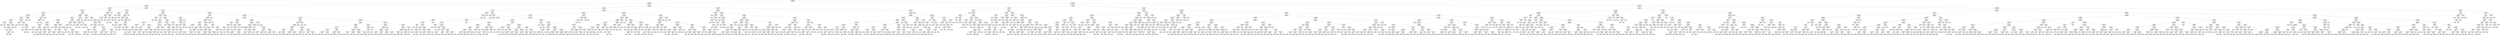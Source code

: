 digraph Tree {
node [shape=box] ;
0 [label="X[2] <= 82969456.0\ngini = 0.4999\nsamples = 44030\nvalue = [21653, 22377]"] ;
1 [label="X[12] <= 95175776.0\ngini = 0.4981\nsamples = 9200\nvalue = [4883, 4317]"] ;
0 -> 1 [labeldistance=2.5, labelangle=45, headlabel="True"] ;
2 [label="X[1] <= 70562656.0\ngini = 0.4925\nsamples = 4000\nvalue = [2245, 1755]"] ;
1 -> 2 ;
3 [label="X[0] <= 122432864.0\ngini = 0.4659\nsamples = 590\nvalue = [372, 218]"] ;
2 -> 3 ;
4 [label="X[9] <= 70849584.0\ngini = 0.4559\nsamples = 552\nvalue = [358, 194]"] ;
3 -> 4 ;
5 [label="X[12] <= 84067216.0\ngini = 0.499\nsamples = 111\nvalue = [58, 53]"] ;
4 -> 5 ;
6 [label="X[3] <= 126407856.0\ngini = 0.4875\nsamples = 95\nvalue = [55, 40]"] ;
5 -> 6 ;
7 [label="X[4] <= 94792416.0\ngini = 0.4657\nsamples = 84\nvalue = [53, 31]"] ;
6 -> 7 ;
8 [label="X[10] <= 68453912.0\ngini = 0.4998\nsamples = 45\nvalue = [22, 23]"] ;
7 -> 8 ;
9 [label="X[2] <= 78650592.0\ngini = 0.1975\nsamples = 9\nvalue = [1, 8]"] ;
8 -> 9 ;
10 [label="gini = 0.0\nsamples = 8\nvalue = [0, 8]"] ;
9 -> 10 ;
11 [label="gini = 0.0\nsamples = 1\nvalue = [1, 0]"] ;
9 -> 11 ;
12 [label="X[3] <= 90128480.0\ngini = 0.4861\nsamples = 36\nvalue = [21, 15]"] ;
8 -> 12 ;
13 [label="X[13] <= 118615416.0\ngini = 0.4444\nsamples = 30\nvalue = [20, 10]"] ;
12 -> 13 ;
14 [label="gini = 0.0\nsamples = 9\nvalue = [9, 0]"] ;
13 -> 14 ;
15 [label="X[7] <= 82093096.0\ngini = 0.4989\nsamples = 21\nvalue = [11, 10]"] ;
13 -> 15 ;
16 [label="gini = 0.0\nsamples = 5\nvalue = [0, 5]"] ;
15 -> 16 ;
17 [label="X[6] <= 124425840.0\ngini = 0.4297\nsamples = 16\nvalue = [11, 5]"] ;
15 -> 17 ;
18 [label="X[0] <= 121840496.0\ngini = 0.4688\nsamples = 8\nvalue = [3, 5]"] ;
17 -> 18 ;
19 [label="gini = 0.0\nsamples = 5\nvalue = [0, 5]"] ;
18 -> 19 ;
20 [label="gini = 0.0\nsamples = 3\nvalue = [3, 0]"] ;
18 -> 20 ;
21 [label="gini = 0.0\nsamples = 8\nvalue = [8, 0]"] ;
17 -> 21 ;
22 [label="X[2] <= 70191856.0\ngini = 0.2778\nsamples = 6\nvalue = [1, 5]"] ;
12 -> 22 ;
23 [label="gini = 0.0\nsamples = 1\nvalue = [1, 0]"] ;
22 -> 23 ;
24 [label="gini = 0.0\nsamples = 5\nvalue = [0, 5]"] ;
22 -> 24 ;
25 [label="X[12] <= 64854640.0\ngini = 0.3261\nsamples = 39\nvalue = [31, 8]"] ;
7 -> 25 ;
26 [label="X[3] <= 115025792.0\ngini = 0.4898\nsamples = 7\nvalue = [3, 4]"] ;
25 -> 26 ;
27 [label="gini = 0.0\nsamples = 4\nvalue = [0, 4]"] ;
26 -> 27 ;
28 [label="gini = 0.0\nsamples = 3\nvalue = [3, 0]"] ;
26 -> 28 ;
29 [label="X[8] <= 67384680.0\ngini = 0.2188\nsamples = 32\nvalue = [28, 4]"] ;
25 -> 29 ;
30 [label="gini = 0.0\nsamples = 1\nvalue = [0, 1]"] ;
29 -> 30 ;
31 [label="X[1] <= 64907184.0\ngini = 0.1748\nsamples = 31\nvalue = [28, 3]"] ;
29 -> 31 ;
32 [label="gini = 0.0\nsamples = 1\nvalue = [0, 1]"] ;
31 -> 32 ;
33 [label="X[0] <= 109845872.0\ngini = 0.1244\nsamples = 30\nvalue = [28, 2]"] ;
31 -> 33 ;
34 [label="gini = 0.0\nsamples = 23\nvalue = [23, 0]"] ;
33 -> 34 ;
35 [label="X[0] <= 112736872.0\ngini = 0.4082\nsamples = 7\nvalue = [5, 2]"] ;
33 -> 35 ;
36 [label="gini = 0.0\nsamples = 2\nvalue = [0, 2]"] ;
35 -> 36 ;
37 [label="gini = 0.0\nsamples = 5\nvalue = [5, 0]"] ;
35 -> 37 ;
38 [label="X[11] <= 65490728.0\ngini = 0.2975\nsamples = 11\nvalue = [2, 9]"] ;
6 -> 38 ;
39 [label="gini = 0.0\nsamples = 2\nvalue = [2, 0]"] ;
38 -> 39 ;
40 [label="gini = 0.0\nsamples = 9\nvalue = [0, 9]"] ;
38 -> 40 ;
41 [label="X[6] <= 84746656.0\ngini = 0.3047\nsamples = 16\nvalue = [3, 13]"] ;
5 -> 41 ;
42 [label="X[2] <= 68816368.0\ngini = 0.48\nsamples = 5\nvalue = [3, 2]"] ;
41 -> 42 ;
43 [label="X[6] <= 78366064.0\ngini = 0.4444\nsamples = 3\nvalue = [1, 2]"] ;
42 -> 43 ;
44 [label="gini = 0.0\nsamples = 2\nvalue = [0, 2]"] ;
43 -> 44 ;
45 [label="gini = 0.0\nsamples = 1\nvalue = [1, 0]"] ;
43 -> 45 ;
46 [label="gini = 0.0\nsamples = 2\nvalue = [2, 0]"] ;
42 -> 46 ;
47 [label="gini = 0.0\nsamples = 11\nvalue = [0, 11]"] ;
41 -> 47 ;
48 [label="X[0] <= 87059912.0\ngini = 0.435\nsamples = 441\nvalue = [300, 141]"] ;
4 -> 48 ;
49 [label="X[7] <= 89726528.0\ngini = 0.4627\nsamples = 322\nvalue = [205, 117]"] ;
48 -> 49 ;
50 [label="X[33] <= 0.5\ngini = 0.448\nsamples = 304\nvalue = [201, 103]"] ;
49 -> 50 ;
51 [label="X[1] <= 66515216.0\ngini = 0.4347\nsamples = 285\nvalue = [194, 91]"] ;
50 -> 51 ;
52 [label="X[3] <= 119635968.0\ngini = 0.478\nsamples = 162\nvalue = [98, 64]"] ;
51 -> 52 ;
53 [label="X[13] <= 70619984.0\ngini = 0.3389\nsamples = 37\nvalue = [29, 8]"] ;
52 -> 53 ;
54 [label="X[1] <= 66448924.0\ngini = 0.32\nsamples = 5\nvalue = [1, 4]"] ;
53 -> 54 ;
55 [label="gini = 0.0\nsamples = 4\nvalue = [0, 4]"] ;
54 -> 55 ;
56 [label="gini = 0.0\nsamples = 1\nvalue = [1, 0]"] ;
54 -> 56 ;
57 [label="X[11] <= 78058864.0\ngini = 0.2188\nsamples = 32\nvalue = [28, 4]"] ;
53 -> 57 ;
58 [label="X[0] <= 81136608.0\ngini = 0.1244\nsamples = 30\nvalue = [28, 2]"] ;
57 -> 58 ;
59 [label="gini = 0.0\nsamples = 28\nvalue = [28, 0]"] ;
58 -> 59 ;
60 [label="gini = 0.0\nsamples = 2\nvalue = [0, 2]"] ;
58 -> 60 ;
61 [label="gini = 0.0\nsamples = 2\nvalue = [0, 2]"] ;
57 -> 61 ;
62 [label="X[10] <= 136124576.0\ngini = 0.4946\nsamples = 125\nvalue = [69, 56]"] ;
52 -> 62 ;
63 [label="X[28] <= 0.5\ngini = 0.4997\nsamples = 115\nvalue = [59, 56]"] ;
62 -> 63 ;
64 [label="X[2] <= 69242112.0\ngini = 0.4965\nsamples = 96\nvalue = [44, 52]"] ;
63 -> 64 ;
65 [label="X[3] <= 120853760.0\ngini = 0.4867\nsamples = 86\nvalue = [36, 50]"] ;
64 -> 65 ;
66 [label="gini = 0.1653\nsamples = 11\nvalue = [1, 10]"] ;
65 -> 66 ;
67 [label="gini = 0.4978\nsamples = 75\nvalue = [35, 40]"] ;
65 -> 67 ;
68 [label="X[1] <= 65569540.0\ngini = 0.32\nsamples = 10\nvalue = [8, 2]"] ;
64 -> 68 ;
69 [label="gini = 0.4444\nsamples = 3\nvalue = [1, 2]"] ;
68 -> 69 ;
70 [label="gini = 0.0\nsamples = 7\nvalue = [7, 0]"] ;
68 -> 70 ;
71 [label="X[8] <= 67637168.0\ngini = 0.3324\nsamples = 19\nvalue = [15, 4]"] ;
63 -> 71 ;
72 [label="X[10] <= 118896784.0\ngini = 0.375\nsamples = 4\nvalue = [1, 3]"] ;
71 -> 72 ;
73 [label="gini = 0.0\nsamples = 1\nvalue = [1, 0]"] ;
72 -> 73 ;
74 [label="gini = 0.0\nsamples = 3\nvalue = [0, 3]"] ;
72 -> 74 ;
75 [label="X[0] <= 76875072.0\ngini = 0.1244\nsamples = 15\nvalue = [14, 1]"] ;
71 -> 75 ;
76 [label="gini = 0.0\nsamples = 14\nvalue = [14, 0]"] ;
75 -> 76 ;
77 [label="gini = 0.0\nsamples = 1\nvalue = [0, 1]"] ;
75 -> 77 ;
78 [label="gini = 0.0\nsamples = 10\nvalue = [10, 0]"] ;
62 -> 78 ;
79 [label="X[1] <= 70259848.0\ngini = 0.3427\nsamples = 123\nvalue = [96, 27]"] ;
51 -> 79 ;
80 [label="X[13] <= 65114200.0\ngini = 0.1823\nsamples = 69\nvalue = [62, 7]"] ;
79 -> 80 ;
81 [label="gini = 0.0\nsamples = 1\nvalue = [0, 1]"] ;
80 -> 81 ;
82 [label="X[9] <= 71248456.0\ngini = 0.1609\nsamples = 68\nvalue = [62, 6]"] ;
80 -> 82 ;
83 [label="gini = 0.0\nsamples = 1\nvalue = [0, 1]"] ;
82 -> 83 ;
84 [label="X[3] <= 133639472.0\ngini = 0.1381\nsamples = 67\nvalue = [62, 5]"] ;
82 -> 84 ;
85 [label="X[4] <= 94652344.0\ngini = 0.1139\nsamples = 66\nvalue = [62, 4]"] ;
84 -> 85 ;
86 [label="gini = 0.48\nsamples = 5\nvalue = [3, 2]"] ;
85 -> 86 ;
87 [label="gini = 0.0634\nsamples = 61\nvalue = [59, 2]"] ;
85 -> 87 ;
88 [label="gini = 0.0\nsamples = 1\nvalue = [0, 1]"] ;
84 -> 88 ;
89 [label="X[8] <= 67672536.0\ngini = 0.4664\nsamples = 54\nvalue = [34, 20]"] ;
79 -> 89 ;
90 [label="gini = 0.0\nsamples = 9\nvalue = [9, 0]"] ;
89 -> 90 ;
91 [label="X[6] <= 76652896.0\ngini = 0.4938\nsamples = 45\nvalue = [25, 20]"] ;
89 -> 91 ;
92 [label="X[0] <= 77613160.0\ngini = 0.1975\nsamples = 9\nvalue = [8, 1]"] ;
91 -> 92 ;
93 [label="gini = 0.0\nsamples = 8\nvalue = [8, 0]"] ;
92 -> 93 ;
94 [label="gini = 0.0\nsamples = 1\nvalue = [0, 1]"] ;
92 -> 94 ;
95 [label="X[10] <= 73908112.0\ngini = 0.4985\nsamples = 36\nvalue = [17, 19]"] ;
91 -> 95 ;
96 [label="X[7] <= 85820472.0\ngini = 0.2188\nsamples = 8\nvalue = [7, 1]"] ;
95 -> 96 ;
97 [label="gini = 0.0\nsamples = 7\nvalue = [7, 0]"] ;
96 -> 97 ;
98 [label="gini = 0.0\nsamples = 1\nvalue = [0, 1]"] ;
96 -> 98 ;
99 [label="X[4] <= 128222312.0\ngini = 0.4592\nsamples = 28\nvalue = [10, 18]"] ;
95 -> 99 ;
100 [label="gini = 0.3628\nsamples = 21\nvalue = [5, 16]"] ;
99 -> 100 ;
101 [label="gini = 0.4082\nsamples = 7\nvalue = [5, 2]"] ;
99 -> 101 ;
102 [label="X[3] <= 120135760.0\ngini = 0.4654\nsamples = 19\nvalue = [7, 12]"] ;
50 -> 102 ;
103 [label="X[13] <= 111379088.0\ngini = 0.4688\nsamples = 8\nvalue = [5, 3]"] ;
102 -> 103 ;
104 [label="X[4] <= 97722360.0\ngini = 0.2778\nsamples = 6\nvalue = [5, 1]"] ;
103 -> 104 ;
105 [label="gini = 0.0\nsamples = 1\nvalue = [0, 1]"] ;
104 -> 105 ;
106 [label="gini = 0.0\nsamples = 5\nvalue = [5, 0]"] ;
104 -> 106 ;
107 [label="gini = 0.0\nsamples = 2\nvalue = [0, 2]"] ;
103 -> 107 ;
108 [label="X[5] <= 64232688.0\ngini = 0.2975\nsamples = 11\nvalue = [2, 9]"] ;
102 -> 108 ;
109 [label="gini = 0.0\nsamples = 1\nvalue = [1, 0]"] ;
108 -> 109 ;
110 [label="X[2] <= 68341448.0\ngini = 0.18\nsamples = 10\nvalue = [1, 9]"] ;
108 -> 110 ;
111 [label="gini = 0.0\nsamples = 1\nvalue = [1, 0]"] ;
110 -> 111 ;
112 [label="gini = 0.0\nsamples = 9\nvalue = [0, 9]"] ;
110 -> 112 ;
113 [label="X[6] <= 121842816.0\ngini = 0.3457\nsamples = 18\nvalue = [4, 14]"] ;
49 -> 113 ;
114 [label="X[11] <= 77689904.0\ngini = 0.2188\nsamples = 16\nvalue = [2, 14]"] ;
113 -> 114 ;
115 [label="X[3] <= 126431104.0\ngini = 0.1244\nsamples = 15\nvalue = [1, 14]"] ;
114 -> 115 ;
116 [label="gini = 0.0\nsamples = 13\nvalue = [0, 13]"] ;
115 -> 116 ;
117 [label="X[2] <= 70353456.0\ngini = 0.5\nsamples = 2\nvalue = [1, 1]"] ;
115 -> 117 ;
118 [label="gini = 0.0\nsamples = 1\nvalue = [1, 0]"] ;
117 -> 118 ;
119 [label="gini = 0.0\nsamples = 1\nvalue = [0, 1]"] ;
117 -> 119 ;
120 [label="gini = 0.0\nsamples = 1\nvalue = [1, 0]"] ;
114 -> 120 ;
121 [label="gini = 0.0\nsamples = 2\nvalue = [2, 0]"] ;
113 -> 121 ;
122 [label="X[12] <= 64371564.0\ngini = 0.322\nsamples = 119\nvalue = [95, 24]"] ;
48 -> 122 ;
123 [label="X[1] <= 68237360.0\ngini = 0.4444\nsamples = 6\nvalue = [2, 4]"] ;
122 -> 123 ;
124 [label="gini = 0.0\nsamples = 2\nvalue = [2, 0]"] ;
123 -> 124 ;
125 [label="gini = 0.0\nsamples = 4\nvalue = [0, 4]"] ;
123 -> 125 ;
126 [label="X[11] <= 65451400.0\ngini = 0.2913\nsamples = 113\nvalue = [93, 20]"] ;
122 -> 126 ;
127 [label="gini = 0.0\nsamples = 2\nvalue = [0, 2]"] ;
126 -> 127 ;
128 [label="X[8] <= 97785640.0\ngini = 0.2717\nsamples = 111\nvalue = [93, 18]"] ;
126 -> 128 ;
129 [label="X[10] <= 68160048.0\ngini = 0.2524\nsamples = 108\nvalue = [92, 16]"] ;
128 -> 129 ;
130 [label="gini = 0.0\nsamples = 1\nvalue = [0, 1]"] ;
129 -> 130 ;
131 [label="X[6] <= 93670880.0\ngini = 0.2411\nsamples = 107\nvalue = [92, 15]"] ;
129 -> 131 ;
132 [label="X[13] <= 85681392.0\ngini = 0.3694\nsamples = 45\nvalue = [34, 11]"] ;
131 -> 132 ;
133 [label="X[6] <= 90838264.0\ngini = 0.213\nsamples = 33\nvalue = [29, 4]"] ;
132 -> 133 ;
134 [label="X[2] <= 67863168.0\ngini = 0.1699\nsamples = 32\nvalue = [29, 3]"] ;
133 -> 134 ;
135 [label="gini = 0.0\nsamples = 1\nvalue = [0, 1]"] ;
134 -> 135 ;
136 [label="gini = 0.1207\nsamples = 31\nvalue = [29, 2]"] ;
134 -> 136 ;
137 [label="gini = 0.0\nsamples = 1\nvalue = [0, 1]"] ;
133 -> 137 ;
138 [label="X[12] <= 71452160.0\ngini = 0.4861\nsamples = 12\nvalue = [5, 7]"] ;
132 -> 138 ;
139 [label="gini = 0.0\nsamples = 3\nvalue = [3, 0]"] ;
138 -> 139 ;
140 [label="X[13] <= 104200512.0\ngini = 0.3457\nsamples = 9\nvalue = [2, 7]"] ;
138 -> 140 ;
141 [label="gini = 0.0\nsamples = 6\nvalue = [0, 6]"] ;
140 -> 141 ;
142 [label="gini = 0.4444\nsamples = 3\nvalue = [2, 1]"] ;
140 -> 142 ;
143 [label="X[35] <= 0.5\ngini = 0.1207\nsamples = 62\nvalue = [58, 4]"] ;
131 -> 143 ;
144 [label="X[5] <= 106057048.0\ngini = 0.0689\nsamples = 56\nvalue = [54, 2]"] ;
143 -> 144 ;
145 [label="X[4] <= 133209664.0\ngini = 0.0364\nsamples = 54\nvalue = [53, 1]"] ;
144 -> 145 ;
146 [label="gini = 0.0\nsamples = 51\nvalue = [51, 0]"] ;
145 -> 146 ;
147 [label="gini = 0.4444\nsamples = 3\nvalue = [2, 1]"] ;
145 -> 147 ;
148 [label="X[3] <= 99558592.0\ngini = 0.5\nsamples = 2\nvalue = [1, 1]"] ;
144 -> 148 ;
149 [label="gini = 0.0\nsamples = 1\nvalue = [0, 1]"] ;
148 -> 149 ;
150 [label="gini = 0.0\nsamples = 1\nvalue = [1, 0]"] ;
148 -> 150 ;
151 [label="X[8] <= 68773056.0\ngini = 0.4444\nsamples = 6\nvalue = [4, 2]"] ;
143 -> 151 ;
152 [label="X[7] <= 97985376.0\ngini = 0.4444\nsamples = 3\nvalue = [1, 2]"] ;
151 -> 152 ;
153 [label="gini = 0.0\nsamples = 2\nvalue = [0, 2]"] ;
152 -> 153 ;
154 [label="gini = 0.0\nsamples = 1\nvalue = [1, 0]"] ;
152 -> 154 ;
155 [label="gini = 0.0\nsamples = 3\nvalue = [3, 0]"] ;
151 -> 155 ;
156 [label="X[1] <= 68174072.0\ngini = 0.4444\nsamples = 3\nvalue = [1, 2]"] ;
128 -> 156 ;
157 [label="gini = 0.0\nsamples = 2\nvalue = [0, 2]"] ;
156 -> 157 ;
158 [label="gini = 0.0\nsamples = 1\nvalue = [1, 0]"] ;
156 -> 158 ;
159 [label="X[10] <= 79922856.0\ngini = 0.4654\nsamples = 38\nvalue = [14, 24]"] ;
3 -> 159 ;
160 [label="X[10] <= 69274896.0\ngini = 0.497\nsamples = 26\nvalue = [14, 12]"] ;
159 -> 160 ;
161 [label="X[12] <= 84149952.0\ngini = 0.4444\nsamples = 15\nvalue = [5, 10]"] ;
160 -> 161 ;
162 [label="X[4] <= 121711696.0\ngini = 0.1975\nsamples = 9\nvalue = [1, 8]"] ;
161 -> 162 ;
163 [label="gini = 0.0\nsamples = 8\nvalue = [0, 8]"] ;
162 -> 163 ;
164 [label="gini = 0.0\nsamples = 1\nvalue = [1, 0]"] ;
162 -> 164 ;
165 [label="X[3] <= 85008896.0\ngini = 0.4444\nsamples = 6\nvalue = [4, 2]"] ;
161 -> 165 ;
166 [label="gini = 0.0\nsamples = 1\nvalue = [0, 1]"] ;
165 -> 166 ;
167 [label="X[4] <= 115941120.0\ngini = 0.32\nsamples = 5\nvalue = [4, 1]"] ;
165 -> 167 ;
168 [label="gini = 0.0\nsamples = 4\nvalue = [4, 0]"] ;
167 -> 168 ;
169 [label="gini = 0.0\nsamples = 1\nvalue = [0, 1]"] ;
167 -> 169 ;
170 [label="X[2] <= 68648960.0\ngini = 0.2975\nsamples = 11\nvalue = [9, 2]"] ;
160 -> 170 ;
171 [label="gini = 0.0\nsamples = 1\nvalue = [0, 1]"] ;
170 -> 171 ;
172 [label="X[14] <= 0.5\ngini = 0.18\nsamples = 10\nvalue = [9, 1]"] ;
170 -> 172 ;
173 [label="gini = 0.0\nsamples = 9\nvalue = [9, 0]"] ;
172 -> 173 ;
174 [label="gini = 0.0\nsamples = 1\nvalue = [0, 1]"] ;
172 -> 174 ;
175 [label="gini = 0.0\nsamples = 12\nvalue = [0, 12]"] ;
159 -> 175 ;
176 [label="X[1] <= 70654368.0\ngini = 0.4951\nsamples = 3410\nvalue = [1873, 1537]"] ;
2 -> 176 ;
177 [label="X[10] <= 73064608.0\ngini = 0.4175\nsamples = 64\nvalue = [19, 45]"] ;
176 -> 177 ;
178 [label="X[9] <= 67196576.0\ngini = 0.4444\nsamples = 9\nvalue = [6, 3]"] ;
177 -> 178 ;
179 [label="gini = 0.0\nsamples = 2\nvalue = [0, 2]"] ;
178 -> 179 ;
180 [label="X[6] <= 78340896.0\ngini = 0.2449\nsamples = 7\nvalue = [6, 1]"] ;
178 -> 180 ;
181 [label="gini = 0.0\nsamples = 1\nvalue = [0, 1]"] ;
180 -> 181 ;
182 [label="gini = 0.0\nsamples = 6\nvalue = [6, 0]"] ;
180 -> 182 ;
183 [label="X[2] <= 78794120.0\ngini = 0.361\nsamples = 55\nvalue = [13, 42]"] ;
177 -> 183 ;
184 [label="X[8] <= 67618368.0\ngini = 0.3289\nsamples = 53\nvalue = [11, 42]"] ;
183 -> 184 ;
185 [label="X[12] <= 73894304.0\ngini = 0.48\nsamples = 5\nvalue = [3, 2]"] ;
184 -> 185 ;
186 [label="gini = 0.0\nsamples = 2\nvalue = [0, 2]"] ;
185 -> 186 ;
187 [label="gini = 0.0\nsamples = 3\nvalue = [3, 0]"] ;
185 -> 187 ;
188 [label="X[20] <= 0.5\ngini = 0.2778\nsamples = 48\nvalue = [8, 40]"] ;
184 -> 188 ;
189 [label="X[0] <= 72099632.0\ngini = 0.2268\nsamples = 46\nvalue = [6, 40]"] ;
188 -> 189 ;
190 [label="X[3] <= 132591456.0\ngini = 0.4444\nsamples = 3\nvalue = [2, 1]"] ;
189 -> 190 ;
191 [label="gini = 0.0\nsamples = 2\nvalue = [2, 0]"] ;
190 -> 191 ;
192 [label="gini = 0.0\nsamples = 1\nvalue = [0, 1]"] ;
190 -> 192 ;
193 [label="X[30] <= 0.5\ngini = 0.1687\nsamples = 43\nvalue = [4, 39]"] ;
189 -> 193 ;
194 [label="X[5] <= 109512880.0\ngini = 0.0605\nsamples = 32\nvalue = [1, 31]"] ;
193 -> 194 ;
195 [label="gini = 0.0\nsamples = 30\nvalue = [0, 30]"] ;
194 -> 195 ;
196 [label="X[7] <= 88778288.0\ngini = 0.5\nsamples = 2\nvalue = [1, 1]"] ;
194 -> 196 ;
197 [label="gini = 0.0\nsamples = 1\nvalue = [0, 1]"] ;
196 -> 197 ;
198 [label="gini = 0.0\nsamples = 1\nvalue = [1, 0]"] ;
196 -> 198 ;
199 [label="X[9] <= 99892032.0\ngini = 0.3967\nsamples = 11\nvalue = [3, 8]"] ;
193 -> 199 ;
200 [label="gini = 0.0\nsamples = 6\nvalue = [0, 6]"] ;
199 -> 200 ;
201 [label="X[9] <= 112227968.0\ngini = 0.48\nsamples = 5\nvalue = [3, 2]"] ;
199 -> 201 ;
202 [label="gini = 0.0\nsamples = 3\nvalue = [3, 0]"] ;
201 -> 202 ;
203 [label="gini = 0.0\nsamples = 2\nvalue = [0, 2]"] ;
201 -> 203 ;
204 [label="gini = 0.0\nsamples = 2\nvalue = [2, 0]"] ;
188 -> 204 ;
205 [label="gini = 0.0\nsamples = 2\nvalue = [2, 0]"] ;
183 -> 205 ;
206 [label="X[8] <= 67806800.0\ngini = 0.4941\nsamples = 3346\nvalue = [1854, 1492]"] ;
176 -> 206 ;
207 [label="X[10] <= 68734992.0\ngini = 0.4612\nsamples = 280\nvalue = [179, 101]"] ;
206 -> 207 ;
208 [label="X[10] <= 68396432.0\ngini = 0.4082\nsamples = 14\nvalue = [4, 10]"] ;
207 -> 208 ;
209 [label="X[12] <= 68763736.0\ngini = 0.32\nsamples = 5\nvalue = [4, 1]"] ;
208 -> 209 ;
210 [label="gini = 0.0\nsamples = 1\nvalue = [0, 1]"] ;
209 -> 210 ;
211 [label="gini = 0.0\nsamples = 4\nvalue = [4, 0]"] ;
209 -> 211 ;
212 [label="gini = 0.0\nsamples = 9\nvalue = [0, 9]"] ;
208 -> 212 ;
213 [label="X[16] <= 0.5\ngini = 0.4501\nsamples = 266\nvalue = [175, 91]"] ;
207 -> 213 ;
214 [label="X[2] <= 73440448.0\ngini = 0.4361\nsamples = 249\nvalue = [169, 80]"] ;
213 -> 214 ;
215 [label="X[3] <= 101721872.0\ngini = 0.3971\nsamples = 183\nvalue = [133, 50]"] ;
214 -> 215 ;
216 [label="X[11] <= 130097872.0\ngini = 0.142\nsamples = 39\nvalue = [36, 3]"] ;
215 -> 216 ;
217 [label="X[6] <= 81760192.0\ngini = 0.0997\nsamples = 38\nvalue = [36, 2]"] ;
216 -> 217 ;
218 [label="X[4] <= 88134720.0\ngini = 0.3457\nsamples = 9\nvalue = [7, 2]"] ;
217 -> 218 ;
219 [label="gini = 0.0\nsamples = 2\nvalue = [0, 2]"] ;
218 -> 219 ;
220 [label="gini = 0.0\nsamples = 7\nvalue = [7, 0]"] ;
218 -> 220 ;
221 [label="gini = 0.0\nsamples = 29\nvalue = [29, 0]"] ;
217 -> 221 ;
222 [label="gini = 0.0\nsamples = 1\nvalue = [0, 1]"] ;
216 -> 222 ;
223 [label="X[11] <= 119573200.0\ngini = 0.4397\nsamples = 144\nvalue = [97, 47]"] ;
215 -> 223 ;
224 [label="X[9] <= 92777792.0\ngini = 0.4032\nsamples = 125\nvalue = [90, 35]"] ;
223 -> 224 ;
225 [label="X[8] <= 67618368.0\ngini = 0.498\nsamples = 47\nvalue = [25, 22]"] ;
224 -> 225 ;
226 [label="X[6] <= 84084896.0\ngini = 0.4082\nsamples = 21\nvalue = [6, 15]"] ;
225 -> 226 ;
227 [label="gini = 0.0\nsamples = 9\nvalue = [0, 9]"] ;
226 -> 227 ;
228 [label="X[11] <= 70751400.0\ngini = 0.5\nsamples = 12\nvalue = [6, 6]"] ;
226 -> 228 ;
229 [label="gini = 0.0\nsamples = 3\nvalue = [3, 0]"] ;
228 -> 229 ;
230 [label="gini = 0.4444\nsamples = 9\nvalue = [3, 6]"] ;
228 -> 230 ;
231 [label="X[2] <= 72808712.0\ngini = 0.3935\nsamples = 26\nvalue = [19, 7]"] ;
225 -> 231 ;
232 [label="X[32] <= 0.5\ngini = 0.2975\nsamples = 22\nvalue = [18, 4]"] ;
231 -> 232 ;
233 [label="gini = 0.2449\nsamples = 21\nvalue = [18, 3]"] ;
232 -> 233 ;
234 [label="gini = 0.0\nsamples = 1\nvalue = [0, 1]"] ;
232 -> 234 ;
235 [label="X[7] <= 83179136.0\ngini = 0.375\nsamples = 4\nvalue = [1, 3]"] ;
231 -> 235 ;
236 [label="gini = 0.0\nsamples = 3\nvalue = [0, 3]"] ;
235 -> 236 ;
237 [label="gini = 0.0\nsamples = 1\nvalue = [1, 0]"] ;
235 -> 237 ;
238 [label="X[2] <= 68100976.0\ngini = 0.2778\nsamples = 78\nvalue = [65, 13]"] ;
224 -> 238 ;
239 [label="X[2] <= 67985480.0\ngini = 0.48\nsamples = 15\nvalue = [9, 6]"] ;
238 -> 239 ;
240 [label="X[12] <= 66429588.0\ngini = 0.375\nsamples = 12\nvalue = [9, 3]"] ;
239 -> 240 ;
241 [label="gini = 0.375\nsamples = 4\nvalue = [1, 3]"] ;
240 -> 241 ;
242 [label="gini = 0.0\nsamples = 8\nvalue = [8, 0]"] ;
240 -> 242 ;
243 [label="gini = 0.0\nsamples = 3\nvalue = [0, 3]"] ;
239 -> 243 ;
244 [label="X[0] <= 120395952.0\ngini = 0.1975\nsamples = 63\nvalue = [56, 7]"] ;
238 -> 244 ;
245 [label="X[35] <= 0.5\ngini = 0.1528\nsamples = 60\nvalue = [55, 5]"] ;
244 -> 245 ;
246 [label="gini = 0.1031\nsamples = 55\nvalue = [52, 3]"] ;
245 -> 246 ;
247 [label="gini = 0.48\nsamples = 5\nvalue = [3, 2]"] ;
245 -> 247 ;
248 [label="X[2] <= 72892816.0\ngini = 0.4444\nsamples = 3\nvalue = [1, 2]"] ;
244 -> 248 ;
249 [label="gini = 0.0\nsamples = 2\nvalue = [0, 2]"] ;
248 -> 249 ;
250 [label="gini = 0.0\nsamples = 1\nvalue = [1, 0]"] ;
248 -> 250 ;
251 [label="X[4] <= 130185392.0\ngini = 0.4654\nsamples = 19\nvalue = [7, 12]"] ;
223 -> 251 ;
252 [label="X[12] <= 65800172.0\ngini = 0.2975\nsamples = 11\nvalue = [2, 9]"] ;
251 -> 252 ;
253 [label="X[8] <= 67387568.0\ngini = 0.4444\nsamples = 3\nvalue = [2, 1]"] ;
252 -> 253 ;
254 [label="gini = 0.0\nsamples = 1\nvalue = [0, 1]"] ;
253 -> 254 ;
255 [label="gini = 0.0\nsamples = 2\nvalue = [2, 0]"] ;
253 -> 255 ;
256 [label="gini = 0.0\nsamples = 8\nvalue = [0, 8]"] ;
252 -> 256 ;
257 [label="X[8] <= 67645872.0\ngini = 0.4688\nsamples = 8\nvalue = [5, 3]"] ;
251 -> 257 ;
258 [label="gini = 0.0\nsamples = 5\nvalue = [5, 0]"] ;
257 -> 258 ;
259 [label="gini = 0.0\nsamples = 3\nvalue = [0, 3]"] ;
257 -> 259 ;
260 [label="X[30] <= 0.5\ngini = 0.4959\nsamples = 66\nvalue = [36, 30]"] ;
214 -> 260 ;
261 [label="X[10] <= 72910000.0\ngini = 0.4994\nsamples = 56\nvalue = [27, 29]"] ;
260 -> 261 ;
262 [label="gini = 0.0\nsamples = 5\nvalue = [5, 0]"] ;
261 -> 262 ;
263 [label="X[12] <= 81202208.0\ngini = 0.4906\nsamples = 51\nvalue = [22, 29]"] ;
261 -> 263 ;
264 [label="X[1] <= 118981280.0\ngini = 0.4121\nsamples = 31\nvalue = [9, 22]"] ;
263 -> 264 ;
265 [label="X[11] <= 72214496.0\ngini = 0.3107\nsamples = 26\nvalue = [5, 21]"] ;
264 -> 265 ;
266 [label="X[12] <= 76843704.0\ngini = 0.5\nsamples = 8\nvalue = [4, 4]"] ;
265 -> 266 ;
267 [label="gini = 0.32\nsamples = 5\nvalue = [4, 1]"] ;
266 -> 267 ;
268 [label="gini = 0.0\nsamples = 3\nvalue = [0, 3]"] ;
266 -> 268 ;
269 [label="X[8] <= 67699632.0\ngini = 0.1049\nsamples = 18\nvalue = [1, 17]"] ;
265 -> 269 ;
270 [label="gini = 0.0\nsamples = 16\nvalue = [0, 16]"] ;
269 -> 270 ;
271 [label="gini = 0.5\nsamples = 2\nvalue = [1, 1]"] ;
269 -> 271 ;
272 [label="X[11] <= 131047336.0\ngini = 0.32\nsamples = 5\nvalue = [4, 1]"] ;
264 -> 272 ;
273 [label="gini = 0.0\nsamples = 4\nvalue = [4, 0]"] ;
272 -> 273 ;
274 [label="gini = 0.0\nsamples = 1\nvalue = [0, 1]"] ;
272 -> 274 ;
275 [label="X[13] <= 79619968.0\ngini = 0.455\nsamples = 20\nvalue = [13, 7]"] ;
263 -> 275 ;
276 [label="gini = 0.0\nsamples = 7\nvalue = [7, 0]"] ;
275 -> 276 ;
277 [label="X[6] <= 93761176.0\ngini = 0.497\nsamples = 13\nvalue = [6, 7]"] ;
275 -> 277 ;
278 [label="X[3] <= 133013824.0\ngini = 0.2778\nsamples = 6\nvalue = [1, 5]"] ;
277 -> 278 ;
279 [label="gini = 0.0\nsamples = 5\nvalue = [0, 5]"] ;
278 -> 279 ;
280 [label="gini = 0.0\nsamples = 1\nvalue = [1, 0]"] ;
278 -> 280 ;
281 [label="X[7] <= 63398912.0\ngini = 0.4082\nsamples = 7\nvalue = [5, 2]"] ;
277 -> 281 ;
282 [label="gini = 0.0\nsamples = 1\nvalue = [0, 1]"] ;
281 -> 282 ;
283 [label="gini = 0.2778\nsamples = 6\nvalue = [5, 1]"] ;
281 -> 283 ;
284 [label="X[12] <= 84641384.0\ngini = 0.18\nsamples = 10\nvalue = [9, 1]"] ;
260 -> 284 ;
285 [label="gini = 0.0\nsamples = 8\nvalue = [8, 0]"] ;
284 -> 285 ;
286 [label="X[5] <= 95269120.0\ngini = 0.5\nsamples = 2\nvalue = [1, 1]"] ;
284 -> 286 ;
287 [label="gini = 0.0\nsamples = 1\nvalue = [0, 1]"] ;
286 -> 287 ;
288 [label="gini = 0.0\nsamples = 1\nvalue = [1, 0]"] ;
286 -> 288 ;
289 [label="X[6] <= 113793616.0\ngini = 0.4567\nsamples = 17\nvalue = [6, 11]"] ;
213 -> 289 ;
290 [label="X[3] <= 106166288.0\ngini = 0.3367\nsamples = 14\nvalue = [3, 11]"] ;
289 -> 290 ;
291 [label="X[10] <= 86961008.0\ngini = 0.4688\nsamples = 8\nvalue = [3, 5]"] ;
290 -> 291 ;
292 [label="gini = 0.0\nsamples = 4\nvalue = [0, 4]"] ;
291 -> 292 ;
293 [label="X[6] <= 97609944.0\ngini = 0.375\nsamples = 4\nvalue = [3, 1]"] ;
291 -> 293 ;
294 [label="gini = 0.0\nsamples = 3\nvalue = [3, 0]"] ;
293 -> 294 ;
295 [label="gini = 0.0\nsamples = 1\nvalue = [0, 1]"] ;
293 -> 295 ;
296 [label="gini = 0.0\nsamples = 6\nvalue = [0, 6]"] ;
290 -> 296 ;
297 [label="gini = 0.0\nsamples = 3\nvalue = [3, 0]"] ;
289 -> 297 ;
298 [label="X[4] <= 76353712.0\ngini = 0.4957\nsamples = 3066\nvalue = [1675, 1391]"] ;
206 -> 298 ;
299 [label="X[11] <= 130189120.0\ngini = 0.494\nsamples = 182\nvalue = [81, 101]"] ;
298 -> 299 ;
300 [label="X[13] <= 126890792.0\ngini = 0.49\nsamples = 177\nvalue = [76, 101]"] ;
299 -> 300 ;
301 [label="X[13] <= 96934376.0\ngini = 0.4954\nsamples = 166\nvalue = [75, 91]"] ;
300 -> 301 ;
302 [label="X[8] <= 74550416.0\ngini = 0.4114\nsamples = 38\nvalue = [11, 27]"] ;
301 -> 302 ;
303 [label="X[3] <= 73466288.0\ngini = 0.4688\nsamples = 8\nvalue = [5, 3]"] ;
302 -> 303 ;
304 [label="gini = 0.0\nsamples = 5\nvalue = [5, 0]"] ;
303 -> 304 ;
305 [label="gini = 0.0\nsamples = 3\nvalue = [0, 3]"] ;
303 -> 305 ;
306 [label="X[0] <= 130326528.0\ngini = 0.32\nsamples = 30\nvalue = [6, 24]"] ;
302 -> 306 ;
307 [label="X[1] <= 71655248.0\ngini = 0.2041\nsamples = 26\nvalue = [3, 23]"] ;
306 -> 307 ;
308 [label="gini = 0.0\nsamples = 1\nvalue = [1, 0]"] ;
307 -> 308 ;
309 [label="X[10] <= 137571856.0\ngini = 0.1472\nsamples = 25\nvalue = [2, 23]"] ;
307 -> 309 ;
310 [label="X[10] <= 73372912.0\ngini = 0.0799\nsamples = 24\nvalue = [1, 23]"] ;
309 -> 310 ;
311 [label="gini = 0.5\nsamples = 2\nvalue = [1, 1]"] ;
310 -> 311 ;
312 [label="gini = 0.0\nsamples = 22\nvalue = [0, 22]"] ;
310 -> 312 ;
313 [label="gini = 0.0\nsamples = 1\nvalue = [1, 0]"] ;
309 -> 313 ;
314 [label="X[12] <= 66528068.0\ngini = 0.375\nsamples = 4\nvalue = [3, 1]"] ;
306 -> 314 ;
315 [label="gini = 0.0\nsamples = 1\nvalue = [0, 1]"] ;
314 -> 315 ;
316 [label="gini = 0.0\nsamples = 3\nvalue = [3, 0]"] ;
314 -> 316 ;
317 [label="X[11] <= 88159432.0\ngini = 0.5\nsamples = 128\nvalue = [64, 64]"] ;
301 -> 317 ;
318 [label="X[2] <= 70678304.0\ngini = 0.4931\nsamples = 102\nvalue = [45, 57]"] ;
317 -> 318 ;
319 [label="gini = 0.0\nsamples = 6\nvalue = [0, 6]"] ;
318 -> 319 ;
320 [label="X[2] <= 78124592.0\ngini = 0.498\nsamples = 96\nvalue = [45, 51]"] ;
318 -> 320 ;
321 [label="X[6] <= 110975648.0\ngini = 0.4829\nsamples = 54\nvalue = [32, 22]"] ;
320 -> 321 ;
322 [label="X[13] <= 108658896.0\ngini = 0.4717\nsamples = 21\nvalue = [8, 13]"] ;
321 -> 322 ;
323 [label="gini = 0.4978\nsamples = 15\nvalue = [8, 7]"] ;
322 -> 323 ;
324 [label="gini = 0.0\nsamples = 6\nvalue = [0, 6]"] ;
322 -> 324 ;
325 [label="X[6] <= 122380968.0\ngini = 0.3967\nsamples = 33\nvalue = [24, 9]"] ;
321 -> 325 ;
326 [label="gini = 0.2688\nsamples = 25\nvalue = [21, 4]"] ;
325 -> 326 ;
327 [label="gini = 0.4688\nsamples = 8\nvalue = [3, 5]"] ;
325 -> 327 ;
328 [label="X[4] <= 72082672.0\ngini = 0.4274\nsamples = 42\nvalue = [13, 29]"] ;
320 -> 328 ;
329 [label="X[11] <= 83182040.0\ngini = 0.2268\nsamples = 23\nvalue = [3, 20]"] ;
328 -> 329 ;
330 [label="gini = 0.0\nsamples = 19\nvalue = [0, 19]"] ;
329 -> 330 ;
331 [label="gini = 0.375\nsamples = 4\nvalue = [3, 1]"] ;
329 -> 331 ;
332 [label="X[10] <= 73510160.0\ngini = 0.4986\nsamples = 19\nvalue = [10, 9]"] ;
328 -> 332 ;
333 [label="gini = 0.0\nsamples = 6\nvalue = [6, 0]"] ;
332 -> 333 ;
334 [label="gini = 0.426\nsamples = 13\nvalue = [4, 9]"] ;
332 -> 334 ;
335 [label="X[11] <= 93928752.0\ngini = 0.3935\nsamples = 26\nvalue = [19, 7]"] ;
317 -> 335 ;
336 [label="gini = 0.0\nsamples = 11\nvalue = [11, 0]"] ;
335 -> 336 ;
337 [label="X[2] <= 78396016.0\ngini = 0.4978\nsamples = 15\nvalue = [8, 7]"] ;
335 -> 337 ;
338 [label="X[4] <= 71451504.0\ngini = 0.4628\nsamples = 11\nvalue = [4, 7]"] ;
337 -> 338 ;
339 [label="gini = 0.0\nsamples = 2\nvalue = [2, 0]"] ;
338 -> 339 ;
340 [label="X[7] <= 72948376.0\ngini = 0.3457\nsamples = 9\nvalue = [2, 7]"] ;
338 -> 340 ;
341 [label="gini = 0.4444\nsamples = 3\nvalue = [2, 1]"] ;
340 -> 341 ;
342 [label="gini = 0.0\nsamples = 6\nvalue = [0, 6]"] ;
340 -> 342 ;
343 [label="gini = 0.0\nsamples = 4\nvalue = [4, 0]"] ;
337 -> 343 ;
344 [label="X[0] <= 134129744.0\ngini = 0.1653\nsamples = 11\nvalue = [1, 10]"] ;
300 -> 344 ;
345 [label="gini = 0.0\nsamples = 10\nvalue = [0, 10]"] ;
344 -> 345 ;
346 [label="gini = 0.0\nsamples = 1\nvalue = [1, 0]"] ;
344 -> 346 ;
347 [label="gini = 0.0\nsamples = 5\nvalue = [5, 0]"] ;
299 -> 347 ;
348 [label="X[10] <= 104000128.0\ngini = 0.4944\nsamples = 2884\nvalue = [1594, 1290]"] ;
298 -> 348 ;
349 [label="X[4] <= 81285664.0\ngini = 0.4872\nsamples = 1448\nvalue = [840, 608]"] ;
348 -> 349 ;
350 [label="X[2] <= 78250896.0\ngini = 0.3702\nsamples = 53\nvalue = [40, 13]"] ;
349 -> 350 ;
351 [label="X[33] <= 0.5\ngini = 0.213\nsamples = 33\nvalue = [29, 4]"] ;
350 -> 351 ;
352 [label="X[23] <= 0.5\ngini = 0.1699\nsamples = 32\nvalue = [29, 3]"] ;
351 -> 352 ;
353 [label="X[5] <= 105786928.0\ngini = 0.1207\nsamples = 31\nvalue = [29, 2]"] ;
352 -> 353 ;
354 [label="gini = 0.0\nsamples = 24\nvalue = [24, 0]"] ;
353 -> 354 ;
355 [label="X[10] <= 90487136.0\ngini = 0.4082\nsamples = 7\nvalue = [5, 2]"] ;
353 -> 355 ;
356 [label="gini = 0.0\nsamples = 2\nvalue = [0, 2]"] ;
355 -> 356 ;
357 [label="gini = 0.0\nsamples = 5\nvalue = [5, 0]"] ;
355 -> 357 ;
358 [label="gini = 0.0\nsamples = 1\nvalue = [0, 1]"] ;
352 -> 358 ;
359 [label="gini = 0.0\nsamples = 1\nvalue = [0, 1]"] ;
351 -> 359 ;
360 [label="X[8] <= 80872352.0\ngini = 0.495\nsamples = 20\nvalue = [11, 9]"] ;
350 -> 360 ;
361 [label="X[3] <= 71917168.0\ngini = 0.3457\nsamples = 9\nvalue = [2, 7]"] ;
360 -> 361 ;
362 [label="gini = 0.0\nsamples = 1\nvalue = [1, 0]"] ;
361 -> 362 ;
363 [label="X[5] <= 70980760.0\ngini = 0.2188\nsamples = 8\nvalue = [1, 7]"] ;
361 -> 363 ;
364 [label="gini = 0.0\nsamples = 1\nvalue = [1, 0]"] ;
363 -> 364 ;
365 [label="gini = 0.0\nsamples = 7\nvalue = [0, 7]"] ;
363 -> 365 ;
366 [label="X[3] <= 71497704.0\ngini = 0.2975\nsamples = 11\nvalue = [9, 2]"] ;
360 -> 366 ;
367 [label="gini = 0.0\nsamples = 2\nvalue = [0, 2]"] ;
366 -> 367 ;
368 [label="gini = 0.0\nsamples = 9\nvalue = [9, 0]"] ;
366 -> 368 ;
369 [label="X[11] <= 130691472.0\ngini = 0.4892\nsamples = 1395\nvalue = [800, 595]"] ;
349 -> 369 ;
370 [label="X[4] <= 132393208.0\ngini = 0.4901\nsamples = 1383\nvalue = [789, 594]"] ;
369 -> 370 ;
371 [label="X[3] <= 127165472.0\ngini = 0.4873\nsamples = 1287\nvalue = [746, 541]"] ;
370 -> 371 ;
372 [label="X[3] <= 127139872.0\ngini = 0.4896\nsamples = 1239\nvalue = [709, 530]"] ;
371 -> 372 ;
373 [label="X[9] <= 106976272.0\ngini = 0.489\nsamples = 1235\nvalue = [709, 526]"] ;
372 -> 373 ;
374 [label="X[10] <= 99890240.0\ngini = 0.4855\nsamples = 1111\nvalue = [650, 461]"] ;
373 -> 374 ;
375 [label="gini = 0.488\nsamples = 1079\nvalue = [623, 456]"] ;
374 -> 375 ;
376 [label="gini = 0.2637\nsamples = 32\nvalue = [27, 5]"] ;
374 -> 376 ;
377 [label="X[5] <= 90642608.0\ngini = 0.4988\nsamples = 124\nvalue = [59, 65]"] ;
373 -> 377 ;
378 [label="gini = 0.4512\nsamples = 64\nvalue = [22, 42]"] ;
377 -> 378 ;
379 [label="gini = 0.4728\nsamples = 60\nvalue = [37, 23]"] ;
377 -> 379 ;
380 [label="gini = 0.0\nsamples = 4\nvalue = [0, 4]"] ;
372 -> 380 ;
381 [label="X[10] <= 74683392.0\ngini = 0.3533\nsamples = 48\nvalue = [37, 11]"] ;
371 -> 381 ;
382 [label="X[6] <= 126375200.0\ngini = 0.4983\nsamples = 17\nvalue = [8, 9]"] ;
381 -> 382 ;
383 [label="X[3] <= 127271160.0\ngini = 0.42\nsamples = 10\nvalue = [7, 3]"] ;
382 -> 383 ;
384 [label="gini = 0.0\nsamples = 2\nvalue = [0, 2]"] ;
383 -> 384 ;
385 [label="gini = 0.2188\nsamples = 8\nvalue = [7, 1]"] ;
383 -> 385 ;
386 [label="X[9] <= 97811904.0\ngini = 0.2449\nsamples = 7\nvalue = [1, 6]"] ;
382 -> 386 ;
387 [label="gini = 0.0\nsamples = 6\nvalue = [0, 6]"] ;
386 -> 387 ;
388 [label="gini = 0.0\nsamples = 1\nvalue = [1, 0]"] ;
386 -> 388 ;
389 [label="X[1] <= 109250992.0\ngini = 0.1207\nsamples = 31\nvalue = [29, 2]"] ;
381 -> 389 ;
390 [label="gini = 0.0\nsamples = 22\nvalue = [22, 0]"] ;
389 -> 390 ;
391 [label="X[11] <= 90548736.0\ngini = 0.3457\nsamples = 9\nvalue = [7, 2]"] ;
389 -> 391 ;
392 [label="gini = 0.0\nsamples = 2\nvalue = [0, 2]"] ;
391 -> 392 ;
393 [label="gini = 0.0\nsamples = 7\nvalue = [7, 0]"] ;
391 -> 393 ;
394 [label="X[13] <= 76687952.0\ngini = 0.4946\nsamples = 96\nvalue = [43, 53]"] ;
370 -> 394 ;
395 [label="gini = 0.0\nsamples = 7\nvalue = [7, 0]"] ;
394 -> 395 ;
396 [label="X[12] <= 66084256.0\ngini = 0.4818\nsamples = 89\nvalue = [36, 53]"] ;
394 -> 396 ;
397 [label="X[11] <= 93293440.0\ngini = 0.3673\nsamples = 33\nvalue = [8, 25]"] ;
396 -> 397 ;
398 [label="X[12] <= 64974808.0\ngini = 0.48\nsamples = 20\nvalue = [8, 12]"] ;
397 -> 398 ;
399 [label="gini = 0.32\nsamples = 5\nvalue = [4, 1]"] ;
398 -> 399 ;
400 [label="gini = 0.3911\nsamples = 15\nvalue = [4, 11]"] ;
398 -> 400 ;
401 [label="gini = 0.0\nsamples = 13\nvalue = [0, 13]"] ;
397 -> 401 ;
402 [label="X[5] <= 92701984.0\ngini = 0.5\nsamples = 56\nvalue = [28, 28]"] ;
396 -> 402 ;
403 [label="X[2] <= 72808712.0\ngini = 0.4922\nsamples = 48\nvalue = [27, 21]"] ;
402 -> 403 ;
404 [label="gini = 0.4898\nsamples = 28\nvalue = [12, 16]"] ;
403 -> 404 ;
405 [label="gini = 0.375\nsamples = 20\nvalue = [15, 5]"] ;
403 -> 405 ;
406 [label="X[7] <= 68602632.0\ngini = 0.2188\nsamples = 8\nvalue = [1, 7]"] ;
402 -> 406 ;
407 [label="gini = 0.0\nsamples = 1\nvalue = [1, 0]"] ;
406 -> 407 ;
408 [label="gini = 0.0\nsamples = 7\nvalue = [0, 7]"] ;
406 -> 408 ;
409 [label="X[13] <= 73806736.0\ngini = 0.1528\nsamples = 12\nvalue = [11, 1]"] ;
369 -> 409 ;
410 [label="gini = 0.0\nsamples = 1\nvalue = [0, 1]"] ;
409 -> 410 ;
411 [label="gini = 0.0\nsamples = 11\nvalue = [11, 0]"] ;
409 -> 411 ;
412 [label="X[11] <= 87311840.0\ngini = 0.4987\nsamples = 1436\nvalue = [754, 682]"] ;
348 -> 412 ;
413 [label="X[7] <= 124781968.0\ngini = 0.4969\nsamples = 382\nvalue = [176, 206]"] ;
412 -> 413 ;
414 [label="X[7] <= 119779448.0\ngini = 0.499\nsamples = 366\nvalue = [175, 191]"] ;
413 -> 414 ;
415 [label="X[3] <= 132252544.0\ngini = 0.4978\nsamples = 358\nvalue = [167, 191]"] ;
414 -> 415 ;
416 [label="X[2] <= 68496976.0\ngini = 0.4932\nsamples = 326\nvalue = [144, 182]"] ;
415 -> 416 ;
417 [label="X[6] <= 76232800.0\ngini = 0.4109\nsamples = 45\nvalue = [13, 32]"] ;
416 -> 417 ;
418 [label="gini = 0.0\nsamples = 12\nvalue = [0, 12]"] ;
417 -> 418 ;
419 [label="X[13] <= 99165472.0\ngini = 0.4775\nsamples = 33\nvalue = [13, 20]"] ;
417 -> 419 ;
420 [label="gini = 0.4875\nsamples = 19\nvalue = [11, 8]"] ;
419 -> 420 ;
421 [label="gini = 0.2449\nsamples = 14\nvalue = [2, 12]"] ;
419 -> 421 ;
422 [label="X[0] <= 72405936.0\ngini = 0.4977\nsamples = 281\nvalue = [131, 150]"] ;
416 -> 422 ;
423 [label="X[3] <= 120679344.0\ngini = 0.4537\nsamples = 46\nvalue = [30, 16]"] ;
422 -> 423 ;
424 [label="gini = 0.3107\nsamples = 26\nvalue = [21, 5]"] ;
423 -> 424 ;
425 [label="gini = 0.495\nsamples = 20\nvalue = [9, 11]"] ;
423 -> 425 ;
426 [label="X[10] <= 137480928.0\ngini = 0.4901\nsamples = 235\nvalue = [101, 134]"] ;
422 -> 426 ;
427 [label="gini = 0.4855\nsamples = 229\nvalue = [95, 134]"] ;
426 -> 427 ;
428 [label="gini = 0.0\nsamples = 6\nvalue = [6, 0]"] ;
426 -> 428 ;
429 [label="X[13] <= 76350416.0\ngini = 0.4043\nsamples = 32\nvalue = [23, 9]"] ;
415 -> 429 ;
430 [label="X[12] <= 91063376.0\ngini = 0.1884\nsamples = 19\nvalue = [17, 2]"] ;
429 -> 430 ;
431 [label="X[13] <= 65423992.0\ngini = 0.1049\nsamples = 18\nvalue = [17, 1]"] ;
430 -> 431 ;
432 [label="gini = 0.0\nsamples = 1\nvalue = [0, 1]"] ;
431 -> 432 ;
433 [label="gini = 0.0\nsamples = 17\nvalue = [17, 0]"] ;
431 -> 433 ;
434 [label="gini = 0.0\nsamples = 1\nvalue = [0, 1]"] ;
430 -> 434 ;
435 [label="X[3] <= 132685640.0\ngini = 0.497\nsamples = 13\nvalue = [6, 7]"] ;
429 -> 435 ;
436 [label="X[4] <= 128354648.0\ngini = 0.32\nsamples = 5\nvalue = [4, 1]"] ;
435 -> 436 ;
437 [label="gini = 0.0\nsamples = 1\nvalue = [0, 1]"] ;
436 -> 437 ;
438 [label="gini = 0.0\nsamples = 4\nvalue = [4, 0]"] ;
436 -> 438 ;
439 [label="X[13] <= 85775456.0\ngini = 0.375\nsamples = 8\nvalue = [2, 6]"] ;
435 -> 439 ;
440 [label="gini = 0.0\nsamples = 5\nvalue = [0, 5]"] ;
439 -> 440 ;
441 [label="gini = 0.4444\nsamples = 3\nvalue = [2, 1]"] ;
439 -> 441 ;
442 [label="gini = 0.0\nsamples = 8\nvalue = [8, 0]"] ;
414 -> 442 ;
443 [label="X[35] <= 0.5\ngini = 0.1172\nsamples = 16\nvalue = [1, 15]"] ;
413 -> 443 ;
444 [label="gini = 0.0\nsamples = 15\nvalue = [0, 15]"] ;
443 -> 444 ;
445 [label="gini = 0.0\nsamples = 1\nvalue = [1, 0]"] ;
443 -> 445 ;
446 [label="X[6] <= 88715368.0\ngini = 0.4953\nsamples = 1054\nvalue = [578, 476]"] ;
412 -> 446 ;
447 [label="X[35] <= 0.5\ngini = 0.4863\nsamples = 676\nvalue = [394, 282]"] ;
446 -> 447 ;
448 [label="X[11] <= 93206600.0\ngini = 0.4814\nsamples = 654\nvalue = [390, 264]"] ;
447 -> 448 ;
449 [label="X[8] <= 73943672.0\ngini = 0.3851\nsamples = 73\nvalue = [54, 19]"] ;
448 -> 449 ;
450 [label="X[0] <= 73177776.0\ngini = 0.4991\nsamples = 23\nvalue = [12, 11]"] ;
449 -> 450 ;
451 [label="X[6] <= 79333808.0\ngini = 0.3911\nsamples = 15\nvalue = [11, 4]"] ;
450 -> 451 ;
452 [label="gini = 0.0\nsamples = 10\nvalue = [10, 0]"] ;
451 -> 452 ;
453 [label="gini = 0.32\nsamples = 5\nvalue = [1, 4]"] ;
451 -> 453 ;
454 [label="X[2] <= 74252768.0\ngini = 0.2188\nsamples = 8\nvalue = [1, 7]"] ;
450 -> 454 ;
455 [label="gini = 0.0\nsamples = 7\nvalue = [0, 7]"] ;
454 -> 455 ;
456 [label="gini = 0.0\nsamples = 1\nvalue = [1, 0]"] ;
454 -> 456 ;
457 [label="X[10] <= 135595680.0\ngini = 0.2688\nsamples = 50\nvalue = [42, 8]"] ;
449 -> 457 ;
458 [label="X[2] <= 77692960.0\ngini = 0.2227\nsamples = 47\nvalue = [41, 6]"] ;
457 -> 458 ;
459 [label="gini = 0.0\nsamples = 25\nvalue = [25, 0]"] ;
458 -> 459 ;
460 [label="gini = 0.3967\nsamples = 22\nvalue = [16, 6]"] ;
458 -> 460 ;
461 [label="X[1] <= 92392256.0\ngini = 0.4444\nsamples = 3\nvalue = [1, 2]"] ;
457 -> 461 ;
462 [label="gini = 0.0\nsamples = 1\nvalue = [1, 0]"] ;
461 -> 462 ;
463 [label="gini = 0.0\nsamples = 2\nvalue = [0, 2]"] ;
461 -> 463 ;
464 [label="X[12] <= 66208776.0\ngini = 0.4877\nsamples = 581\nvalue = [336, 245]"] ;
448 -> 464 ;
465 [label="X[10] <= 111649520.0\ngini = 0.4992\nsamples = 125\nvalue = [60, 65]"] ;
464 -> 465 ;
466 [label="X[5] <= 64245732.0\ngini = 0.2449\nsamples = 14\nvalue = [12, 2]"] ;
465 -> 466 ;
467 [label="gini = 0.0\nsamples = 2\nvalue = [0, 2]"] ;
466 -> 467 ;
468 [label="gini = 0.0\nsamples = 12\nvalue = [12, 0]"] ;
466 -> 468 ;
469 [label="X[12] <= 65110688.0\ngini = 0.4909\nsamples = 111\nvalue = [48, 63]"] ;
465 -> 469 ;
470 [label="gini = 0.4844\nsamples = 51\nvalue = [30, 21]"] ;
469 -> 470 ;
471 [label="gini = 0.42\nsamples = 60\nvalue = [18, 42]"] ;
469 -> 471 ;
472 [label="X[30] <= 0.5\ngini = 0.4778\nsamples = 456\nvalue = [276, 180]"] ;
464 -> 472 ;
473 [label="X[0] <= 121896992.0\ngini = 0.4632\nsamples = 343\nvalue = [218, 125]"] ;
472 -> 473 ;
474 [label="gini = 0.4519\nsamples = 316\nvalue = [207, 109]"] ;
473 -> 474 ;
475 [label="gini = 0.4829\nsamples = 27\nvalue = [11, 16]"] ;
473 -> 475 ;
476 [label="X[10] <= 117607792.0\ngini = 0.4996\nsamples = 113\nvalue = [58, 55]"] ;
472 -> 476 ;
477 [label="gini = 0.4321\nsamples = 38\nvalue = [26, 12]"] ;
476 -> 477 ;
478 [label="gini = 0.4892\nsamples = 75\nvalue = [32, 43]"] ;
476 -> 478 ;
479 [label="X[9] <= 114821920.0\ngini = 0.2975\nsamples = 22\nvalue = [4, 18]"] ;
447 -> 479 ;
480 [label="X[11] <= 108870512.0\ngini = 0.4444\nsamples = 6\nvalue = [4, 2]"] ;
479 -> 480 ;
481 [label="X[1] <= 86180896.0\ngini = 0.4444\nsamples = 3\nvalue = [1, 2]"] ;
480 -> 481 ;
482 [label="gini = 0.0\nsamples = 1\nvalue = [1, 0]"] ;
481 -> 482 ;
483 [label="gini = 0.0\nsamples = 2\nvalue = [0, 2]"] ;
481 -> 483 ;
484 [label="gini = 0.0\nsamples = 3\nvalue = [3, 0]"] ;
480 -> 484 ;
485 [label="gini = 0.0\nsamples = 16\nvalue = [0, 16]"] ;
479 -> 485 ;
486 [label="X[12] <= 87109664.0\ngini = 0.4997\nsamples = 378\nvalue = [184, 194]"] ;
446 -> 486 ;
487 [label="X[6] <= 122306688.0\ngini = 0.4976\nsamples = 277\nvalue = [148, 129]"] ;
486 -> 487 ;
488 [label="X[0] <= 76048640.0\ngini = 0.4954\nsamples = 270\nvalue = [148, 122]"] ;
487 -> 488 ;
489 [label="X[13] <= 125505520.0\ngini = 0.4956\nsamples = 106\nvalue = [48, 58]"] ;
488 -> 489 ;
490 [label="X[5] <= 77717808.0\ngini = 0.4738\nsamples = 83\nvalue = [32, 51]"] ;
489 -> 490 ;
491 [label="gini = 0.4444\nsamples = 72\nvalue = [24, 48]"] ;
490 -> 491 ;
492 [label="gini = 0.3967\nsamples = 11\nvalue = [8, 3]"] ;
490 -> 492 ;
493 [label="X[11] <= 130189088.0\ngini = 0.4234\nsamples = 23\nvalue = [16, 7]"] ;
489 -> 493 ;
494 [label="gini = 0.2907\nsamples = 17\nvalue = [14, 3]"] ;
493 -> 494 ;
495 [label="gini = 0.4444\nsamples = 6\nvalue = [2, 4]"] ;
493 -> 495 ;
496 [label="X[3] <= 107872504.0\ngini = 0.4759\nsamples = 164\nvalue = [100, 64]"] ;
488 -> 496 ;
497 [label="X[11] <= 88144888.0\ngini = 0.4997\nsamples = 88\nvalue = [45, 43]"] ;
496 -> 497 ;
498 [label="gini = 0.0\nsamples = 5\nvalue = [0, 5]"] ;
497 -> 498 ;
499 [label="gini = 0.4964\nsamples = 83\nvalue = [45, 38]"] ;
497 -> 499 ;
500 [label="X[7] <= 64442240.0\ngini = 0.3999\nsamples = 76\nvalue = [55, 21]"] ;
496 -> 500 ;
501 [label="gini = 0.0\nsamples = 3\nvalue = [0, 3]"] ;
500 -> 501 ;
502 [label="gini = 0.3716\nsamples = 73\nvalue = [55, 18]"] ;
500 -> 502 ;
503 [label="gini = 0.0\nsamples = 7\nvalue = [0, 7]"] ;
487 -> 503 ;
504 [label="X[2] <= 78741528.0\ngini = 0.4588\nsamples = 101\nvalue = [36, 65]"] ;
486 -> 504 ;
505 [label="X[2] <= 72903536.0\ngini = 0.404\nsamples = 89\nvalue = [25, 64]"] ;
504 -> 505 ;
506 [label="X[6] <= 100655600.0\ngini = 0.4297\nsamples = 16\nvalue = [11, 5]"] ;
505 -> 506 ;
507 [label="X[8] <= 68600448.0\ngini = 0.4938\nsamples = 9\nvalue = [4, 5]"] ;
506 -> 507 ;
508 [label="gini = 0.0\nsamples = 2\nvalue = [2, 0]"] ;
507 -> 508 ;
509 [label="gini = 0.4082\nsamples = 7\nvalue = [2, 5]"] ;
507 -> 509 ;
510 [label="gini = 0.0\nsamples = 7\nvalue = [7, 0]"] ;
506 -> 510 ;
511 [label="X[25] <= 0.5\ngini = 0.31\nsamples = 73\nvalue = [14, 59]"] ;
505 -> 511 ;
512 [label="X[4] <= 92355936.0\ngini = 0.2649\nsamples = 70\nvalue = [11, 59]"] ;
511 -> 512 ;
513 [label="gini = 0.48\nsamples = 10\nvalue = [6, 4]"] ;
512 -> 513 ;
514 [label="gini = 0.1528\nsamples = 60\nvalue = [5, 55]"] ;
512 -> 514 ;
515 [label="gini = 0.0\nsamples = 3\nvalue = [3, 0]"] ;
511 -> 515 ;
516 [label="X[7] <= 128357168.0\ngini = 0.1528\nsamples = 12\nvalue = [11, 1]"] ;
504 -> 516 ;
517 [label="gini = 0.0\nsamples = 11\nvalue = [11, 0]"] ;
516 -> 517 ;
518 [label="gini = 0.0\nsamples = 1\nvalue = [0, 1]"] ;
516 -> 518 ;
519 [label="X[0] <= 96010296.0\ngini = 0.4999\nsamples = 5200\nvalue = [2638, 2562]"] ;
1 -> 519 ;
520 [label="X[11] <= 65935904.0\ngini = 0.4991\nsamples = 3821\nvalue = [1992, 1829]"] ;
519 -> 520 ;
521 [label="X[6] <= 102017840.0\ngini = 0.3418\nsamples = 32\nvalue = [7, 25]"] ;
520 -> 521 ;
522 [label="X[5] <= 101181520.0\ngini = 0.1528\nsamples = 24\nvalue = [2, 22]"] ;
521 -> 522 ;
523 [label="X[7] <= 80224288.0\ngini = 0.5\nsamples = 4\nvalue = [2, 2]"] ;
522 -> 523 ;
524 [label="gini = 0.0\nsamples = 2\nvalue = [0, 2]"] ;
523 -> 524 ;
525 [label="gini = 0.0\nsamples = 2\nvalue = [2, 0]"] ;
523 -> 525 ;
526 [label="gini = 0.0\nsamples = 20\nvalue = [0, 20]"] ;
522 -> 526 ;
527 [label="X[7] <= 89894736.0\ngini = 0.4688\nsamples = 8\nvalue = [5, 3]"] ;
521 -> 527 ;
528 [label="gini = 0.0\nsamples = 4\nvalue = [4, 0]"] ;
527 -> 528 ;
529 [label="X[8] <= 78140936.0\ngini = 0.375\nsamples = 4\nvalue = [1, 3]"] ;
527 -> 529 ;
530 [label="gini = 0.0\nsamples = 3\nvalue = [0, 3]"] ;
529 -> 530 ;
531 [label="gini = 0.0\nsamples = 1\nvalue = [1, 0]"] ;
529 -> 531 ;
532 [label="X[8] <= 81100800.0\ngini = 0.4989\nsamples = 3789\nvalue = [1985, 1804]"] ;
520 -> 532 ;
533 [label="X[8] <= 81052928.0\ngini = 0.4971\nsamples = 2779\nvalue = [1496, 1283]"] ;
532 -> 533 ;
534 [label="X[6] <= 65665224.0\ngini = 0.4975\nsamples = 2754\nvalue = [1474, 1280]"] ;
533 -> 534 ;
535 [label="X[10] <= 124975280.0\ngini = 0.4847\nsamples = 143\nvalue = [59, 84]"] ;
534 -> 535 ;
536 [label="X[3] <= 131816296.0\ngini = 0.4938\nsamples = 63\nvalue = [35, 28]"] ;
535 -> 536 ;
537 [label="X[12] <= 99945056.0\ngini = 0.4826\nsamples = 59\nvalue = [35, 24]"] ;
536 -> 537 ;
538 [label="X[35] <= 0.5\ngini = 0.2778\nsamples = 6\nvalue = [1, 5]"] ;
537 -> 538 ;
539 [label="gini = 0.0\nsamples = 5\nvalue = [0, 5]"] ;
538 -> 539 ;
540 [label="gini = 0.0\nsamples = 1\nvalue = [1, 0]"] ;
538 -> 540 ;
541 [label="X[13] <= 66215196.0\ngini = 0.46\nsamples = 53\nvalue = [34, 19]"] ;
537 -> 541 ;
542 [label="X[36] <= 0.5\ngini = 0.4991\nsamples = 23\nvalue = [11, 12]"] ;
541 -> 542 ;
543 [label="X[3] <= 123355296.0\ngini = 0.4152\nsamples = 17\nvalue = [5, 12]"] ;
542 -> 543 ;
544 [label="gini = 0.0\nsamples = 11\nvalue = [0, 11]"] ;
543 -> 544 ;
545 [label="X[10] <= 105517616.0\ngini = 0.2778\nsamples = 6\nvalue = [5, 1]"] ;
543 -> 545 ;
546 [label="gini = 0.0\nsamples = 1\nvalue = [0, 1]"] ;
545 -> 546 ;
547 [label="gini = 0.0\nsamples = 5\nvalue = [5, 0]"] ;
545 -> 547 ;
548 [label="gini = 0.0\nsamples = 6\nvalue = [6, 0]"] ;
542 -> 548 ;
549 [label="X[5] <= 128037680.0\ngini = 0.3578\nsamples = 30\nvalue = [23, 7]"] ;
541 -> 549 ;
550 [label="X[10] <= 123341984.0\ngini = 0.1723\nsamples = 21\nvalue = [19, 2]"] ;
549 -> 550 ;
551 [label="gini = 0.0\nsamples = 16\nvalue = [16, 0]"] ;
550 -> 551 ;
552 [label="X[6] <= 65208320.0\ngini = 0.48\nsamples = 5\nvalue = [3, 2]"] ;
550 -> 552 ;
553 [label="gini = 0.0\nsamples = 2\nvalue = [0, 2]"] ;
552 -> 553 ;
554 [label="gini = 0.0\nsamples = 3\nvalue = [3, 0]"] ;
552 -> 554 ;
555 [label="X[12] <= 126157072.0\ngini = 0.4938\nsamples = 9\nvalue = [4, 5]"] ;
549 -> 555 ;
556 [label="X[5] <= 128657584.0\ngini = 0.4444\nsamples = 6\nvalue = [4, 2]"] ;
555 -> 556 ;
557 [label="gini = 0.0\nsamples = 2\nvalue = [0, 2]"] ;
556 -> 557 ;
558 [label="gini = 0.0\nsamples = 4\nvalue = [4, 0]"] ;
556 -> 558 ;
559 [label="gini = 0.0\nsamples = 3\nvalue = [0, 3]"] ;
555 -> 559 ;
560 [label="gini = 0.0\nsamples = 4\nvalue = [0, 4]"] ;
536 -> 560 ;
561 [label="X[8] <= 81017680.0\ngini = 0.42\nsamples = 80\nvalue = [24, 56]"] ;
535 -> 561 ;
562 [label="X[10] <= 130190248.0\ngini = 0.3967\nsamples = 77\nvalue = [21, 56]"] ;
561 -> 562 ;
563 [label="X[0] <= 91509632.0\ngini = 0.1913\nsamples = 28\nvalue = [3, 25]"] ;
562 -> 563 ;
564 [label="gini = 0.0\nsamples = 25\nvalue = [0, 25]"] ;
563 -> 564 ;
565 [label="gini = 0.0\nsamples = 3\nvalue = [3, 0]"] ;
563 -> 565 ;
566 [label="X[12] <= 103743872.0\ngini = 0.4648\nsamples = 49\nvalue = [18, 31]"] ;
562 -> 566 ;
567 [label="X[9] <= 130552176.0\ngini = 0.32\nsamples = 5\nvalue = [4, 1]"] ;
566 -> 567 ;
568 [label="gini = 0.0\nsamples = 1\nvalue = [0, 1]"] ;
567 -> 568 ;
569 [label="gini = 0.0\nsamples = 4\nvalue = [4, 0]"] ;
567 -> 569 ;
570 [label="X[13] <= 65887072.0\ngini = 0.4339\nsamples = 44\nvalue = [14, 30]"] ;
566 -> 570 ;
571 [label="X[8] <= 71827320.0\ngini = 0.5\nsamples = 18\nvalue = [9, 9]"] ;
570 -> 571 ;
572 [label="X[3] <= 88151752.0\ngini = 0.2778\nsamples = 6\nvalue = [5, 1]"] ;
571 -> 572 ;
573 [label="gini = 0.0\nsamples = 1\nvalue = [0, 1]"] ;
572 -> 573 ;
574 [label="gini = 0.0\nsamples = 5\nvalue = [5, 0]"] ;
572 -> 574 ;
575 [label="X[33] <= 0.5\ngini = 0.4444\nsamples = 12\nvalue = [4, 8]"] ;
571 -> 575 ;
576 [label="gini = 0.32\nsamples = 10\nvalue = [2, 8]"] ;
575 -> 576 ;
577 [label="gini = 0.0\nsamples = 2\nvalue = [2, 0]"] ;
575 -> 577 ;
578 [label="X[10] <= 131322288.0\ngini = 0.3107\nsamples = 26\nvalue = [5, 21]"] ;
570 -> 578 ;
579 [label="X[8] <= 75210280.0\ngini = 0.5\nsamples = 8\nvalue = [4, 4]"] ;
578 -> 579 ;
580 [label="gini = 0.32\nsamples = 5\nvalue = [1, 4]"] ;
579 -> 580 ;
581 [label="gini = 0.0\nsamples = 3\nvalue = [3, 0]"] ;
579 -> 581 ;
582 [label="X[7] <= 89786000.0\ngini = 0.1049\nsamples = 18\nvalue = [1, 17]"] ;
578 -> 582 ;
583 [label="gini = 0.0\nsamples = 17\nvalue = [0, 17]"] ;
582 -> 583 ;
584 [label="gini = 0.0\nsamples = 1\nvalue = [1, 0]"] ;
582 -> 584 ;
585 [label="gini = 0.0\nsamples = 3\nvalue = [3, 0]"] ;
561 -> 585 ;
586 [label="X[1] <= 97961776.0\ngini = 0.4965\nsamples = 2611\nvalue = [1415, 1196]"] ;
534 -> 586 ;
587 [label="X[13] <= 76219136.0\ngini = 0.4891\nsamples = 955\nvalue = [548, 407]"] ;
586 -> 587 ;
588 [label="X[4] <= 127156912.0\ngini = 0.426\nsamples = 117\nvalue = [81, 36]"] ;
587 -> 588 ;
589 [label="X[11] <= 93922848.0\ngini = 0.3569\nsamples = 86\nvalue = [66, 20]"] ;
588 -> 589 ;
590 [label="X[1] <= 91791488.0\ngini = 0.4281\nsamples = 58\nvalue = [40, 18]"] ;
589 -> 590 ;
591 [label="X[8] <= 68424072.0\ngini = 0.3147\nsamples = 46\nvalue = [37, 9]"] ;
590 -> 591 ;
592 [label="X[0] <= 72823904.0\ngini = 0.497\nsamples = 13\nvalue = [7, 6]"] ;
591 -> 592 ;
593 [label="gini = 0.0\nsamples = 4\nvalue = [4, 0]"] ;
592 -> 593 ;
594 [label="gini = 0.4444\nsamples = 9\nvalue = [3, 6]"] ;
592 -> 594 ;
595 [label="X[19] <= 0.5\ngini = 0.1653\nsamples = 33\nvalue = [30, 3]"] ;
591 -> 595 ;
596 [label="gini = 0.0\nsamples = 26\nvalue = [26, 0]"] ;
595 -> 596 ;
597 [label="gini = 0.4898\nsamples = 7\nvalue = [4, 3]"] ;
595 -> 597 ;
598 [label="X[2] <= 72677584.0\ngini = 0.375\nsamples = 12\nvalue = [3, 9]"] ;
590 -> 598 ;
599 [label="X[3] <= 93475528.0\ngini = 0.375\nsamples = 4\nvalue = [3, 1]"] ;
598 -> 599 ;
600 [label="gini = 0.0\nsamples = 1\nvalue = [0, 1]"] ;
599 -> 600 ;
601 [label="gini = 0.0\nsamples = 3\nvalue = [3, 0]"] ;
599 -> 601 ;
602 [label="gini = 0.0\nsamples = 8\nvalue = [0, 8]"] ;
598 -> 602 ;
603 [label="X[0] <= 91863744.0\ngini = 0.1327\nsamples = 28\nvalue = [26, 2]"] ;
589 -> 603 ;
604 [label="X[0] <= 86333376.0\ngini = 0.0713\nsamples = 27\nvalue = [26, 1]"] ;
603 -> 604 ;
605 [label="gini = 0.0\nsamples = 23\nvalue = [23, 0]"] ;
604 -> 605 ;
606 [label="X[4] <= 111608224.0\ngini = 0.375\nsamples = 4\nvalue = [3, 1]"] ;
604 -> 606 ;
607 [label="gini = 0.0\nsamples = 1\nvalue = [0, 1]"] ;
606 -> 607 ;
608 [label="gini = 0.0\nsamples = 3\nvalue = [3, 0]"] ;
606 -> 608 ;
609 [label="gini = 0.0\nsamples = 1\nvalue = [0, 1]"] ;
603 -> 609 ;
610 [label="X[1] <= 77042032.0\ngini = 0.4995\nsamples = 31\nvalue = [15, 16]"] ;
588 -> 610 ;
611 [label="X[0] <= 73020888.0\ngini = 0.4152\nsamples = 17\nvalue = [12, 5]"] ;
610 -> 611 ;
612 [label="gini = 0.0\nsamples = 3\nvalue = [0, 3]"] ;
611 -> 612 ;
613 [label="X[7] <= 69073120.0\ngini = 0.2449\nsamples = 14\nvalue = [12, 2]"] ;
611 -> 613 ;
614 [label="X[12] <= 108092624.0\ngini = 0.4444\nsamples = 3\nvalue = [1, 2]"] ;
613 -> 614 ;
615 [label="gini = 0.0\nsamples = 1\nvalue = [1, 0]"] ;
614 -> 615 ;
616 [label="gini = 0.0\nsamples = 2\nvalue = [0, 2]"] ;
614 -> 616 ;
617 [label="gini = 0.0\nsamples = 11\nvalue = [11, 0]"] ;
613 -> 617 ;
618 [label="X[3] <= 132503552.0\ngini = 0.3367\nsamples = 14\nvalue = [3, 11]"] ;
610 -> 618 ;
619 [label="X[9] <= 135312768.0\ngini = 0.1528\nsamples = 12\nvalue = [1, 11]"] ;
618 -> 619 ;
620 [label="gini = 0.0\nsamples = 11\nvalue = [0, 11]"] ;
619 -> 620 ;
621 [label="gini = 0.0\nsamples = 1\nvalue = [1, 0]"] ;
619 -> 621 ;
622 [label="gini = 0.0\nsamples = 2\nvalue = [2, 0]"] ;
618 -> 622 ;
623 [label="X[13] <= 77021840.0\ngini = 0.4934\nsamples = 838\nvalue = [467, 371]"] ;
587 -> 623 ;
624 [label="X[9] <= 114348912.0\ngini = 0.355\nsamples = 26\nvalue = [6, 20]"] ;
623 -> 624 ;
625 [label="X[11] <= 68714016.0\ngini = 0.1172\nsamples = 16\nvalue = [1, 15]"] ;
624 -> 625 ;
626 [label="X[4] <= 122464768.0\ngini = 0.5\nsamples = 2\nvalue = [1, 1]"] ;
625 -> 626 ;
627 [label="gini = 0.0\nsamples = 1\nvalue = [0, 1]"] ;
626 -> 627 ;
628 [label="gini = 0.0\nsamples = 1\nvalue = [1, 0]"] ;
626 -> 628 ;
629 [label="gini = 0.0\nsamples = 14\nvalue = [0, 14]"] ;
625 -> 629 ;
630 [label="X[0] <= 66913268.0\ngini = 0.5\nsamples = 10\nvalue = [5, 5]"] ;
624 -> 630 ;
631 [label="gini = 0.0\nsamples = 3\nvalue = [0, 3]"] ;
630 -> 631 ;
632 [label="X[11] <= 88887264.0\ngini = 0.4082\nsamples = 7\nvalue = [5, 2]"] ;
630 -> 632 ;
633 [label="gini = 0.0\nsamples = 4\nvalue = [4, 0]"] ;
632 -> 633 ;
634 [label="X[7] <= 70083392.0\ngini = 0.4444\nsamples = 3\nvalue = [1, 2]"] ;
632 -> 634 ;
635 [label="gini = 0.0\nsamples = 1\nvalue = [1, 0]"] ;
634 -> 635 ;
636 [label="gini = 0.0\nsamples = 2\nvalue = [0, 2]"] ;
634 -> 636 ;
637 [label="X[10] <= 126094352.0\ngini = 0.4908\nsamples = 812\nvalue = [461, 351]"] ;
623 -> 637 ;
638 [label="X[6] <= 94998528.0\ngini = 0.494\nsamples = 768\nvalue = [426, 342]"] ;
637 -> 638 ;
639 [label="X[3] <= 79975984.0\ngini = 0.4994\nsamples = 271\nvalue = [131, 140]"] ;
638 -> 639 ;
640 [label="X[10] <= 118386272.0\ngini = 0.2778\nsamples = 18\nvalue = [15, 3]"] ;
639 -> 640 ;
641 [label="gini = 0.2076\nsamples = 17\nvalue = [15, 2]"] ;
640 -> 641 ;
642 [label="gini = 0.0\nsamples = 1\nvalue = [0, 1]"] ;
640 -> 642 ;
643 [label="X[3] <= 132277792.0\ngini = 0.4966\nsamples = 253\nvalue = [116, 137]"] ;
639 -> 643 ;
644 [label="gini = 0.4887\nsamples = 226\nvalue = [96, 130]"] ;
643 -> 644 ;
645 [label="gini = 0.3841\nsamples = 27\nvalue = [20, 7]"] ;
643 -> 645 ;
646 [label="X[7] <= 88736192.0\ngini = 0.4825\nsamples = 497\nvalue = [295, 202]"] ;
638 -> 646 ;
647 [label="X[12] <= 132457176.0\ngini = 0.4672\nsamples = 398\nvalue = [250, 148]"] ;
646 -> 647 ;
648 [label="gini = 0.4581\nsamples = 380\nvalue = [245, 135]"] ;
647 -> 648 ;
649 [label="gini = 0.4012\nsamples = 18\nvalue = [5, 13]"] ;
647 -> 649 ;
650 [label="X[0] <= 91397728.0\ngini = 0.4959\nsamples = 99\nvalue = [45, 54]"] ;
646 -> 650 ;
651 [label="gini = 0.4515\nsamples = 61\nvalue = [21, 40]"] ;
650 -> 651 ;
652 [label="gini = 0.4654\nsamples = 38\nvalue = [24, 14]"] ;
650 -> 652 ;
653 [label="X[5] <= 84068768.0\ngini = 0.3254\nsamples = 44\nvalue = [35, 9]"] ;
637 -> 653 ;
654 [label="gini = 0.0\nsamples = 2\nvalue = [0, 2]"] ;
653 -> 654 ;
655 [label="X[2] <= 78908064.0\ngini = 0.2778\nsamples = 42\nvalue = [35, 7]"] ;
653 -> 655 ;
656 [label="X[10] <= 137087696.0\ngini = 0.2499\nsamples = 41\nvalue = [35, 6]"] ;
655 -> 656 ;
657 [label="gini = 0.2188\nsamples = 40\nvalue = [35, 5]"] ;
656 -> 657 ;
658 [label="gini = 0.0\nsamples = 1\nvalue = [0, 1]"] ;
656 -> 658 ;
659 [label="gini = 0.0\nsamples = 1\nvalue = [0, 1]"] ;
655 -> 659 ;
660 [label="X[13] <= 65110136.0\ngini = 0.4989\nsamples = 1656\nvalue = [867, 789]"] ;
586 -> 660 ;
661 [label="X[16] <= 0.5\ngini = 0.1975\nsamples = 9\nvalue = [1, 8]"] ;
660 -> 661 ;
662 [label="gini = 0.0\nsamples = 7\nvalue = [0, 7]"] ;
661 -> 662 ;
663 [label="X[13] <= 65077368.0\ngini = 0.5\nsamples = 2\nvalue = [1, 1]"] ;
661 -> 663 ;
664 [label="gini = 0.0\nsamples = 1\nvalue = [1, 0]"] ;
663 -> 664 ;
665 [label="gini = 0.0\nsamples = 1\nvalue = [0, 1]"] ;
663 -> 665 ;
666 [label="X[2] <= 79044712.0\ngini = 0.4987\nsamples = 1647\nvalue = [866, 781]"] ;
660 -> 666 ;
667 [label="X[1] <= 102173296.0\ngini = 0.498\nsamples = 1584\nvalue = [842, 742]"] ;
666 -> 667 ;
668 [label="X[4] <= 119762944.0\ngini = 0.3935\nsamples = 26\nvalue = [7, 19]"] ;
667 -> 668 ;
669 [label="X[11] <= 106249984.0\ngini = 0.1884\nsamples = 19\nvalue = [2, 17]"] ;
668 -> 669 ;
670 [label="X[12] <= 96024048.0\ngini = 0.1049\nsamples = 18\nvalue = [1, 17]"] ;
669 -> 670 ;
671 [label="gini = 0.0\nsamples = 1\nvalue = [1, 0]"] ;
670 -> 671 ;
672 [label="gini = 0.0\nsamples = 17\nvalue = [0, 17]"] ;
670 -> 672 ;
673 [label="gini = 0.0\nsamples = 1\nvalue = [1, 0]"] ;
669 -> 673 ;
674 [label="X[11] <= 97504736.0\ngini = 0.4082\nsamples = 7\nvalue = [5, 2]"] ;
668 -> 674 ;
675 [label="gini = 0.0\nsamples = 5\nvalue = [5, 0]"] ;
674 -> 675 ;
676 [label="gini = 0.0\nsamples = 2\nvalue = [0, 2]"] ;
674 -> 676 ;
677 [label="X[7] <= 64381776.0\ngini = 0.4974\nsamples = 1558\nvalue = [835, 723]"] ;
667 -> 677 ;
678 [label="X[12] <= 131842416.0\ngini = 0.4963\nsamples = 197\nvalue = [90, 107]"] ;
677 -> 678 ;
679 [label="X[9] <= 96476792.0\ngini = 0.4846\nsamples = 165\nvalue = [68, 97]"] ;
678 -> 679 ;
680 [label="gini = 0.4745\nsamples = 31\nvalue = [19, 12]"] ;
679 -> 680 ;
681 [label="gini = 0.4639\nsamples = 134\nvalue = [49, 85]"] ;
679 -> 681 ;
682 [label="X[1] <= 133224152.0\ngini = 0.4297\nsamples = 32\nvalue = [22, 10]"] ;
678 -> 682 ;
683 [label="gini = 0.3457\nsamples = 27\nvalue = [21, 6]"] ;
682 -> 683 ;
684 [label="gini = 0.32\nsamples = 5\nvalue = [1, 4]"] ;
682 -> 684 ;
685 [label="X[0] <= 76582696.0\ngini = 0.4955\nsamples = 1361\nvalue = [745, 616]"] ;
677 -> 685 ;
686 [label="X[9] <= 135609776.0\ngini = 0.4864\nsamples = 582\nvalue = [339, 243]"] ;
685 -> 686 ;
687 [label="gini = 0.4891\nsamples = 568\nvalue = [326, 242]"] ;
686 -> 687 ;
688 [label="gini = 0.1327\nsamples = 14\nvalue = [13, 1]"] ;
686 -> 688 ;
689 [label="X[1] <= 127453088.0\ngini = 0.4991\nsamples = 779\nvalue = [406, 373]"] ;
685 -> 689 ;
690 [label="gini = 0.4951\nsamples = 617\nvalue = [339, 278]"] ;
689 -> 690 ;
691 [label="gini = 0.4851\nsamples = 162\nvalue = [67, 95]"] ;
689 -> 691 ;
692 [label="X[12] <= 126916880.0\ngini = 0.4717\nsamples = 63\nvalue = [24, 39]"] ;
666 -> 692 ;
693 [label="X[1] <= 103452440.0\ngini = 0.4314\nsamples = 54\nvalue = [17, 37]"] ;
692 -> 693 ;
694 [label="X[2] <= 82910280.0\ngini = 0.32\nsamples = 5\nvalue = [4, 1]"] ;
693 -> 694 ;
695 [label="gini = 0.0\nsamples = 4\nvalue = [4, 0]"] ;
694 -> 695 ;
696 [label="gini = 0.0\nsamples = 1\nvalue = [0, 1]"] ;
694 -> 696 ;
697 [label="X[4] <= 87820672.0\ngini = 0.3898\nsamples = 49\nvalue = [13, 36]"] ;
693 -> 697 ;
698 [label="X[8] <= 74684464.0\ngini = 0.5\nsamples = 10\nvalue = [5, 5]"] ;
697 -> 698 ;
699 [label="gini = 0.0\nsamples = 4\nvalue = [4, 0]"] ;
698 -> 699 ;
700 [label="gini = 0.2778\nsamples = 6\nvalue = [1, 5]"] ;
698 -> 700 ;
701 [label="X[9] <= 129768160.0\ngini = 0.3261\nsamples = 39\nvalue = [8, 31]"] ;
697 -> 701 ;
702 [label="gini = 0.1855\nsamples = 29\nvalue = [3, 26]"] ;
701 -> 702 ;
703 [label="gini = 0.5\nsamples = 10\nvalue = [5, 5]"] ;
701 -> 703 ;
704 [label="X[0] <= 92139464.0\ngini = 0.3457\nsamples = 9\nvalue = [7, 2]"] ;
692 -> 704 ;
705 [label="gini = 0.0\nsamples = 6\nvalue = [6, 0]"] ;
704 -> 705 ;
706 [label="X[11] <= 126445832.0\ngini = 0.4444\nsamples = 3\nvalue = [1, 2]"] ;
704 -> 706 ;
707 [label="gini = 0.0\nsamples = 2\nvalue = [0, 2]"] ;
706 -> 707 ;
708 [label="gini = 0.0\nsamples = 1\nvalue = [1, 0]"] ;
706 -> 708 ;
709 [label="X[0] <= 84023584.0\ngini = 0.2112\nsamples = 25\nvalue = [22, 3]"] ;
533 -> 709 ;
710 [label="X[2] <= 72819520.0\ngini = 0.0868\nsamples = 22\nvalue = [21, 1]"] ;
709 -> 710 ;
711 [label="X[2] <= 72555120.0\ngini = 0.32\nsamples = 5\nvalue = [4, 1]"] ;
710 -> 711 ;
712 [label="gini = 0.0\nsamples = 4\nvalue = [4, 0]"] ;
711 -> 712 ;
713 [label="gini = 0.0\nsamples = 1\nvalue = [0, 1]"] ;
711 -> 713 ;
714 [label="gini = 0.0\nsamples = 17\nvalue = [17, 0]"] ;
710 -> 714 ;
715 [label="X[19] <= 0.5\ngini = 0.4444\nsamples = 3\nvalue = [1, 2]"] ;
709 -> 715 ;
716 [label="gini = 0.0\nsamples = 2\nvalue = [0, 2]"] ;
715 -> 716 ;
717 [label="gini = 0.0\nsamples = 1\nvalue = [1, 0]"] ;
715 -> 717 ;
718 [label="X[4] <= 92018928.0\ngini = 0.4995\nsamples = 1010\nvalue = [489, 521]"] ;
532 -> 718 ;
719 [label="X[4] <= 82038928.0\ngini = 0.4828\nsamples = 275\nvalue = [112, 163]"] ;
718 -> 719 ;
720 [label="X[5] <= 133722960.0\ngini = 0.4999\nsamples = 144\nvalue = [71, 73]"] ;
719 -> 720 ;
721 [label="X[5] <= 128995208.0\ngini = 0.499\nsamples = 134\nvalue = [70, 64]"] ;
720 -> 721 ;
722 [label="X[11] <= 100700736.0\ngini = 0.4978\nsamples = 105\nvalue = [49, 56]"] ;
721 -> 722 ;
723 [label="X[5] <= 128450752.0\ngini = 0.4956\nsamples = 75\nvalue = [41, 34]"] ;
722 -> 723 ;
724 [label="X[6] <= 121258848.0\ngini = 0.4835\nsamples = 66\nvalue = [39, 27]"] ;
723 -> 724 ;
725 [label="X[4] <= 70435632.0\ngini = 0.4964\nsamples = 59\nvalue = [32, 27]"] ;
724 -> 725 ;
726 [label="X[29] <= 0.5\ngini = 0.2449\nsamples = 7\nvalue = [1, 6]"] ;
725 -> 726 ;
727 [label="gini = 0.0\nsamples = 6\nvalue = [0, 6]"] ;
726 -> 727 ;
728 [label="gini = 0.0\nsamples = 1\nvalue = [1, 0]"] ;
726 -> 728 ;
729 [label="X[16] <= 0.5\ngini = 0.4815\nsamples = 52\nvalue = [31, 21]"] ;
725 -> 729 ;
730 [label="gini = 0.4575\nsamples = 48\nvalue = [31, 17]"] ;
729 -> 730 ;
731 [label="gini = 0.0\nsamples = 4\nvalue = [0, 4]"] ;
729 -> 731 ;
732 [label="gini = 0.0\nsamples = 7\nvalue = [7, 0]"] ;
724 -> 732 ;
733 [label="X[8] <= 81281232.0\ngini = 0.3457\nsamples = 9\nvalue = [2, 7]"] ;
723 -> 733 ;
734 [label="gini = 0.0\nsamples = 1\nvalue = [1, 0]"] ;
733 -> 734 ;
735 [label="X[8] <= 98369952.0\ngini = 0.2188\nsamples = 8\nvalue = [1, 7]"] ;
733 -> 735 ;
736 [label="gini = 0.0\nsamples = 7\nvalue = [0, 7]"] ;
735 -> 736 ;
737 [label="gini = 0.0\nsamples = 1\nvalue = [1, 0]"] ;
735 -> 737 ;
738 [label="X[8] <= 98802576.0\ngini = 0.3911\nsamples = 30\nvalue = [8, 22]"] ;
722 -> 738 ;
739 [label="X[1] <= 114090352.0\ngini = 0.3018\nsamples = 27\nvalue = [5, 22]"] ;
738 -> 739 ;
740 [label="gini = 0.0\nsamples = 14\nvalue = [0, 14]"] ;
739 -> 740 ;
741 [label="X[9] <= 106797464.0\ngini = 0.4734\nsamples = 13\nvalue = [5, 8]"] ;
739 -> 741 ;
742 [label="gini = 0.0\nsamples = 3\nvalue = [3, 0]"] ;
741 -> 742 ;
743 [label="X[9] <= 135276176.0\ngini = 0.32\nsamples = 10\nvalue = [2, 8]"] ;
741 -> 743 ;
744 [label="gini = 0.1975\nsamples = 9\nvalue = [1, 8]"] ;
743 -> 744 ;
745 [label="gini = 0.0\nsamples = 1\nvalue = [1, 0]"] ;
743 -> 745 ;
746 [label="gini = 0.0\nsamples = 3\nvalue = [3, 0]"] ;
738 -> 746 ;
747 [label="X[7] <= 99966992.0\ngini = 0.3995\nsamples = 29\nvalue = [21, 8]"] ;
721 -> 747 ;
748 [label="X[6] <= 71497936.0\ngini = 0.2355\nsamples = 22\nvalue = [19, 3]"] ;
747 -> 748 ;
749 [label="X[2] <= 72754672.0\ngini = 0.4444\nsamples = 3\nvalue = [1, 2]"] ;
748 -> 749 ;
750 [label="gini = 0.0\nsamples = 1\nvalue = [1, 0]"] ;
749 -> 750 ;
751 [label="gini = 0.0\nsamples = 2\nvalue = [0, 2]"] ;
749 -> 751 ;
752 [label="X[2] <= 70862880.0\ngini = 0.0997\nsamples = 19\nvalue = [18, 1]"] ;
748 -> 752 ;
753 [label="gini = 0.0\nsamples = 1\nvalue = [0, 1]"] ;
752 -> 753 ;
754 [label="gini = 0.0\nsamples = 18\nvalue = [18, 0]"] ;
752 -> 754 ;
755 [label="X[9] <= 106770576.0\ngini = 0.4082\nsamples = 7\nvalue = [2, 5]"] ;
747 -> 755 ;
756 [label="gini = 0.0\nsamples = 2\nvalue = [2, 0]"] ;
755 -> 756 ;
757 [label="gini = 0.0\nsamples = 5\nvalue = [0, 5]"] ;
755 -> 757 ;
758 [label="X[2] <= 72625528.0\ngini = 0.18\nsamples = 10\nvalue = [1, 9]"] ;
720 -> 758 ;
759 [label="gini = 0.0\nsamples = 1\nvalue = [1, 0]"] ;
758 -> 759 ;
760 [label="gini = 0.0\nsamples = 9\nvalue = [0, 9]"] ;
758 -> 760 ;
761 [label="X[2] <= 72352720.0\ngini = 0.43\nsamples = 131\nvalue = [41, 90]"] ;
719 -> 761 ;
762 [label="gini = 0.0\nsamples = 3\nvalue = [3, 0]"] ;
761 -> 762 ;
763 [label="X[8] <= 87133904.0\ngini = 0.4175\nsamples = 128\nvalue = [38, 90]"] ;
761 -> 763 ;
764 [label="X[9] <= 81274448.0\ngini = 0.3634\nsamples = 88\nvalue = [21, 67]"] ;
763 -> 764 ;
765 [label="X[0] <= 87195904.0\ngini = 0.4959\nsamples = 11\nvalue = [6, 5]"] ;
764 -> 765 ;
766 [label="gini = 0.0\nsamples = 5\nvalue = [5, 0]"] ;
765 -> 766 ;
767 [label="X[2] <= 80617592.0\ngini = 0.2778\nsamples = 6\nvalue = [1, 5]"] ;
765 -> 767 ;
768 [label="gini = 0.0\nsamples = 5\nvalue = [0, 5]"] ;
767 -> 768 ;
769 [label="gini = 0.0\nsamples = 1\nvalue = [1, 0]"] ;
767 -> 769 ;
770 [label="X[1] <= 72961392.0\ngini = 0.3137\nsamples = 77\nvalue = [15, 62]"] ;
764 -> 770 ;
771 [label="gini = 0.0\nsamples = 1\nvalue = [1, 0]"] ;
770 -> 771 ;
772 [label="X[31] <= 0.5\ngini = 0.3006\nsamples = 76\nvalue = [14, 62]"] ;
770 -> 772 ;
773 [label="X[24] <= 0.5\ngini = 0.254\nsamples = 67\nvalue = [10, 57]"] ;
772 -> 773 ;
774 [label="X[7] <= 63284472.0\ngini = 0.2355\nsamples = 66\nvalue = [9, 57]"] ;
773 -> 774 ;
775 [label="gini = 0.0\nsamples = 1\nvalue = [1, 0]"] ;
774 -> 775 ;
776 [label="gini = 0.2159\nsamples = 65\nvalue = [8, 57]"] ;
774 -> 776 ;
777 [label="gini = 0.0\nsamples = 1\nvalue = [1, 0]"] ;
773 -> 777 ;
778 [label="X[5] <= 122460384.0\ngini = 0.4938\nsamples = 9\nvalue = [4, 5]"] ;
772 -> 778 ;
779 [label="gini = 0.0\nsamples = 3\nvalue = [0, 3]"] ;
778 -> 779 ;
780 [label="X[9] <= 96734448.0\ngini = 0.4444\nsamples = 6\nvalue = [4, 2]"] ;
778 -> 780 ;
781 [label="gini = 0.0\nsamples = 2\nvalue = [0, 2]"] ;
780 -> 781 ;
782 [label="gini = 0.0\nsamples = 4\nvalue = [4, 0]"] ;
780 -> 782 ;
783 [label="X[13] <= 85832392.0\ngini = 0.4888\nsamples = 40\nvalue = [17, 23]"] ;
763 -> 783 ;
784 [label="X[11] <= 97209168.0\ngini = 0.3457\nsamples = 9\nvalue = [7, 2]"] ;
783 -> 784 ;
785 [label="X[2] <= 80785488.0\ngini = 0.4444\nsamples = 3\nvalue = [1, 2]"] ;
784 -> 785 ;
786 [label="gini = 0.0\nsamples = 2\nvalue = [0, 2]"] ;
785 -> 786 ;
787 [label="gini = 0.0\nsamples = 1\nvalue = [1, 0]"] ;
785 -> 787 ;
788 [label="gini = 0.0\nsamples = 6\nvalue = [6, 0]"] ;
784 -> 788 ;
789 [label="X[11] <= 109224984.0\ngini = 0.437\nsamples = 31\nvalue = [10, 21]"] ;
783 -> 789 ;
790 [label="X[4] <= 83277632.0\ngini = 0.4989\nsamples = 21\nvalue = [10, 11]"] ;
789 -> 790 ;
791 [label="gini = 0.0\nsamples = 6\nvalue = [0, 6]"] ;
790 -> 791 ;
792 [label="X[3] <= 85229824.0\ngini = 0.4444\nsamples = 15\nvalue = [10, 5]"] ;
790 -> 792 ;
793 [label="X[33] <= 0.5\ngini = 0.1975\nsamples = 9\nvalue = [8, 1]"] ;
792 -> 793 ;
794 [label="gini = 0.0\nsamples = 8\nvalue = [8, 0]"] ;
793 -> 794 ;
795 [label="gini = 0.0\nsamples = 1\nvalue = [0, 1]"] ;
793 -> 795 ;
796 [label="X[10] <= 129642208.0\ngini = 0.4444\nsamples = 6\nvalue = [2, 4]"] ;
792 -> 796 ;
797 [label="gini = 0.0\nsamples = 3\nvalue = [0, 3]"] ;
796 -> 797 ;
798 [label="gini = 0.4444\nsamples = 3\nvalue = [2, 1]"] ;
796 -> 798 ;
799 [label="gini = 0.0\nsamples = 10\nvalue = [0, 10]"] ;
789 -> 799 ;
800 [label="X[32] <= 0.5\ngini = 0.4997\nsamples = 735\nvalue = [377, 358]"] ;
718 -> 800 ;
801 [label="X[7] <= 119931608.0\ngini = 0.5\nsamples = 721\nvalue = [364, 357]"] ;
800 -> 801 ;
802 [label="X[5] <= 84696624.0\ngini = 0.5\nsamples = 712\nvalue = [355, 357]"] ;
801 -> 802 ;
803 [label="X[5] <= 79586416.0\ngini = 0.3599\nsamples = 34\nvalue = [8, 26]"] ;
802 -> 803 ;
804 [label="X[7] <= 77465680.0\ngini = 0.5\nsamples = 12\nvalue = [6, 6]"] ;
803 -> 804 ;
805 [label="gini = 0.0\nsamples = 3\nvalue = [3, 0]"] ;
804 -> 805 ;
806 [label="X[11] <= 99784864.0\ngini = 0.4444\nsamples = 9\nvalue = [3, 6]"] ;
804 -> 806 ;
807 [label="X[6] <= 103179376.0\ngini = 0.48\nsamples = 5\nvalue = [3, 2]"] ;
806 -> 807 ;
808 [label="gini = 0.0\nsamples = 3\nvalue = [3, 0]"] ;
807 -> 808 ;
809 [label="gini = 0.0\nsamples = 2\nvalue = [0, 2]"] ;
807 -> 809 ;
810 [label="gini = 0.0\nsamples = 4\nvalue = [0, 4]"] ;
806 -> 810 ;
811 [label="X[9] <= 70046816.0\ngini = 0.1653\nsamples = 22\nvalue = [2, 20]"] ;
803 -> 811 ;
812 [label="gini = 0.0\nsamples = 1\nvalue = [1, 0]"] ;
811 -> 812 ;
813 [label="X[6] <= 76907096.0\ngini = 0.0907\nsamples = 21\nvalue = [1, 20]"] ;
811 -> 813 ;
814 [label="X[0] <= 80549328.0\ngini = 0.4444\nsamples = 3\nvalue = [1, 2]"] ;
813 -> 814 ;
815 [label="gini = 0.0\nsamples = 2\nvalue = [0, 2]"] ;
814 -> 815 ;
816 [label="gini = 0.0\nsamples = 1\nvalue = [1, 0]"] ;
814 -> 816 ;
817 [label="gini = 0.0\nsamples = 18\nvalue = [0, 18]"] ;
813 -> 817 ;
818 [label="X[3] <= 91499552.0\ngini = 0.4997\nsamples = 678\nvalue = [347, 331]"] ;
802 -> 818 ;
819 [label="X[5] <= 132652880.0\ngini = 0.4588\nsamples = 101\nvalue = [65, 36]"] ;
818 -> 819 ;
820 [label="X[2] <= 72360672.0\ngini = 0.4286\nsamples = 90\nvalue = [62, 28]"] ;
819 -> 820 ;
821 [label="X[1] <= 132160024.0\ngini = 0.4628\nsamples = 11\nvalue = [4, 7]"] ;
820 -> 821 ;
822 [label="gini = 0.0\nsamples = 6\nvalue = [0, 6]"] ;
821 -> 822 ;
823 [label="X[6] <= 104870864.0\ngini = 0.32\nsamples = 5\nvalue = [4, 1]"] ;
821 -> 823 ;
824 [label="gini = 0.0\nsamples = 4\nvalue = [4, 0]"] ;
823 -> 824 ;
825 [label="gini = 0.0\nsamples = 1\nvalue = [0, 1]"] ;
823 -> 825 ;
826 [label="X[6] <= 122062112.0\ngini = 0.3903\nsamples = 79\nvalue = [58, 21]"] ;
820 -> 826 ;
827 [label="X[12] <= 96011376.0\ngini = 0.3717\nsamples = 77\nvalue = [58, 19]"] ;
826 -> 827 ;
828 [label="gini = 0.375\nsamples = 4\nvalue = [1, 3]"] ;
827 -> 828 ;
829 [label="gini = 0.3423\nsamples = 73\nvalue = [57, 16]"] ;
827 -> 829 ;
830 [label="gini = 0.0\nsamples = 2\nvalue = [0, 2]"] ;
826 -> 830 ;
831 [label="X[5] <= 134009712.0\ngini = 0.3967\nsamples = 11\nvalue = [3, 8]"] ;
819 -> 831 ;
832 [label="X[1] <= 103057824.0\ngini = 0.1975\nsamples = 9\nvalue = [1, 8]"] ;
831 -> 832 ;
833 [label="gini = 0.0\nsamples = 1\nvalue = [1, 0]"] ;
832 -> 833 ;
834 [label="gini = 0.0\nsamples = 8\nvalue = [0, 8]"] ;
832 -> 834 ;
835 [label="gini = 0.0\nsamples = 2\nvalue = [2, 0]"] ;
831 -> 835 ;
836 [label="X[4] <= 106696688.0\ngini = 0.4997\nsamples = 577\nvalue = [282, 295]"] ;
818 -> 836 ;
837 [label="X[7] <= 70844832.0\ngini = 0.4546\nsamples = 83\nvalue = [29, 54]"] ;
836 -> 837 ;
838 [label="X[1] <= 124138320.0\ngini = 0.3457\nsamples = 9\nvalue = [7, 2]"] ;
837 -> 838 ;
839 [label="gini = 0.0\nsamples = 6\nvalue = [6, 0]"] ;
838 -> 839 ;
840 [label="X[2] <= 78327400.0\ngini = 0.4444\nsamples = 3\nvalue = [1, 2]"] ;
838 -> 840 ;
841 [label="gini = 0.0\nsamples = 2\nvalue = [0, 2]"] ;
840 -> 841 ;
842 [label="gini = 0.0\nsamples = 1\nvalue = [1, 0]"] ;
840 -> 842 ;
843 [label="X[4] <= 102259088.0\ngini = 0.4178\nsamples = 74\nvalue = [22, 52]"] ;
837 -> 843 ;
844 [label="X[11] <= 93457560.0\ngini = 0.4915\nsamples = 46\nvalue = [20, 26]"] ;
843 -> 844 ;
845 [label="gini = 0.2907\nsamples = 17\nvalue = [3, 14]"] ;
844 -> 845 ;
846 [label="gini = 0.4851\nsamples = 29\nvalue = [17, 12]"] ;
844 -> 846 ;
847 [label="X[5] <= 105898880.0\ngini = 0.1327\nsamples = 28\nvalue = [2, 26]"] ;
843 -> 847 ;
848 [label="gini = 0.4082\nsamples = 7\nvalue = [2, 5]"] ;
847 -> 848 ;
849 [label="gini = 0.0\nsamples = 21\nvalue = [0, 21]"] ;
847 -> 849 ;
850 [label="X[12] <= 96011376.0\ngini = 0.4997\nsamples = 494\nvalue = [253, 241]"] ;
836 -> 850 ;
851 [label="X[9] <= 130944784.0\ngini = 0.2311\nsamples = 15\nvalue = [2, 13]"] ;
850 -> 851 ;
852 [label="gini = 0.0\nsamples = 13\nvalue = [0, 13]"] ;
851 -> 852 ;
853 [label="gini = 0.0\nsamples = 2\nvalue = [2, 0]"] ;
851 -> 853 ;
854 [label="X[3] <= 121255720.0\ngini = 0.4988\nsamples = 479\nvalue = [251, 228]"] ;
850 -> 854 ;
855 [label="X[4] <= 127566584.0\ngini = 0.4943\nsamples = 365\nvalue = [202, 163]"] ;
854 -> 855 ;
856 [label="gini = 0.4989\nsamples = 317\nvalue = [166, 151]"] ;
855 -> 856 ;
857 [label="gini = 0.375\nsamples = 48\nvalue = [36, 12]"] ;
855 -> 857 ;
858 [label="X[9] <= 130482992.0\ngini = 0.4902\nsamples = 114\nvalue = [49, 65]"] ;
854 -> 858 ;
859 [label="gini = 0.4688\nsamples = 96\nvalue = [36, 60]"] ;
858 -> 859 ;
860 [label="gini = 0.4012\nsamples = 18\nvalue = [13, 5]"] ;
858 -> 860 ;
861 [label="gini = 0.0\nsamples = 9\nvalue = [9, 0]"] ;
801 -> 861 ;
862 [label="X[7] <= 63522072.0\ngini = 0.1327\nsamples = 14\nvalue = [13, 1]"] ;
800 -> 862 ;
863 [label="gini = 0.0\nsamples = 1\nvalue = [0, 1]"] ;
862 -> 863 ;
864 [label="gini = 0.0\nsamples = 13\nvalue = [13, 0]"] ;
862 -> 864 ;
865 [label="X[13] <= 100410888.0\ngini = 0.498\nsamples = 1379\nvalue = [646, 733]"] ;
519 -> 865 ;
866 [label="X[1] <= 70490192.0\ngini = 0.4992\nsamples = 729\nvalue = [379, 350]"] ;
865 -> 866 ;
867 [label="X[8] <= 67937056.0\ngini = 0.355\nsamples = 26\nvalue = [6, 20]"] ;
866 -> 867 ;
868 [label="gini = 0.0\nsamples = 2\nvalue = [2, 0]"] ;
867 -> 868 ;
869 [label="X[8] <= 77702992.0\ngini = 0.2778\nsamples = 24\nvalue = [4, 20]"] ;
867 -> 869 ;
870 [label="gini = 0.0\nsamples = 14\nvalue = [0, 14]"] ;
869 -> 870 ;
871 [label="X[1] <= 69732416.0\ngini = 0.48\nsamples = 10\nvalue = [4, 6]"] ;
869 -> 871 ;
872 [label="X[13] <= 68818112.0\ngini = 0.32\nsamples = 5\nvalue = [4, 1]"] ;
871 -> 872 ;
873 [label="gini = 0.0\nsamples = 1\nvalue = [0, 1]"] ;
872 -> 873 ;
874 [label="gini = 0.0\nsamples = 4\nvalue = [4, 0]"] ;
872 -> 874 ;
875 [label="gini = 0.0\nsamples = 5\nvalue = [0, 5]"] ;
871 -> 875 ;
876 [label="X[9] <= 81077328.0\ngini = 0.4981\nsamples = 703\nvalue = [373, 330]"] ;
866 -> 876 ;
877 [label="X[12] <= 100038608.0\ngini = 0.3694\nsamples = 45\nvalue = [34, 11]"] ;
876 -> 877 ;
878 [label="gini = 0.0\nsamples = 3\nvalue = [0, 3]"] ;
877 -> 878 ;
879 [label="X[10] <= 80869736.0\ngini = 0.3084\nsamples = 42\nvalue = [34, 8]"] ;
877 -> 879 ;
880 [label="gini = 0.0\nsamples = 16\nvalue = [16, 0]"] ;
879 -> 880 ;
881 [label="X[11] <= 87170576.0\ngini = 0.426\nsamples = 26\nvalue = [18, 8]"] ;
879 -> 881 ;
882 [label="X[12] <= 110299040.0\ngini = 0.48\nsamples = 10\nvalue = [4, 6]"] ;
881 -> 882 ;
883 [label="X[8] <= 81014864.0\ngini = 0.4444\nsamples = 6\nvalue = [4, 2]"] ;
882 -> 883 ;
884 [label="gini = 0.0\nsamples = 3\nvalue = [3, 0]"] ;
883 -> 884 ;
885 [label="X[9] <= 75768544.0\ngini = 0.4444\nsamples = 3\nvalue = [1, 2]"] ;
883 -> 885 ;
886 [label="gini = 0.0\nsamples = 2\nvalue = [0, 2]"] ;
885 -> 886 ;
887 [label="gini = 0.0\nsamples = 1\nvalue = [1, 0]"] ;
885 -> 887 ;
888 [label="gini = 0.0\nsamples = 4\nvalue = [0, 4]"] ;
882 -> 888 ;
889 [label="X[2] <= 70819760.0\ngini = 0.2188\nsamples = 16\nvalue = [14, 2]"] ;
881 -> 889 ;
890 [label="gini = 0.0\nsamples = 1\nvalue = [0, 1]"] ;
889 -> 890 ;
891 [label="X[13] <= 68684512.0\ngini = 0.1244\nsamples = 15\nvalue = [14, 1]"] ;
889 -> 891 ;
892 [label="gini = 0.0\nsamples = 1\nvalue = [0, 1]"] ;
891 -> 892 ;
893 [label="gini = 0.0\nsamples = 14\nvalue = [14, 0]"] ;
891 -> 893 ;
894 [label="X[7] <= 113816624.0\ngini = 0.4995\nsamples = 658\nvalue = [339, 319]"] ;
876 -> 894 ;
895 [label="X[8] <= 73959240.0\ngini = 0.4971\nsamples = 420\nvalue = [194, 226]"] ;
894 -> 895 ;
896 [label="X[9] <= 134651776.0\ngini = 0.481\nsamples = 82\nvalue = [49, 33]"] ;
895 -> 896 ;
897 [label="X[9] <= 130567280.0\ngini = 0.4983\nsamples = 68\nvalue = [36, 32]"] ;
896 -> 897 ;
898 [label="X[3] <= 75422560.0\ngini = 0.4898\nsamples = 63\nvalue = [36, 27]"] ;
897 -> 898 ;
899 [label="gini = 0.0\nsamples = 4\nvalue = [0, 4]"] ;
898 -> 899 ;
900 [label="X[0] <= 120139576.0\ngini = 0.4757\nsamples = 59\nvalue = [36, 23]"] ;
898 -> 900 ;
901 [label="X[10] <= 114450552.0\ngini = 0.4592\nsamples = 56\nvalue = [36, 20]"] ;
900 -> 901 ;
902 [label="X[5] <= 133445312.0\ngini = 0.2873\nsamples = 23\nvalue = [19, 4]"] ;
901 -> 902 ;
903 [label="gini = 0.2355\nsamples = 22\nvalue = [19, 3]"] ;
902 -> 903 ;
904 [label="gini = 0.0\nsamples = 1\nvalue = [0, 1]"] ;
902 -> 904 ;
905 [label="X[4] <= 120449664.0\ngini = 0.4995\nsamples = 33\nvalue = [17, 16]"] ;
901 -> 905 ;
906 [label="gini = 0.3911\nsamples = 15\nvalue = [4, 11]"] ;
905 -> 906 ;
907 [label="gini = 0.4012\nsamples = 18\nvalue = [13, 5]"] ;
905 -> 907 ;
908 [label="gini = 0.0\nsamples = 3\nvalue = [0, 3]"] ;
900 -> 908 ;
909 [label="gini = 0.0\nsamples = 5\nvalue = [0, 5]"] ;
897 -> 909 ;
910 [label="X[7] <= 82275456.0\ngini = 0.1327\nsamples = 14\nvalue = [13, 1]"] ;
896 -> 910 ;
911 [label="gini = 0.0\nsamples = 1\nvalue = [0, 1]"] ;
910 -> 911 ;
912 [label="gini = 0.0\nsamples = 13\nvalue = [13, 0]"] ;
910 -> 912 ;
913 [label="X[4] <= 116691824.0\ngini = 0.4899\nsamples = 338\nvalue = [145, 193]"] ;
895 -> 913 ;
914 [label="X[4] <= 115567728.0\ngini = 0.4985\nsamples = 241\nvalue = [114, 127]"] ;
913 -> 914 ;
915 [label="X[7] <= 113446120.0\ngini = 0.495\nsamples = 220\nvalue = [99, 121]"] ;
914 -> 915 ;
916 [label="X[7] <= 108396416.0\ngini = 0.4978\nsamples = 210\nvalue = [98, 112]"] ;
915 -> 916 ;
917 [label="X[9] <= 87197936.0\ngini = 0.4936\nsamples = 194\nvalue = [86, 108]"] ;
916 -> 917 ;
918 [label="gini = 0.0\nsamples = 9\nvalue = [0, 9]"] ;
917 -> 918 ;
919 [label="X[0] <= 118180800.0\ngini = 0.4975\nsamples = 185\nvalue = [86, 99]"] ;
917 -> 919 ;
920 [label="gini = 0.4941\nsamples = 175\nvalue = [78, 97]"] ;
919 -> 920 ;
921 [label="gini = 0.32\nsamples = 10\nvalue = [8, 2]"] ;
919 -> 921 ;
922 [label="X[0] <= 117129736.0\ngini = 0.375\nsamples = 16\nvalue = [12, 4]"] ;
916 -> 922 ;
923 [label="X[35] <= 0.5\ngini = 0.1528\nsamples = 12\nvalue = [11, 1]"] ;
922 -> 923 ;
924 [label="gini = 0.0\nsamples = 11\nvalue = [11, 0]"] ;
923 -> 924 ;
925 [label="gini = 0.0\nsamples = 1\nvalue = [0, 1]"] ;
923 -> 925 ;
926 [label="X[10] <= 135896064.0\ngini = 0.375\nsamples = 4\nvalue = [1, 3]"] ;
922 -> 926 ;
927 [label="gini = 0.0\nsamples = 3\nvalue = [0, 3]"] ;
926 -> 927 ;
928 [label="gini = 0.0\nsamples = 1\nvalue = [1, 0]"] ;
926 -> 928 ;
929 [label="X[6] <= 109886864.0\ngini = 0.18\nsamples = 10\nvalue = [1, 9]"] ;
915 -> 929 ;
930 [label="gini = 0.0\nsamples = 9\nvalue = [0, 9]"] ;
929 -> 930 ;
931 [label="gini = 0.0\nsamples = 1\nvalue = [1, 0]"] ;
929 -> 931 ;
932 [label="X[9] <= 109441616.0\ngini = 0.4082\nsamples = 21\nvalue = [15, 6]"] ;
914 -> 932 ;
933 [label="X[6] <= 76919440.0\ngini = 0.375\nsamples = 4\nvalue = [1, 3]"] ;
932 -> 933 ;
934 [label="gini = 0.0\nsamples = 1\nvalue = [1, 0]"] ;
933 -> 934 ;
935 [label="gini = 0.0\nsamples = 3\nvalue = [0, 3]"] ;
933 -> 935 ;
936 [label="X[33] <= 0.5\ngini = 0.2907\nsamples = 17\nvalue = [14, 3]"] ;
932 -> 936 ;
937 [label="X[9] <= 126112032.0\ngini = 0.2188\nsamples = 16\nvalue = [14, 2]"] ;
936 -> 937 ;
938 [label="gini = 0.0\nsamples = 10\nvalue = [10, 0]"] ;
937 -> 938 ;
939 [label="X[2] <= 77923616.0\ngini = 0.4444\nsamples = 6\nvalue = [4, 2]"] ;
937 -> 939 ;
940 [label="gini = 0.4444\nsamples = 3\nvalue = [1, 2]"] ;
939 -> 940 ;
941 [label="gini = 0.0\nsamples = 3\nvalue = [3, 0]"] ;
939 -> 941 ;
942 [label="gini = 0.0\nsamples = 1\nvalue = [0, 1]"] ;
936 -> 942 ;
943 [label="X[30] <= 0.5\ngini = 0.4349\nsamples = 97\nvalue = [31, 66]"] ;
913 -> 943 ;
944 [label="X[10] <= 126023112.0\ngini = 0.4711\nsamples = 79\nvalue = [30, 49]"] ;
943 -> 944 ;
945 [label="X[11] <= 84060840.0\ngini = 0.3856\nsamples = 46\nvalue = [12, 34]"] ;
944 -> 945 ;
946 [label="X[11] <= 71441056.0\ngini = 0.375\nsamples = 8\nvalue = [6, 2]"] ;
945 -> 946 ;
947 [label="gini = 0.0\nsamples = 2\nvalue = [0, 2]"] ;
946 -> 947 ;
948 [label="gini = 0.0\nsamples = 6\nvalue = [6, 0]"] ;
946 -> 948 ;
949 [label="X[6] <= 70155568.0\ngini = 0.2659\nsamples = 38\nvalue = [6, 32]"] ;
945 -> 949 ;
950 [label="X[7] <= 91554176.0\ngini = 0.4444\nsamples = 3\nvalue = [2, 1]"] ;
949 -> 950 ;
951 [label="gini = 0.0\nsamples = 1\nvalue = [0, 1]"] ;
950 -> 951 ;
952 [label="gini = 0.0\nsamples = 2\nvalue = [2, 0]"] ;
950 -> 952 ;
953 [label="X[2] <= 73437728.0\ngini = 0.2024\nsamples = 35\nvalue = [4, 31]"] ;
949 -> 953 ;
954 [label="gini = 0.4444\nsamples = 9\nvalue = [3, 6]"] ;
953 -> 954 ;
955 [label="gini = 0.074\nsamples = 26\nvalue = [1, 25]"] ;
953 -> 955 ;
956 [label="X[4] <= 127970712.0\ngini = 0.4959\nsamples = 33\nvalue = [18, 15]"] ;
944 -> 956 ;
957 [label="X[11] <= 119541616.0\ngini = 0.4592\nsamples = 28\nvalue = [18, 10]"] ;
956 -> 957 ;
958 [label="X[5] <= 82557112.0\ngini = 0.1528\nsamples = 12\nvalue = [11, 1]"] ;
957 -> 958 ;
959 [label="gini = 0.0\nsamples = 1\nvalue = [0, 1]"] ;
958 -> 959 ;
960 [label="gini = 0.0\nsamples = 11\nvalue = [11, 0]"] ;
958 -> 960 ;
961 [label="X[4] <= 127156912.0\ngini = 0.4922\nsamples = 16\nvalue = [7, 9]"] ;
957 -> 961 ;
962 [label="gini = 0.426\nsamples = 13\nvalue = [4, 9]"] ;
961 -> 962 ;
963 [label="gini = 0.0\nsamples = 3\nvalue = [3, 0]"] ;
961 -> 963 ;
964 [label="gini = 0.0\nsamples = 5\nvalue = [0, 5]"] ;
956 -> 964 ;
965 [label="X[6] <= 64874344.0\ngini = 0.1049\nsamples = 18\nvalue = [1, 17]"] ;
943 -> 965 ;
966 [label="gini = 0.0\nsamples = 1\nvalue = [1, 0]"] ;
965 -> 966 ;
967 [label="gini = 0.0\nsamples = 17\nvalue = [0, 17]"] ;
965 -> 967 ;
968 [label="X[2] <= 78270136.0\ngini = 0.4761\nsamples = 238\nvalue = [145, 93]"] ;
894 -> 968 ;
969 [label="X[12] <= 131899576.0\ngini = 0.4982\nsamples = 166\nvalue = [88, 78]"] ;
968 -> 969 ;
970 [label="X[12] <= 126255424.0\ngini = 0.4998\nsamples = 159\nvalue = [81, 78]"] ;
969 -> 970 ;
971 [label="X[5] <= 79911216.0\ngini = 0.4957\nsamples = 141\nvalue = [77, 64]"] ;
970 -> 971 ;
972 [label="gini = 0.0\nsamples = 6\nvalue = [6, 0]"] ;
971 -> 972 ;
973 [label="X[5] <= 86879280.0\ngini = 0.4987\nsamples = 135\nvalue = [71, 64]"] ;
971 -> 973 ;
974 [label="X[7] <= 131499496.0\ngini = 0.2778\nsamples = 12\nvalue = [2, 10]"] ;
973 -> 974 ;
975 [label="gini = 0.0\nsamples = 10\nvalue = [0, 10]"] ;
974 -> 975 ;
976 [label="gini = 0.0\nsamples = 2\nvalue = [2, 0]"] ;
974 -> 976 ;
977 [label="X[11] <= 128630144.0\ngini = 0.4926\nsamples = 123\nvalue = [69, 54]"] ;
973 -> 977 ;
978 [label="X[1] <= 130484656.0\ngini = 0.4975\nsamples = 114\nvalue = [61, 53]"] ;
977 -> 978 ;
979 [label="gini = 0.4926\nsamples = 107\nvalue = [60, 47]"] ;
978 -> 979 ;
980 [label="gini = 0.2449\nsamples = 7\nvalue = [1, 6]"] ;
978 -> 980 ;
981 [label="X[7] <= 127863448.0\ngini = 0.1975\nsamples = 9\nvalue = [8, 1]"] ;
977 -> 981 ;
982 [label="gini = 0.0\nsamples = 8\nvalue = [8, 0]"] ;
981 -> 982 ;
983 [label="gini = 0.0\nsamples = 1\nvalue = [0, 1]"] ;
981 -> 983 ;
984 [label="X[2] <= 72819520.0\ngini = 0.3457\nsamples = 18\nvalue = [4, 14]"] ;
970 -> 984 ;
985 [label="X[1] <= 119147600.0\ngini = 0.5\nsamples = 8\nvalue = [4, 4]"] ;
984 -> 985 ;
986 [label="X[13] <= 97076496.0\ngini = 0.32\nsamples = 5\nvalue = [1, 4]"] ;
985 -> 986 ;
987 [label="gini = 0.0\nsamples = 4\nvalue = [0, 4]"] ;
986 -> 987 ;
988 [label="gini = 0.0\nsamples = 1\nvalue = [1, 0]"] ;
986 -> 988 ;
989 [label="gini = 0.0\nsamples = 3\nvalue = [3, 0]"] ;
985 -> 989 ;
990 [label="gini = 0.0\nsamples = 10\nvalue = [0, 10]"] ;
984 -> 990 ;
991 [label="gini = 0.0\nsamples = 7\nvalue = [7, 0]"] ;
969 -> 991 ;
992 [label="X[7] <= 131463136.0\ngini = 0.3299\nsamples = 72\nvalue = [57, 15]"] ;
968 -> 992 ;
993 [label="X[4] <= 102478448.0\ngini = 0.3024\nsamples = 70\nvalue = [57, 13]"] ;
992 -> 993 ;
994 [label="X[10] <= 117377136.0\ngini = 0.4297\nsamples = 32\nvalue = [22, 10]"] ;
993 -> 994 ;
995 [label="X[8] <= 86322400.0\ngini = 0.5\nsamples = 16\nvalue = [8, 8]"] ;
994 -> 995 ;
996 [label="X[10] <= 105200368.0\ngini = 0.4444\nsamples = 12\nvalue = [8, 4]"] ;
995 -> 996 ;
997 [label="X[3] <= 96620496.0\ngini = 0.2188\nsamples = 8\nvalue = [7, 1]"] ;
996 -> 997 ;
998 [label="gini = 0.0\nsamples = 7\nvalue = [7, 0]"] ;
997 -> 998 ;
999 [label="gini = 0.0\nsamples = 1\nvalue = [0, 1]"] ;
997 -> 999 ;
1000 [label="X[5] <= 122040240.0\ngini = 0.375\nsamples = 4\nvalue = [1, 3]"] ;
996 -> 1000 ;
1001 [label="gini = 0.0\nsamples = 3\nvalue = [0, 3]"] ;
1000 -> 1001 ;
1002 [label="gini = 0.0\nsamples = 1\nvalue = [1, 0]"] ;
1000 -> 1002 ;
1003 [label="gini = 0.0\nsamples = 4\nvalue = [0, 4]"] ;
995 -> 1003 ;
1004 [label="X[4] <= 101778384.0\ngini = 0.2188\nsamples = 16\nvalue = [14, 2]"] ;
994 -> 1004 ;
1005 [label="gini = 0.0\nsamples = 13\nvalue = [13, 0]"] ;
1004 -> 1005 ;
1006 [label="X[2] <= 78770800.0\ngini = 0.4444\nsamples = 3\nvalue = [1, 2]"] ;
1004 -> 1006 ;
1007 [label="gini = 0.0\nsamples = 1\nvalue = [1, 0]"] ;
1006 -> 1007 ;
1008 [label="gini = 0.0\nsamples = 2\nvalue = [0, 2]"] ;
1006 -> 1008 ;
1009 [label="X[4] <= 122296128.0\ngini = 0.1454\nsamples = 38\nvalue = [35, 3]"] ;
993 -> 1009 ;
1010 [label="X[2] <= 82845392.0\ngini = 0.0555\nsamples = 35\nvalue = [34, 1]"] ;
1009 -> 1010 ;
1011 [label="gini = 0.0\nsamples = 30\nvalue = [30, 0]"] ;
1010 -> 1011 ;
1012 [label="X[9] <= 121014704.0\ngini = 0.32\nsamples = 5\nvalue = [4, 1]"] ;
1010 -> 1012 ;
1013 [label="gini = 0.0\nsamples = 1\nvalue = [0, 1]"] ;
1012 -> 1013 ;
1014 [label="gini = 0.0\nsamples = 4\nvalue = [4, 0]"] ;
1012 -> 1014 ;
1015 [label="X[28] <= 0.5\ngini = 0.4444\nsamples = 3\nvalue = [1, 2]"] ;
1009 -> 1015 ;
1016 [label="gini = 0.0\nsamples = 2\nvalue = [0, 2]"] ;
1015 -> 1016 ;
1017 [label="gini = 0.0\nsamples = 1\nvalue = [1, 0]"] ;
1015 -> 1017 ;
1018 [label="gini = 0.0\nsamples = 2\nvalue = [0, 2]"] ;
992 -> 1018 ;
1019 [label="X[11] <= 130850288.0\ngini = 0.4841\nsamples = 650\nvalue = [267, 383]"] ;
865 -> 1019 ;
1020 [label="X[9] <= 110955248.0\ngini = 0.4817\nsamples = 643\nvalue = [260, 383]"] ;
1019 -> 1020 ;
1021 [label="X[10] <= 112126192.0\ngini = 0.4889\nsamples = 564\nvalue = [240, 324]"] ;
1020 -> 1021 ;
1022 [label="X[10] <= 110500096.0\ngini = 0.4825\nsamples = 502\nvalue = [204, 298]"] ;
1021 -> 1022 ;
1023 [label="X[1] <= 91621592.0\ngini = 0.4875\nsamples = 480\nvalue = [202, 278]"] ;
1022 -> 1023 ;
1024 [label="X[11] <= 77027416.0\ngini = 0.499\nsamples = 251\nvalue = [120, 131]"] ;
1023 -> 1024 ;
1025 [label="X[13] <= 120342160.0\ngini = 0.4546\nsamples = 83\nvalue = [29, 54]"] ;
1024 -> 1025 ;
1026 [label="X[11] <= 74505584.0\ngini = 0.5\nsamples = 42\nvalue = [21, 21]"] ;
1025 -> 1026 ;
1027 [label="X[5] <= 114234672.0\ngini = 0.4592\nsamples = 28\nvalue = [18, 10]"] ;
1026 -> 1027 ;
1028 [label="X[5] <= 84070560.0\ngini = 0.2311\nsamples = 15\nvalue = [13, 2]"] ;
1027 -> 1028 ;
1029 [label="gini = 0.4444\nsamples = 3\nvalue = [1, 2]"] ;
1028 -> 1029 ;
1030 [label="gini = 0.0\nsamples = 12\nvalue = [12, 0]"] ;
1028 -> 1030 ;
1031 [label="X[13] <= 120079320.0\ngini = 0.4734\nsamples = 13\nvalue = [5, 8]"] ;
1027 -> 1031 ;
1032 [label="gini = 0.3967\nsamples = 11\nvalue = [3, 8]"] ;
1031 -> 1032 ;
1033 [label="gini = 0.0\nsamples = 2\nvalue = [2, 0]"] ;
1031 -> 1033 ;
1034 [label="X[11] <= 76829536.0\ngini = 0.3367\nsamples = 14\nvalue = [3, 11]"] ;
1026 -> 1034 ;
1035 [label="gini = 0.0\nsamples = 8\nvalue = [0, 8]"] ;
1034 -> 1035 ;
1036 [label="X[0] <= 112744808.0\ngini = 0.5\nsamples = 6\nvalue = [3, 3]"] ;
1034 -> 1036 ;
1037 [label="gini = 0.0\nsamples = 3\nvalue = [3, 0]"] ;
1036 -> 1037 ;
1038 [label="gini = 0.0\nsamples = 3\nvalue = [0, 3]"] ;
1036 -> 1038 ;
1039 [label="X[4] <= 111376352.0\ngini = 0.3141\nsamples = 41\nvalue = [8, 33]"] ;
1025 -> 1039 ;
1040 [label="X[12] <= 96408288.0\ngini = 0.4082\nsamples = 28\nvalue = [8, 20]"] ;
1039 -> 1040 ;
1041 [label="gini = 0.0\nsamples = 2\nvalue = [2, 0]"] ;
1040 -> 1041 ;
1042 [label="X[7] <= 82193280.0\ngini = 0.355\nsamples = 26\nvalue = [6, 20]"] ;
1040 -> 1042 ;
1043 [label="gini = 0.0\nsamples = 2\nvalue = [2, 0]"] ;
1042 -> 1043 ;
1044 [label="gini = 0.2778\nsamples = 24\nvalue = [4, 20]"] ;
1042 -> 1044 ;
1045 [label="gini = 0.0\nsamples = 13\nvalue = [0, 13]"] ;
1039 -> 1045 ;
1046 [label="X[4] <= 127426224.0\ngini = 0.4965\nsamples = 168\nvalue = [91, 77]"] ;
1024 -> 1046 ;
1047 [label="X[8] <= 69334216.0\ngini = 0.4991\nsamples = 161\nvalue = [84, 77]"] ;
1046 -> 1047 ;
1048 [label="X[7] <= 76744800.0\ngini = 0.3512\nsamples = 22\nvalue = [17, 5]"] ;
1047 -> 1048 ;
1049 [label="gini = 0.0\nsamples = 3\nvalue = [0, 3]"] ;
1048 -> 1049 ;
1050 [label="X[3] <= 132247624.0\ngini = 0.1884\nsamples = 19\nvalue = [17, 2]"] ;
1048 -> 1050 ;
1051 [label="gini = 0.0\nsamples = 16\nvalue = [16, 0]"] ;
1050 -> 1051 ;
1052 [label="gini = 0.4444\nsamples = 3\nvalue = [1, 2]"] ;
1050 -> 1052 ;
1053 [label="X[10] <= 105673232.0\ngini = 0.4994\nsamples = 139\nvalue = [67, 72]"] ;
1047 -> 1053 ;
1054 [label="X[9] <= 76519552.0\ngini = 0.4966\nsamples = 133\nvalue = [61, 72]"] ;
1053 -> 1054 ;
1055 [label="gini = 0.4861\nsamples = 60\nvalue = [35, 25]"] ;
1054 -> 1055 ;
1056 [label="gini = 0.4586\nsamples = 73\nvalue = [26, 47]"] ;
1054 -> 1056 ;
1057 [label="gini = 0.0\nsamples = 6\nvalue = [6, 0]"] ;
1053 -> 1057 ;
1058 [label="gini = 0.0\nsamples = 7\nvalue = [7, 0]"] ;
1046 -> 1058 ;
1059 [label="X[6] <= 104736144.0\ngini = 0.4597\nsamples = 229\nvalue = [82, 147]"] ;
1023 -> 1059 ;
1060 [label="X[10] <= 98960336.0\ngini = 0.4995\nsamples = 66\nvalue = [32, 34]"] ;
1059 -> 1060 ;
1061 [label="X[8] <= 80681904.0\ngini = 0.4444\nsamples = 33\nvalue = [22, 11]"] ;
1060 -> 1061 ;
1062 [label="X[0] <= 120375760.0\ngini = 0.1327\nsamples = 14\nvalue = [13, 1]"] ;
1061 -> 1062 ;
1063 [label="gini = 0.0\nsamples = 12\nvalue = [12, 0]"] ;
1062 -> 1063 ;
1064 [label="X[8] <= 74694856.0\ngini = 0.5\nsamples = 2\nvalue = [1, 1]"] ;
1062 -> 1064 ;
1065 [label="gini = 0.0\nsamples = 1\nvalue = [1, 0]"] ;
1064 -> 1065 ;
1066 [label="gini = 0.0\nsamples = 1\nvalue = [0, 1]"] ;
1064 -> 1066 ;
1067 [label="X[3] <= 78284240.0\ngini = 0.4986\nsamples = 19\nvalue = [9, 10]"] ;
1061 -> 1067 ;
1068 [label="gini = 0.0\nsamples = 4\nvalue = [0, 4]"] ;
1067 -> 1068 ;
1069 [label="X[2] <= 78384288.0\ngini = 0.48\nsamples = 15\nvalue = [9, 6]"] ;
1067 -> 1069 ;
1070 [label="gini = 0.4444\nsamples = 9\nvalue = [3, 6]"] ;
1069 -> 1070 ;
1071 [label="gini = 0.0\nsamples = 6\nvalue = [6, 0]"] ;
1069 -> 1071 ;
1072 [label="X[12] <= 104164096.0\ngini = 0.4224\nsamples = 33\nvalue = [10, 23]"] ;
1060 -> 1072 ;
1073 [label="X[4] <= 111605952.0\ngini = 0.1884\nsamples = 19\nvalue = [2, 17]"] ;
1072 -> 1073 ;
1074 [label="X[13] <= 101048992.0\ngini = 0.1049\nsamples = 18\nvalue = [1, 17]"] ;
1073 -> 1074 ;
1075 [label="gini = 0.5\nsamples = 2\nvalue = [1, 1]"] ;
1074 -> 1075 ;
1076 [label="gini = 0.0\nsamples = 16\nvalue = [0, 16]"] ;
1074 -> 1076 ;
1077 [label="gini = 0.0\nsamples = 1\nvalue = [1, 0]"] ;
1073 -> 1077 ;
1078 [label="X[3] <= 91159648.0\ngini = 0.4898\nsamples = 14\nvalue = [8, 6]"] ;
1072 -> 1078 ;
1079 [label="gini = 0.0\nsamples = 6\nvalue = [6, 0]"] ;
1078 -> 1079 ;
1080 [label="X[20] <= 0.5\ngini = 0.375\nsamples = 8\nvalue = [2, 6]"] ;
1078 -> 1080 ;
1081 [label="gini = 0.0\nsamples = 5\nvalue = [0, 5]"] ;
1080 -> 1081 ;
1082 [label="gini = 0.4444\nsamples = 3\nvalue = [2, 1]"] ;
1080 -> 1082 ;
1083 [label="X[1] <= 119213744.0\ngini = 0.4253\nsamples = 163\nvalue = [50, 113]"] ;
1059 -> 1083 ;
1084 [label="X[2] <= 77758464.0\ngini = 0.3807\nsamples = 129\nvalue = [33, 96]"] ;
1083 -> 1084 ;
1085 [label="X[7] <= 128272720.0\ngini = 0.2378\nsamples = 58\nvalue = [8, 50]"] ;
1084 -> 1085 ;
1086 [label="X[10] <= 68485584.0\ngini = 0.1709\nsamples = 53\nvalue = [5, 48]"] ;
1085 -> 1086 ;
1087 [label="gini = 0.0\nsamples = 1\nvalue = [1, 0]"] ;
1086 -> 1087 ;
1088 [label="gini = 0.142\nsamples = 52\nvalue = [4, 48]"] ;
1086 -> 1088 ;
1089 [label="X[13] <= 110646112.0\ngini = 0.48\nsamples = 5\nvalue = [3, 2]"] ;
1085 -> 1089 ;
1090 [label="gini = 0.0\nsamples = 2\nvalue = [0, 2]"] ;
1089 -> 1090 ;
1091 [label="gini = 0.0\nsamples = 3\nvalue = [3, 0]"] ;
1089 -> 1091 ;
1092 [label="X[4] <= 87348176.0\ngini = 0.4563\nsamples = 71\nvalue = [25, 46]"] ;
1084 -> 1092 ;
1093 [label="X[10] <= 105135696.0\ngini = 0.2268\nsamples = 23\nvalue = [3, 20]"] ;
1092 -> 1093 ;
1094 [label="gini = 0.0907\nsamples = 21\nvalue = [1, 20]"] ;
1093 -> 1094 ;
1095 [label="gini = 0.0\nsamples = 2\nvalue = [2, 0]"] ;
1093 -> 1095 ;
1096 [label="X[13] <= 106202032.0\ngini = 0.4965\nsamples = 48\nvalue = [22, 26]"] ;
1092 -> 1096 ;
1097 [label="gini = 0.18\nsamples = 10\nvalue = [1, 9]"] ;
1096 -> 1097 ;
1098 [label="gini = 0.4945\nsamples = 38\nvalue = [21, 17]"] ;
1096 -> 1098 ;
1099 [label="X[9] <= 94693888.0\ngini = 0.5\nsamples = 34\nvalue = [17, 17]"] ;
1083 -> 1099 ;
1100 [label="X[9] <= 83574720.0\ngini = 0.375\nsamples = 12\nvalue = [9, 3]"] ;
1099 -> 1100 ;
1101 [label="X[3] <= 133013824.0\ngini = 0.375\nsamples = 4\nvalue = [1, 3]"] ;
1100 -> 1101 ;
1102 [label="gini = 0.0\nsamples = 3\nvalue = [0, 3]"] ;
1101 -> 1102 ;
1103 [label="gini = 0.0\nsamples = 1\nvalue = [1, 0]"] ;
1101 -> 1103 ;
1104 [label="gini = 0.0\nsamples = 8\nvalue = [8, 0]"] ;
1100 -> 1104 ;
1105 [label="X[13] <= 107166640.0\ngini = 0.4628\nsamples = 22\nvalue = [8, 14]"] ;
1099 -> 1105 ;
1106 [label="gini = 0.0\nsamples = 3\nvalue = [3, 0]"] ;
1105 -> 1106 ;
1107 [label="X[6] <= 121446000.0\ngini = 0.3878\nsamples = 19\nvalue = [5, 14]"] ;
1105 -> 1107 ;
1108 [label="gini = 0.1528\nsamples = 12\nvalue = [1, 11]"] ;
1107 -> 1108 ;
1109 [label="gini = 0.4898\nsamples = 7\nvalue = [4, 3]"] ;
1107 -> 1109 ;
1110 [label="X[5] <= 81900144.0\ngini = 0.1653\nsamples = 22\nvalue = [2, 20]"] ;
1022 -> 1110 ;
1111 [label="gini = 0.0\nsamples = 1\nvalue = [1, 0]"] ;
1110 -> 1111 ;
1112 [label="X[9] <= 109434864.0\ngini = 0.0907\nsamples = 21\nvalue = [1, 20]"] ;
1110 -> 1112 ;
1113 [label="gini = 0.0\nsamples = 19\nvalue = [0, 19]"] ;
1112 -> 1113 ;
1114 [label="X[6] <= 96447680.0\ngini = 0.5\nsamples = 2\nvalue = [1, 1]"] ;
1112 -> 1114 ;
1115 [label="gini = 0.0\nsamples = 1\nvalue = [0, 1]"] ;
1114 -> 1115 ;
1116 [label="gini = 0.0\nsamples = 1\nvalue = [1, 0]"] ;
1114 -> 1116 ;
1117 [label="X[9] <= 105021104.0\ngini = 0.487\nsamples = 62\nvalue = [36, 26]"] ;
1021 -> 1117 ;
1118 [label="X[2] <= 73705536.0\ngini = 0.4932\nsamples = 43\nvalue = [19, 24]"] ;
1117 -> 1118 ;
1119 [label="X[0] <= 96390944.0\ngini = 0.3967\nsamples = 11\nvalue = [8, 3]"] ;
1118 -> 1119 ;
1120 [label="gini = 0.0\nsamples = 2\nvalue = [0, 2]"] ;
1119 -> 1120 ;
1121 [label="X[5] <= 128343728.0\ngini = 0.1975\nsamples = 9\nvalue = [8, 1]"] ;
1119 -> 1121 ;
1122 [label="gini = 0.0\nsamples = 8\nvalue = [8, 0]"] ;
1121 -> 1122 ;
1123 [label="gini = 0.0\nsamples = 1\nvalue = [0, 1]"] ;
1121 -> 1123 ;
1124 [label="X[2] <= 79044712.0\ngini = 0.4512\nsamples = 32\nvalue = [11, 21]"] ;
1118 -> 1124 ;
1125 [label="X[0] <= 109924928.0\ngini = 0.3995\nsamples = 29\nvalue = [8, 21]"] ;
1124 -> 1125 ;
1126 [label="X[1] <= 109350424.0\ngini = 0.4983\nsamples = 17\nvalue = [8, 9]"] ;
1125 -> 1126 ;
1127 [label="X[4] <= 81386256.0\ngini = 0.3457\nsamples = 9\nvalue = [7, 2]"] ;
1126 -> 1127 ;
1128 [label="X[1] <= 96912144.0\ngini = 0.4444\nsamples = 3\nvalue = [1, 2]"] ;
1127 -> 1128 ;
1129 [label="gini = 0.0\nsamples = 1\nvalue = [1, 0]"] ;
1128 -> 1129 ;
1130 [label="gini = 0.0\nsamples = 2\nvalue = [0, 2]"] ;
1128 -> 1130 ;
1131 [label="gini = 0.0\nsamples = 6\nvalue = [6, 0]"] ;
1127 -> 1131 ;
1132 [label="X[30] <= 0.5\ngini = 0.2188\nsamples = 8\nvalue = [1, 7]"] ;
1126 -> 1132 ;
1133 [label="gini = 0.0\nsamples = 7\nvalue = [0, 7]"] ;
1132 -> 1133 ;
1134 [label="gini = 0.0\nsamples = 1\nvalue = [1, 0]"] ;
1132 -> 1134 ;
1135 [label="gini = 0.0\nsamples = 12\nvalue = [0, 12]"] ;
1125 -> 1135 ;
1136 [label="gini = 0.0\nsamples = 3\nvalue = [3, 0]"] ;
1124 -> 1136 ;
1137 [label="X[6] <= 87550048.0\ngini = 0.1884\nsamples = 19\nvalue = [17, 2]"] ;
1117 -> 1137 ;
1138 [label="gini = 0.0\nsamples = 1\nvalue = [0, 1]"] ;
1137 -> 1138 ;
1139 [label="X[7] <= 131165536.0\ngini = 0.1049\nsamples = 18\nvalue = [17, 1]"] ;
1137 -> 1139 ;
1140 [label="gini = 0.0\nsamples = 17\nvalue = [17, 0]"] ;
1139 -> 1140 ;
1141 [label="gini = 0.0\nsamples = 1\nvalue = [0, 1]"] ;
1139 -> 1141 ;
1142 [label="X[9] <= 120209024.0\ngini = 0.3781\nsamples = 79\nvalue = [20, 59]"] ;
1020 -> 1142 ;
1143 [label="X[0] <= 96044192.0\ngini = 0.1567\nsamples = 35\nvalue = [3, 32]"] ;
1142 -> 1143 ;
1144 [label="gini = 0.0\nsamples = 1\nvalue = [1, 0]"] ;
1143 -> 1144 ;
1145 [label="X[12] <= 95458064.0\ngini = 0.1107\nsamples = 34\nvalue = [2, 32]"] ;
1143 -> 1145 ;
1146 [label="gini = 0.0\nsamples = 1\nvalue = [1, 0]"] ;
1145 -> 1146 ;
1147 [label="X[19] <= 0.5\ngini = 0.0588\nsamples = 33\nvalue = [1, 32]"] ;
1145 -> 1147 ;
1148 [label="gini = 0.0\nsamples = 31\nvalue = [0, 31]"] ;
1147 -> 1148 ;
1149 [label="X[0] <= 104801568.0\ngini = 0.5\nsamples = 2\nvalue = [1, 1]"] ;
1147 -> 1149 ;
1150 [label="gini = 0.0\nsamples = 1\nvalue = [0, 1]"] ;
1149 -> 1150 ;
1151 [label="gini = 0.0\nsamples = 1\nvalue = [1, 0]"] ;
1149 -> 1151 ;
1152 [label="X[6] <= 111358144.0\ngini = 0.4742\nsamples = 44\nvalue = [17, 27]"] ;
1142 -> 1152 ;
1153 [label="X[13] <= 106224392.0\ngini = 0.4995\nsamples = 31\nvalue = [16, 15]"] ;
1152 -> 1153 ;
1154 [label="X[0] <= 123368688.0\ngini = 0.355\nsamples = 13\nvalue = [3, 10]"] ;
1153 -> 1154 ;
1155 [label="gini = 0.0\nsamples = 10\nvalue = [0, 10]"] ;
1154 -> 1155 ;
1156 [label="gini = 0.0\nsamples = 3\nvalue = [3, 0]"] ;
1154 -> 1156 ;
1157 [label="X[1] <= 133523632.0\ngini = 0.4012\nsamples = 18\nvalue = [13, 5]"] ;
1153 -> 1157 ;
1158 [label="X[6] <= 99250304.0\ngini = 0.3047\nsamples = 16\nvalue = [13, 3]"] ;
1157 -> 1158 ;
1159 [label="X[7] <= 110004624.0\ngini = 0.4444\nsamples = 3\nvalue = [1, 2]"] ;
1158 -> 1159 ;
1160 [label="gini = 0.0\nsamples = 2\nvalue = [0, 2]"] ;
1159 -> 1160 ;
1161 [label="gini = 0.0\nsamples = 1\nvalue = [1, 0]"] ;
1159 -> 1161 ;
1162 [label="X[8] <= 70649264.0\ngini = 0.142\nsamples = 13\nvalue = [12, 1]"] ;
1158 -> 1162 ;
1163 [label="gini = 0.0\nsamples = 1\nvalue = [0, 1]"] ;
1162 -> 1163 ;
1164 [label="gini = 0.0\nsamples = 12\nvalue = [12, 0]"] ;
1162 -> 1164 ;
1165 [label="gini = 0.0\nsamples = 2\nvalue = [0, 2]"] ;
1157 -> 1165 ;
1166 [label="X[9] <= 120401152.0\ngini = 0.142\nsamples = 13\nvalue = [1, 12]"] ;
1152 -> 1166 ;
1167 [label="gini = 0.0\nsamples = 1\nvalue = [1, 0]"] ;
1166 -> 1167 ;
1168 [label="gini = 0.0\nsamples = 12\nvalue = [0, 12]"] ;
1166 -> 1168 ;
1169 [label="gini = 0.0\nsamples = 7\nvalue = [7, 0]"] ;
1019 -> 1169 ;
1170 [label="X[5] <= 77844584.0\ngini = 0.4993\nsamples = 34830\nvalue = [16770, 18060]"] ;
0 -> 1170 [labeldistance=2.5, labelangle=-45, headlabel="False"] ;
1171 [label="X[0] <= 72556184.0\ngini = 0.4996\nsamples = 5908\nvalue = [3034, 2874]"] ;
1170 -> 1171 ;
1172 [label="X[1] <= 102790432.0\ngini = 0.4723\nsamples = 455\nvalue = [281, 174]"] ;
1171 -> 1172 ;
1173 [label="X[2] <= 88674112.0\ngini = 0.4247\nsamples = 219\nvalue = [152, 67]"] ;
1172 -> 1173 ;
1174 [label="gini = 0.0\nsamples = 22\nvalue = [22, 0]"] ;
1173 -> 1174 ;
1175 [label="X[6] <= 73687024.0\ngini = 0.4489\nsamples = 197\nvalue = [130, 67]"] ;
1173 -> 1175 ;
1176 [label="X[1] <= 65579164.0\ngini = 0.1723\nsamples = 21\nvalue = [19, 2]"] ;
1175 -> 1176 ;
1177 [label="gini = 0.0\nsamples = 1\nvalue = [0, 1]"] ;
1176 -> 1177 ;
1178 [label="X[2] <= 134724192.0\ngini = 0.095\nsamples = 20\nvalue = [19, 1]"] ;
1176 -> 1178 ;
1179 [label="gini = 0.0\nsamples = 18\nvalue = [18, 0]"] ;
1178 -> 1179 ;
1180 [label="X[5] <= 70794520.0\ngini = 0.5\nsamples = 2\nvalue = [1, 1]"] ;
1178 -> 1180 ;
1181 [label="gini = 0.0\nsamples = 1\nvalue = [1, 0]"] ;
1180 -> 1181 ;
1182 [label="gini = 0.0\nsamples = 1\nvalue = [0, 1]"] ;
1180 -> 1182 ;
1183 [label="X[3] <= 102109696.0\ngini = 0.4658\nsamples = 176\nvalue = [111, 65]"] ;
1175 -> 1183 ;
1184 [label="X[1] <= 70259848.0\ngini = 0.32\nsamples = 50\nvalue = [40, 10]"] ;
1183 -> 1184 ;
1185 [label="X[9] <= 72095984.0\ngini = 0.32\nsamples = 5\nvalue = [1, 4]"] ;
1184 -> 1185 ;
1186 [label="gini = 0.0\nsamples = 1\nvalue = [1, 0]"] ;
1185 -> 1186 ;
1187 [label="gini = 0.0\nsamples = 4\nvalue = [0, 4]"] ;
1185 -> 1187 ;
1188 [label="X[8] <= 100834560.0\ngini = 0.2311\nsamples = 45\nvalue = [39, 6]"] ;
1184 -> 1188 ;
1189 [label="X[4] <= 87827688.0\ngini = 0.4938\nsamples = 9\nvalue = [4, 5]"] ;
1188 -> 1189 ;
1190 [label="X[1] <= 79441992.0\ngini = 0.32\nsamples = 5\nvalue = [4, 1]"] ;
1189 -> 1190 ;
1191 [label="gini = 0.0\nsamples = 1\nvalue = [0, 1]"] ;
1190 -> 1191 ;
1192 [label="gini = 0.0\nsamples = 4\nvalue = [4, 0]"] ;
1190 -> 1192 ;
1193 [label="gini = 0.0\nsamples = 4\nvalue = [0, 4]"] ;
1189 -> 1193 ;
1194 [label="X[2] <= 136159568.0\ngini = 0.054\nsamples = 36\nvalue = [35, 1]"] ;
1188 -> 1194 ;
1195 [label="gini = 0.0\nsamples = 34\nvalue = [34, 0]"] ;
1194 -> 1195 ;
1196 [label="X[8] <= 125237232.0\ngini = 0.5\nsamples = 2\nvalue = [1, 1]"] ;
1194 -> 1196 ;
1197 [label="gini = 0.0\nsamples = 1\nvalue = [1, 0]"] ;
1196 -> 1197 ;
1198 [label="gini = 0.0\nsamples = 1\nvalue = [0, 1]"] ;
1196 -> 1198 ;
1199 [label="X[6] <= 77179520.0\ngini = 0.4919\nsamples = 126\nvalue = [71, 55]"] ;
1183 -> 1199 ;
1200 [label="gini = 0.0\nsamples = 5\nvalue = [0, 5]"] ;
1199 -> 1200 ;
1201 [label="X[12] <= 72069504.0\ngini = 0.4849\nsamples = 121\nvalue = [71, 50]"] ;
1199 -> 1201 ;
1202 [label="X[11] <= 105948848.0\ngini = 0.4321\nsamples = 76\nvalue = [52, 24]"] ;
1201 -> 1202 ;
1203 [label="X[9] <= 135737024.0\ngini = 0.4098\nsamples = 73\nvalue = [52, 21]"] ;
1202 -> 1203 ;
1204 [label="X[3] <= 132652352.0\ngini = 0.392\nsamples = 71\nvalue = [52, 19]"] ;
1203 -> 1204 ;
1205 [label="X[6] <= 80829664.0\ngini = 0.3636\nsamples = 67\nvalue = [51, 16]"] ;
1204 -> 1205 ;
1206 [label="X[9] <= 98128888.0\ngini = 0.4898\nsamples = 7\nvalue = [3, 4]"] ;
1205 -> 1206 ;
1207 [label="gini = 0.0\nsamples = 3\nvalue = [0, 3]"] ;
1206 -> 1207 ;
1208 [label="gini = 0.375\nsamples = 4\nvalue = [3, 1]"] ;
1206 -> 1208 ;
1209 [label="X[2] <= 106992848.0\ngini = 0.32\nsamples = 60\nvalue = [48, 12]"] ;
1205 -> 1209 ;
1210 [label="gini = 0.48\nsamples = 20\nvalue = [12, 8]"] ;
1209 -> 1210 ;
1211 [label="gini = 0.18\nsamples = 40\nvalue = [36, 4]"] ;
1209 -> 1211 ;
1212 [label="X[4] <= 133649344.0\ngini = 0.375\nsamples = 4\nvalue = [1, 3]"] ;
1204 -> 1212 ;
1213 [label="gini = 0.0\nsamples = 3\nvalue = [0, 3]"] ;
1212 -> 1213 ;
1214 [label="gini = 0.0\nsamples = 1\nvalue = [1, 0]"] ;
1212 -> 1214 ;
1215 [label="gini = 0.0\nsamples = 2\nvalue = [0, 2]"] ;
1203 -> 1215 ;
1216 [label="gini = 0.0\nsamples = 3\nvalue = [0, 3]"] ;
1202 -> 1216 ;
1217 [label="X[11] <= 71384656.0\ngini = 0.4879\nsamples = 45\nvalue = [19, 26]"] ;
1201 -> 1217 ;
1218 [label="gini = 0.0\nsamples = 5\nvalue = [5, 0]"] ;
1217 -> 1218 ;
1219 [label="X[13] <= 110691392.0\ngini = 0.455\nsamples = 40\nvalue = [14, 26]"] ;
1217 -> 1219 ;
1220 [label="X[7] <= 70607104.0\ngini = 0.255\nsamples = 20\nvalue = [3, 17]"] ;
1219 -> 1220 ;
1221 [label="gini = 0.0\nsamples = 13\nvalue = [0, 13]"] ;
1220 -> 1221 ;
1222 [label="X[0] <= 71404816.0\ngini = 0.4898\nsamples = 7\nvalue = [3, 4]"] ;
1220 -> 1222 ;
1223 [label="gini = 0.0\nsamples = 2\nvalue = [0, 2]"] ;
1222 -> 1223 ;
1224 [label="X[3] <= 108340232.0\ngini = 0.48\nsamples = 5\nvalue = [3, 2]"] ;
1222 -> 1224 ;
1225 [label="gini = 0.4444\nsamples = 3\nvalue = [1, 2]"] ;
1224 -> 1225 ;
1226 [label="gini = 0.0\nsamples = 2\nvalue = [2, 0]"] ;
1224 -> 1226 ;
1227 [label="X[1] <= 81789952.0\ngini = 0.495\nsamples = 20\nvalue = [11, 9]"] ;
1219 -> 1227 ;
1228 [label="X[3] <= 133204680.0\ngini = 0.32\nsamples = 10\nvalue = [2, 8]"] ;
1227 -> 1228 ;
1229 [label="X[9] <= 104888032.0\ngini = 0.1975\nsamples = 9\nvalue = [1, 8]"] ;
1228 -> 1229 ;
1230 [label="gini = 0.0\nsamples = 8\nvalue = [0, 8]"] ;
1229 -> 1230 ;
1231 [label="gini = 0.0\nsamples = 1\nvalue = [1, 0]"] ;
1229 -> 1231 ;
1232 [label="gini = 0.0\nsamples = 1\nvalue = [1, 0]"] ;
1228 -> 1232 ;
1233 [label="X[11] <= 115555360.0\ngini = 0.18\nsamples = 10\nvalue = [9, 1]"] ;
1227 -> 1233 ;
1234 [label="gini = 0.0\nsamples = 9\nvalue = [9, 0]"] ;
1233 -> 1234 ;
1235 [label="gini = 0.0\nsamples = 1\nvalue = [0, 1]"] ;
1233 -> 1235 ;
1236 [label="X[7] <= 64031672.0\ngini = 0.4957\nsamples = 236\nvalue = [129, 107]"] ;
1172 -> 1236 ;
1237 [label="X[3] <= 107782384.0\ngini = 0.4121\nsamples = 62\nvalue = [44, 18]"] ;
1236 -> 1237 ;
1238 [label="X[12] <= 65959512.0\ngini = 0.4717\nsamples = 21\nvalue = [8, 13]"] ;
1237 -> 1238 ;
1239 [label="gini = 0.0\nsamples = 8\nvalue = [0, 8]"] ;
1238 -> 1239 ;
1240 [label="X[8] <= 85790424.0\ngini = 0.4734\nsamples = 13\nvalue = [8, 5]"] ;
1238 -> 1240 ;
1241 [label="gini = 0.0\nsamples = 2\nvalue = [0, 2]"] ;
1240 -> 1241 ;
1242 [label="X[10] <= 104733408.0\ngini = 0.3967\nsamples = 11\nvalue = [8, 3]"] ;
1240 -> 1242 ;
1243 [label="gini = 0.0\nsamples = 2\nvalue = [0, 2]"] ;
1242 -> 1243 ;
1244 [label="X[13] <= 129141856.0\ngini = 0.1975\nsamples = 9\nvalue = [8, 1]"] ;
1242 -> 1244 ;
1245 [label="gini = 0.0\nsamples = 8\nvalue = [8, 0]"] ;
1244 -> 1245 ;
1246 [label="gini = 0.0\nsamples = 1\nvalue = [0, 1]"] ;
1244 -> 1246 ;
1247 [label="X[11] <= 97166152.0\ngini = 0.2142\nsamples = 41\nvalue = [36, 5]"] ;
1237 -> 1247 ;
1248 [label="X[3] <= 123338832.0\ngini = 0.4444\nsamples = 3\nvalue = [1, 2]"] ;
1247 -> 1248 ;
1249 [label="gini = 0.0\nsamples = 1\nvalue = [1, 0]"] ;
1248 -> 1249 ;
1250 [label="gini = 0.0\nsamples = 2\nvalue = [0, 2]"] ;
1248 -> 1250 ;
1251 [label="X[2] <= 135534336.0\ngini = 0.1454\nsamples = 38\nvalue = [35, 3]"] ;
1247 -> 1251 ;
1252 [label="X[3] <= 133073344.0\ngini = 0.1023\nsamples = 37\nvalue = [35, 2]"] ;
1251 -> 1252 ;
1253 [label="X[30] <= 0.5\ngini = 0.0555\nsamples = 35\nvalue = [34, 1]"] ;
1252 -> 1253 ;
1254 [label="gini = 0.0\nsamples = 33\nvalue = [33, 0]"] ;
1253 -> 1254 ;
1255 [label="X[0] <= 66400104.0\ngini = 0.5\nsamples = 2\nvalue = [1, 1]"] ;
1253 -> 1255 ;
1256 [label="gini = 0.0\nsamples = 1\nvalue = [1, 0]"] ;
1255 -> 1256 ;
1257 [label="gini = 0.0\nsamples = 1\nvalue = [0, 1]"] ;
1255 -> 1257 ;
1258 [label="X[3] <= 133716688.0\ngini = 0.5\nsamples = 2\nvalue = [1, 1]"] ;
1252 -> 1258 ;
1259 [label="gini = 0.0\nsamples = 1\nvalue = [0, 1]"] ;
1258 -> 1259 ;
1260 [label="gini = 0.0\nsamples = 1\nvalue = [1, 0]"] ;
1258 -> 1260 ;
1261 [label="gini = 0.0\nsamples = 1\nvalue = [0, 1]"] ;
1251 -> 1261 ;
1262 [label="X[7] <= 64470304.0\ngini = 0.4997\nsamples = 174\nvalue = [85, 89]"] ;
1236 -> 1262 ;
1263 [label="X[13] <= 100744544.0\ngini = 0.3299\nsamples = 24\nvalue = [5, 19]"] ;
1262 -> 1263 ;
1264 [label="gini = 0.0\nsamples = 14\nvalue = [0, 14]"] ;
1263 -> 1264 ;
1265 [label="X[9] <= 111543048.0\ngini = 0.5\nsamples = 10\nvalue = [5, 5]"] ;
1263 -> 1265 ;
1266 [label="X[12] <= 64884092.0\ngini = 0.4082\nsamples = 7\nvalue = [2, 5]"] ;
1265 -> 1266 ;
1267 [label="gini = 0.0\nsamples = 2\nvalue = [2, 0]"] ;
1266 -> 1267 ;
1268 [label="gini = 0.0\nsamples = 5\nvalue = [0, 5]"] ;
1266 -> 1268 ;
1269 [label="gini = 0.0\nsamples = 3\nvalue = [3, 0]"] ;
1265 -> 1269 ;
1270 [label="X[13] <= 130762048.0\ngini = 0.4978\nsamples = 150\nvalue = [80, 70]"] ;
1262 -> 1270 ;
1271 [label="X[3] <= 101875752.0\ngini = 0.4929\nsamples = 143\nvalue = [80, 63]"] ;
1270 -> 1271 ;
1272 [label="X[5] <= 73463104.0\ngini = 0.4055\nsamples = 46\nvalue = [33, 13]"] ;
1271 -> 1272 ;
1273 [label="X[9] <= 135606624.0\ngini = 0.3324\nsamples = 38\nvalue = [30, 8]"] ;
1272 -> 1273 ;
1274 [label="X[0] <= 72450928.0\ngini = 0.2778\nsamples = 36\nvalue = [30, 6]"] ;
1273 -> 1274 ;
1275 [label="X[11] <= 87617648.0\ngini = 0.2076\nsamples = 34\nvalue = [30, 4]"] ;
1274 -> 1275 ;
1276 [label="gini = 0.0\nsamples = 1\nvalue = [0, 1]"] ;
1275 -> 1276 ;
1277 [label="X[31] <= 0.5\ngini = 0.1653\nsamples = 33\nvalue = [30, 3]"] ;
1275 -> 1277 ;
1278 [label="X[0] <= 65602808.0\ngini = 0.1172\nsamples = 32\nvalue = [30, 2]"] ;
1277 -> 1278 ;
1279 [label="gini = 0.0\nsamples = 1\nvalue = [0, 1]"] ;
1278 -> 1279 ;
1280 [label="gini = 0.0624\nsamples = 31\nvalue = [30, 1]"] ;
1278 -> 1280 ;
1281 [label="gini = 0.0\nsamples = 1\nvalue = [0, 1]"] ;
1277 -> 1281 ;
1282 [label="gini = 0.0\nsamples = 2\nvalue = [0, 2]"] ;
1274 -> 1282 ;
1283 [label="gini = 0.0\nsamples = 2\nvalue = [0, 2]"] ;
1273 -> 1283 ;
1284 [label="X[1] <= 116269600.0\ngini = 0.4688\nsamples = 8\nvalue = [3, 5]"] ;
1272 -> 1284 ;
1285 [label="gini = 0.0\nsamples = 3\nvalue = [3, 0]"] ;
1284 -> 1285 ;
1286 [label="gini = 0.0\nsamples = 5\nvalue = [0, 5]"] ;
1284 -> 1286 ;
1287 [label="X[2] <= 130142064.0\ngini = 0.4995\nsamples = 97\nvalue = [47, 50]"] ;
1271 -> 1287 ;
1288 [label="X[2] <= 120210640.0\ngini = 0.4908\nsamples = 81\nvalue = [35, 46]"] ;
1287 -> 1288 ;
1289 [label="X[5] <= 75283048.0\ngini = 0.4989\nsamples = 65\nvalue = [34, 31]"] ;
1288 -> 1289 ;
1290 [label="X[0] <= 66786048.0\ngini = 0.4829\nsamples = 54\nvalue = [32, 22]"] ;
1289 -> 1290 ;
1291 [label="gini = 0.0\nsamples = 6\nvalue = [6, 0]"] ;
1290 -> 1291 ;
1292 [label="X[3] <= 114239376.0\ngini = 0.4965\nsamples = 48\nvalue = [26, 22]"] ;
1290 -> 1292 ;
1293 [label="X[3] <= 102416704.0\ngini = 0.2778\nsamples = 12\nvalue = [10, 2]"] ;
1292 -> 1293 ;
1294 [label="gini = 0.0\nsamples = 2\nvalue = [0, 2]"] ;
1293 -> 1294 ;
1295 [label="gini = 0.0\nsamples = 10\nvalue = [10, 0]"] ;
1293 -> 1295 ;
1296 [label="X[5] <= 65540840.0\ngini = 0.4938\nsamples = 36\nvalue = [16, 20]"] ;
1292 -> 1296 ;
1297 [label="gini = 0.2778\nsamples = 12\nvalue = [2, 10]"] ;
1296 -> 1297 ;
1298 [label="gini = 0.4861\nsamples = 24\nvalue = [14, 10]"] ;
1296 -> 1298 ;
1299 [label="X[7] <= 66975624.0\ngini = 0.2975\nsamples = 11\nvalue = [2, 9]"] ;
1289 -> 1299 ;
1300 [label="gini = 0.0\nsamples = 2\nvalue = [2, 0]"] ;
1299 -> 1300 ;
1301 [label="gini = 0.0\nsamples = 9\nvalue = [0, 9]"] ;
1299 -> 1301 ;
1302 [label="X[6] <= 119369776.0\ngini = 0.1172\nsamples = 16\nvalue = [1, 15]"] ;
1288 -> 1302 ;
1303 [label="gini = 0.0\nsamples = 15\nvalue = [0, 15]"] ;
1302 -> 1303 ;
1304 [label="gini = 0.0\nsamples = 1\nvalue = [1, 0]"] ;
1302 -> 1304 ;
1305 [label="X[9] <= 119356912.0\ngini = 0.375\nsamples = 16\nvalue = [12, 4]"] ;
1287 -> 1305 ;
1306 [label="X[10] <= 80364352.0\ngini = 0.4898\nsamples = 7\nvalue = [3, 4]"] ;
1305 -> 1306 ;
1307 [label="gini = 0.0\nsamples = 3\nvalue = [3, 0]"] ;
1306 -> 1307 ;
1308 [label="gini = 0.0\nsamples = 4\nvalue = [0, 4]"] ;
1306 -> 1308 ;
1309 [label="gini = 0.0\nsamples = 9\nvalue = [9, 0]"] ;
1305 -> 1309 ;
1310 [label="gini = 0.0\nsamples = 7\nvalue = [0, 7]"] ;
1270 -> 1310 ;
1311 [label="X[4] <= 76094264.0\ngini = 0.5\nsamples = 5453\nvalue = [2753, 2700]"] ;
1171 -> 1311 ;
1312 [label="X[10] <= 130790352.0\ngini = 0.4968\nsamples = 1144\nvalue = [526, 618]"] ;
1311 -> 1312 ;
1313 [label="X[6] <= 120881328.0\ngini = 0.4953\nsamples = 1098\nvalue = [496, 602]"] ;
1312 -> 1313 ;
1314 [label="X[6] <= 115355040.0\ngini = 0.4892\nsamples = 816\nvalue = [348, 468]"] ;
1313 -> 1314 ;
1315 [label="X[3] <= 91441200.0\ngini = 0.497\nsamples = 566\nvalue = [261, 305]"] ;
1314 -> 1315 ;
1316 [label="X[3] <= 85483744.0\ngini = 0.4956\nsamples = 554\nvalue = [251, 303]"] ;
1315 -> 1316 ;
1317 [label="X[6] <= 71565880.0\ngini = 0.4978\nsamples = 533\nvalue = [249, 284]"] ;
1316 -> 1317 ;
1318 [label="X[0] <= 93488136.0\ngini = 0.3967\nsamples = 22\nvalue = [16, 6]"] ;
1317 -> 1318 ;
1319 [label="gini = 0.0\nsamples = 2\nvalue = [0, 2]"] ;
1318 -> 1319 ;
1320 [label="X[4] <= 71709952.0\ngini = 0.32\nsamples = 20\nvalue = [16, 4]"] ;
1318 -> 1320 ;
1321 [label="gini = 0.0\nsamples = 11\nvalue = [11, 0]"] ;
1320 -> 1321 ;
1322 [label="X[0] <= 113328600.0\ngini = 0.4938\nsamples = 9\nvalue = [5, 4]"] ;
1320 -> 1322 ;
1323 [label="gini = 0.0\nsamples = 4\nvalue = [4, 0]"] ;
1322 -> 1323 ;
1324 [label="X[6] <= 65333024.0\ngini = 0.32\nsamples = 5\nvalue = [1, 4]"] ;
1322 -> 1324 ;
1325 [label="gini = 0.0\nsamples = 1\nvalue = [1, 0]"] ;
1324 -> 1325 ;
1326 [label="gini = 0.0\nsamples = 4\nvalue = [0, 4]"] ;
1324 -> 1326 ;
1327 [label="X[10] <= 98107224.0\ngini = 0.4961\nsamples = 511\nvalue = [233, 278]"] ;
1317 -> 1327 ;
1328 [label="X[11] <= 66833776.0\ngini = 0.4998\nsamples = 372\nvalue = [182, 190]"] ;
1327 -> 1328 ;
1329 [label="X[11] <= 65353276.0\ngini = 0.2188\nsamples = 16\nvalue = [2, 14]"] ;
1328 -> 1329 ;
1330 [label="gini = 0.0\nsamples = 1\nvalue = [1, 0]"] ;
1329 -> 1330 ;
1331 [label="X[2] <= 131671304.0\ngini = 0.1244\nsamples = 15\nvalue = [1, 14]"] ;
1329 -> 1331 ;
1332 [label="gini = 0.0\nsamples = 14\nvalue = [0, 14]"] ;
1331 -> 1332 ;
1333 [label="gini = 0.0\nsamples = 1\nvalue = [1, 0]"] ;
1331 -> 1333 ;
1334 [label="X[10] <= 88113984.0\ngini = 0.4999\nsamples = 356\nvalue = [180, 176]"] ;
1328 -> 1334 ;
1335 [label="X[10] <= 68740640.0\ngini = 0.4987\nsamples = 291\nvalue = [138, 153]"] ;
1334 -> 1335 ;
1336 [label="gini = 0.2778\nsamples = 12\nvalue = [10, 2]"] ;
1335 -> 1336 ;
1337 [label="gini = 0.4966\nsamples = 279\nvalue = [128, 151]"] ;
1335 -> 1337 ;
1338 [label="X[8] <= 136381184.0\ngini = 0.4573\nsamples = 65\nvalue = [42, 23]"] ;
1334 -> 1338 ;
1339 [label="gini = 0.437\nsamples = 62\nvalue = [42, 20]"] ;
1338 -> 1339 ;
1340 [label="gini = 0.0\nsamples = 3\nvalue = [0, 3]"] ;
1338 -> 1340 ;
1341 [label="X[7] <= 75391864.0\ngini = 0.4646\nsamples = 139\nvalue = [51, 88]"] ;
1327 -> 1341 ;
1342 [label="X[2] <= 133457680.0\ngini = 0.3967\nsamples = 11\nvalue = [8, 3]"] ;
1341 -> 1342 ;
1343 [label="X[4] <= 66797364.0\ngini = 0.1975\nsamples = 9\nvalue = [8, 1]"] ;
1342 -> 1343 ;
1344 [label="gini = 0.0\nsamples = 1\nvalue = [0, 1]"] ;
1343 -> 1344 ;
1345 [label="gini = 0.0\nsamples = 8\nvalue = [8, 0]"] ;
1343 -> 1345 ;
1346 [label="gini = 0.0\nsamples = 2\nvalue = [0, 2]"] ;
1342 -> 1346 ;
1347 [label="X[0] <= 95813320.0\ngini = 0.4462\nsamples = 128\nvalue = [43, 85]"] ;
1341 -> 1347 ;
1348 [label="X[13] <= 116588960.0\ngini = 0.18\nsamples = 20\nvalue = [2, 18]"] ;
1347 -> 1348 ;
1349 [label="gini = 0.0\nsamples = 18\nvalue = [0, 18]"] ;
1348 -> 1349 ;
1350 [label="gini = 0.0\nsamples = 2\nvalue = [2, 0]"] ;
1348 -> 1350 ;
1351 [label="X[6] <= 81076792.0\ngini = 0.471\nsamples = 108\nvalue = [41, 67]"] ;
1347 -> 1351 ;
1352 [label="gini = 0.1975\nsamples = 9\nvalue = [8, 1]"] ;
1351 -> 1352 ;
1353 [label="gini = 0.4444\nsamples = 99\nvalue = [33, 66]"] ;
1351 -> 1353 ;
1354 [label="X[9] <= 115627368.0\ngini = 0.1723\nsamples = 21\nvalue = [2, 19]"] ;
1316 -> 1354 ;
1355 [label="X[7] <= 124781968.0\ngini = 0.095\nsamples = 20\nvalue = [1, 19]"] ;
1354 -> 1355 ;
1356 [label="gini = 0.0\nsamples = 16\nvalue = [0, 16]"] ;
1355 -> 1356 ;
1357 [label="X[2] <= 114750056.0\ngini = 0.375\nsamples = 4\nvalue = [1, 3]"] ;
1355 -> 1357 ;
1358 [label="gini = 0.0\nsamples = 1\nvalue = [1, 0]"] ;
1357 -> 1358 ;
1359 [label="gini = 0.0\nsamples = 3\nvalue = [0, 3]"] ;
1357 -> 1359 ;
1360 [label="gini = 0.0\nsamples = 1\nvalue = [1, 0]"] ;
1354 -> 1360 ;
1361 [label="X[7] <= 90723168.0\ngini = 0.2778\nsamples = 12\nvalue = [10, 2]"] ;
1315 -> 1361 ;
1362 [label="gini = 0.0\nsamples = 1\nvalue = [0, 1]"] ;
1361 -> 1362 ;
1363 [label="X[10] <= 111594480.0\ngini = 0.1653\nsamples = 11\nvalue = [10, 1]"] ;
1361 -> 1363 ;
1364 [label="gini = 0.0\nsamples = 9\nvalue = [9, 0]"] ;
1363 -> 1364 ;
1365 [label="X[8] <= 116923632.0\ngini = 0.5\nsamples = 2\nvalue = [1, 1]"] ;
1363 -> 1365 ;
1366 [label="gini = 0.0\nsamples = 1\nvalue = [1, 0]"] ;
1365 -> 1366 ;
1367 [label="gini = 0.0\nsamples = 1\nvalue = [0, 1]"] ;
1365 -> 1367 ;
1368 [label="X[8] <= 86378896.0\ngini = 0.4538\nsamples = 250\nvalue = [87, 163]"] ;
1314 -> 1368 ;
1369 [label="X[13] <= 128606832.0\ngini = 0.4082\nsamples = 21\nvalue = [15, 6]"] ;
1368 -> 1369 ;
1370 [label="X[0] <= 134024496.0\ngini = 0.1244\nsamples = 15\nvalue = [14, 1]"] ;
1369 -> 1370 ;
1371 [label="gini = 0.0\nsamples = 14\nvalue = [14, 0]"] ;
1370 -> 1371 ;
1372 [label="gini = 0.0\nsamples = 1\nvalue = [0, 1]"] ;
1370 -> 1372 ;
1373 [label="X[6] <= 118943800.0\ngini = 0.2778\nsamples = 6\nvalue = [1, 5]"] ;
1369 -> 1373 ;
1374 [label="gini = 0.0\nsamples = 5\nvalue = [0, 5]"] ;
1373 -> 1374 ;
1375 [label="gini = 0.0\nsamples = 1\nvalue = [1, 0]"] ;
1373 -> 1375 ;
1376 [label="X[4] <= 71898208.0\ngini = 0.4311\nsamples = 229\nvalue = [72, 157]"] ;
1368 -> 1376 ;
1377 [label="X[0] <= 118492768.0\ngini = 0.4649\nsamples = 166\nvalue = [61, 105]"] ;
1376 -> 1377 ;
1378 [label="X[5] <= 66082992.0\ngini = 0.3634\nsamples = 88\nvalue = [21, 67]"] ;
1377 -> 1378 ;
1379 [label="X[6] <= 120588768.0\ngini = 0.4753\nsamples = 36\nvalue = [14, 22]"] ;
1378 -> 1379 ;
1380 [label="X[4] <= 66628864.0\ngini = 0.4994\nsamples = 29\nvalue = [14, 15]"] ;
1379 -> 1380 ;
1381 [label="gini = 0.0\nsamples = 6\nvalue = [0, 6]"] ;
1380 -> 1381 ;
1382 [label="X[0] <= 117415960.0\ngini = 0.4764\nsamples = 23\nvalue = [14, 9]"] ;
1380 -> 1382 ;
1383 [label="gini = 0.42\nsamples = 20\nvalue = [14, 6]"] ;
1382 -> 1383 ;
1384 [label="gini = 0.0\nsamples = 3\nvalue = [0, 3]"] ;
1382 -> 1384 ;
1385 [label="gini = 0.0\nsamples = 7\nvalue = [0, 7]"] ;
1379 -> 1385 ;
1386 [label="X[11] <= 89013568.0\ngini = 0.233\nsamples = 52\nvalue = [7, 45]"] ;
1378 -> 1386 ;
1387 [label="X[5] <= 76617728.0\ngini = 0.1528\nsamples = 48\nvalue = [4, 44]"] ;
1386 -> 1387 ;
1388 [label="X[8] <= 103677968.0\ngini = 0.1195\nsamples = 47\nvalue = [3, 44]"] ;
1387 -> 1388 ;
1389 [label="gini = 0.3367\nsamples = 14\nvalue = [3, 11]"] ;
1388 -> 1389 ;
1390 [label="gini = 0.0\nsamples = 33\nvalue = [0, 33]"] ;
1388 -> 1390 ;
1391 [label="gini = 0.0\nsamples = 1\nvalue = [1, 0]"] ;
1387 -> 1391 ;
1392 [label="X[8] <= 103752112.0\ngini = 0.375\nsamples = 4\nvalue = [3, 1]"] ;
1386 -> 1392 ;
1393 [label="gini = 0.0\nsamples = 1\nvalue = [0, 1]"] ;
1392 -> 1393 ;
1394 [label="gini = 0.0\nsamples = 3\nvalue = [3, 0]"] ;
1392 -> 1394 ;
1395 [label="X[11] <= 71763472.0\ngini = 0.4997\nsamples = 78\nvalue = [40, 38]"] ;
1377 -> 1395 ;
1396 [label="X[13] <= 125250352.0\ngini = 0.3628\nsamples = 21\nvalue = [16, 5]"] ;
1395 -> 1396 ;
1397 [label="X[4] <= 66878968.0\ngini = 0.5\nsamples = 10\nvalue = [5, 5]"] ;
1396 -> 1397 ;
1398 [label="gini = 0.0\nsamples = 3\nvalue = [0, 3]"] ;
1397 -> 1398 ;
1399 [label="X[13] <= 116447456.0\ngini = 0.4082\nsamples = 7\nvalue = [5, 2]"] ;
1397 -> 1399 ;
1400 [label="gini = 0.4444\nsamples = 3\nvalue = [1, 2]"] ;
1399 -> 1400 ;
1401 [label="gini = 0.0\nsamples = 4\nvalue = [4, 0]"] ;
1399 -> 1401 ;
1402 [label="gini = 0.0\nsamples = 11\nvalue = [11, 0]"] ;
1396 -> 1402 ;
1403 [label="X[5] <= 71705632.0\ngini = 0.4875\nsamples = 57\nvalue = [24, 33]"] ;
1395 -> 1403 ;
1404 [label="X[1] <= 81673272.0\ngini = 0.3967\nsamples = 33\nvalue = [9, 24]"] ;
1403 -> 1404 ;
1405 [label="gini = 0.0\nsamples = 13\nvalue = [0, 13]"] ;
1404 -> 1405 ;
1406 [label="X[11] <= 77020192.0\ngini = 0.495\nsamples = 20\nvalue = [9, 11]"] ;
1404 -> 1406 ;
1407 [label="gini = 0.0\nsamples = 4\nvalue = [0, 4]"] ;
1406 -> 1407 ;
1408 [label="gini = 0.4922\nsamples = 16\nvalue = [9, 7]"] ;
1406 -> 1408 ;
1409 [label="X[10] <= 81128000.0\ngini = 0.4688\nsamples = 24\nvalue = [15, 9]"] ;
1403 -> 1409 ;
1410 [label="X[11] <= 77026696.0\ngini = 0.4922\nsamples = 16\nvalue = [7, 9]"] ;
1409 -> 1410 ;
1411 [label="gini = 0.0\nsamples = 4\nvalue = [4, 0]"] ;
1410 -> 1411 ;
1412 [label="gini = 0.375\nsamples = 12\nvalue = [3, 9]"] ;
1410 -> 1412 ;
1413 [label="gini = 0.0\nsamples = 8\nvalue = [8, 0]"] ;
1409 -> 1413 ;
1414 [label="X[4] <= 76056416.0\ngini = 0.2882\nsamples = 63\nvalue = [11, 52]"] ;
1376 -> 1414 ;
1415 [label="X[11] <= 66603312.0\ngini = 0.255\nsamples = 60\nvalue = [9, 51]"] ;
1414 -> 1415 ;
1416 [label="gini = 0.0\nsamples = 1\nvalue = [1, 0]"] ;
1415 -> 1416 ;
1417 [label="X[11] <= 72288976.0\ngini = 0.2344\nsamples = 59\nvalue = [8, 51]"] ;
1415 -> 1417 ;
1418 [label="gini = 0.0\nsamples = 21\nvalue = [0, 21]"] ;
1417 -> 1418 ;
1419 [label="X[11] <= 74518800.0\ngini = 0.3324\nsamples = 38\nvalue = [8, 30]"] ;
1417 -> 1419 ;
1420 [label="gini = 0.0\nsamples = 2\nvalue = [2, 0]"] ;
1419 -> 1420 ;
1421 [label="X[10] <= 73024864.0\ngini = 0.2778\nsamples = 36\nvalue = [6, 30]"] ;
1419 -> 1421 ;
1422 [label="gini = 0.0\nsamples = 1\nvalue = [1, 0]"] ;
1421 -> 1422 ;
1423 [label="gini = 0.2449\nsamples = 35\nvalue = [5, 30]"] ;
1421 -> 1423 ;
1424 [label="X[6] <= 116787488.0\ngini = 0.4444\nsamples = 3\nvalue = [2, 1]"] ;
1414 -> 1424 ;
1425 [label="gini = 0.0\nsamples = 1\nvalue = [0, 1]"] ;
1424 -> 1425 ;
1426 [label="gini = 0.0\nsamples = 2\nvalue = [2, 0]"] ;
1424 -> 1426 ;
1427 [label="X[12] <= 109384224.0\ngini = 0.4988\nsamples = 282\nvalue = [148, 134]"] ;
1313 -> 1427 ;
1428 [label="X[13] <= 121713360.0\ngini = 0.4968\nsamples = 274\nvalue = [148, 126]"] ;
1427 -> 1428 ;
1429 [label="X[0] <= 128745432.0\ngini = 0.4444\nsamples = 114\nvalue = [76, 38]"] ;
1428 -> 1429 ;
1430 [label="X[1] <= 77371704.0\ngini = 0.4774\nsamples = 94\nvalue = [57, 37]"] ;
1429 -> 1430 ;
1431 [label="X[11] <= 70697784.0\ngini = 0.32\nsamples = 30\nvalue = [24, 6]"] ;
1430 -> 1431 ;
1432 [label="gini = 0.0\nsamples = 4\nvalue = [0, 4]"] ;
1431 -> 1432 ;
1433 [label="X[13] <= 98985752.0\ngini = 0.142\nsamples = 26\nvalue = [24, 2]"] ;
1431 -> 1433 ;
1434 [label="gini = 0.0\nsamples = 1\nvalue = [0, 1]"] ;
1433 -> 1434 ;
1435 [label="X[11] <= 88224400.0\ngini = 0.0768\nsamples = 25\nvalue = [24, 1]"] ;
1433 -> 1435 ;
1436 [label="gini = 0.0\nsamples = 24\nvalue = [24, 0]"] ;
1435 -> 1436 ;
1437 [label="gini = 0.0\nsamples = 1\nvalue = [0, 1]"] ;
1435 -> 1437 ;
1438 [label="X[5] <= 76264224.0\ngini = 0.4995\nsamples = 64\nvalue = [33, 31]"] ;
1430 -> 1438 ;
1439 [label="X[12] <= 84967512.0\ngini = 0.4898\nsamples = 56\nvalue = [32, 24]"] ;
1438 -> 1439 ;
1440 [label="X[5] <= 73529376.0\ngini = 0.4989\nsamples = 42\nvalue = [20, 22]"] ;
1439 -> 1440 ;
1441 [label="X[5] <= 66094232.0\ngini = 0.48\nsamples = 35\nvalue = [14, 21]"] ;
1440 -> 1441 ;
1442 [label="gini = 0.4928\nsamples = 25\nvalue = [14, 11]"] ;
1441 -> 1442 ;
1443 [label="gini = 0.0\nsamples = 10\nvalue = [0, 10]"] ;
1441 -> 1443 ;
1444 [label="X[12] <= 84550960.0\ngini = 0.2449\nsamples = 7\nvalue = [6, 1]"] ;
1440 -> 1444 ;
1445 [label="gini = 0.0\nsamples = 6\nvalue = [6, 0]"] ;
1444 -> 1445 ;
1446 [label="gini = 0.0\nsamples = 1\nvalue = [0, 1]"] ;
1444 -> 1446 ;
1447 [label="X[9] <= 67862960.0\ngini = 0.2449\nsamples = 14\nvalue = [12, 2]"] ;
1439 -> 1447 ;
1448 [label="X[3] <= 77668008.0\ngini = 0.4444\nsamples = 3\nvalue = [1, 2]"] ;
1447 -> 1448 ;
1449 [label="gini = 0.0\nsamples = 1\nvalue = [1, 0]"] ;
1448 -> 1449 ;
1450 [label="gini = 0.0\nsamples = 2\nvalue = [0, 2]"] ;
1448 -> 1450 ;
1451 [label="gini = 0.0\nsamples = 11\nvalue = [11, 0]"] ;
1447 -> 1451 ;
1452 [label="X[27] <= 0.5\ngini = 0.2188\nsamples = 8\nvalue = [1, 7]"] ;
1438 -> 1452 ;
1453 [label="gini = 0.0\nsamples = 7\nvalue = [0, 7]"] ;
1452 -> 1453 ;
1454 [label="gini = 0.0\nsamples = 1\nvalue = [1, 0]"] ;
1452 -> 1454 ;
1455 [label="X[2] <= 135975296.0\ngini = 0.095\nsamples = 20\nvalue = [19, 1]"] ;
1429 -> 1455 ;
1456 [label="gini = 0.0\nsamples = 19\nvalue = [19, 0]"] ;
1455 -> 1456 ;
1457 [label="gini = 0.0\nsamples = 1\nvalue = [0, 1]"] ;
1455 -> 1457 ;
1458 [label="X[10] <= 94848368.0\ngini = 0.495\nsamples = 160\nvalue = [72, 88]"] ;
1428 -> 1458 ;
1459 [label="X[7] <= 131794368.0\ngini = 0.4994\nsamples = 149\nvalue = [72, 77]"] ;
1458 -> 1459 ;
1460 [label="X[10] <= 94325808.0\ngini = 0.4947\nsamples = 136\nvalue = [61, 75]"] ;
1459 -> 1460 ;
1461 [label="X[8] <= 80308864.0\ngini = 0.4907\nsamples = 132\nvalue = [57, 75]"] ;
1460 -> 1461 ;
1462 [label="gini = 0.0\nsamples = 4\nvalue = [4, 0]"] ;
1461 -> 1462 ;
1463 [label="X[7] <= 113644544.0\ngini = 0.4852\nsamples = 128\nvalue = [53, 75]"] ;
1461 -> 1463 ;
1464 [label="X[13] <= 131643288.0\ngini = 0.3813\nsamples = 39\nvalue = [10, 29]"] ;
1463 -> 1464 ;
1465 [label="gini = 0.3133\nsamples = 36\nvalue = [7, 29]"] ;
1464 -> 1465 ;
1466 [label="gini = 0.0\nsamples = 3\nvalue = [3, 0]"] ;
1464 -> 1466 ;
1467 [label="X[6] <= 121401040.0\ngini = 0.4994\nsamples = 89\nvalue = [43, 46]"] ;
1463 -> 1467 ;
1468 [label="gini = 0.0\nsamples = 5\nvalue = [5, 0]"] ;
1467 -> 1468 ;
1469 [label="gini = 0.4955\nsamples = 84\nvalue = [38, 46]"] ;
1467 -> 1469 ;
1470 [label="gini = 0.0\nsamples = 4\nvalue = [4, 0]"] ;
1460 -> 1470 ;
1471 [label="X[3] <= 64779152.0\ngini = 0.2604\nsamples = 13\nvalue = [11, 2]"] ;
1459 -> 1471 ;
1472 [label="gini = 0.0\nsamples = 1\nvalue = [0, 1]"] ;
1471 -> 1472 ;
1473 [label="X[7] <= 132160192.0\ngini = 0.1528\nsamples = 12\nvalue = [11, 1]"] ;
1471 -> 1473 ;
1474 [label="gini = 0.0\nsamples = 11\nvalue = [11, 0]"] ;
1473 -> 1474 ;
1475 [label="gini = 0.0\nsamples = 1\nvalue = [0, 1]"] ;
1473 -> 1475 ;
1476 [label="gini = 0.0\nsamples = 11\nvalue = [0, 11]"] ;
1458 -> 1476 ;
1477 [label="gini = 0.0\nsamples = 8\nvalue = [0, 8]"] ;
1427 -> 1477 ;
1478 [label="X[4] <= 75422712.0\ngini = 0.4537\nsamples = 46\nvalue = [30, 16]"] ;
1312 -> 1478 ;
1479 [label="X[12] <= 66322448.0\ngini = 0.3615\nsamples = 38\nvalue = [29, 9]"] ;
1478 -> 1479 ;
1480 [label="gini = 0.0\nsamples = 15\nvalue = [15, 0]"] ;
1479 -> 1480 ;
1481 [label="X[12] <= 66913476.0\ngini = 0.4764\nsamples = 23\nvalue = [14, 9]"] ;
1479 -> 1481 ;
1482 [label="X[4] <= 70700192.0\ngini = 0.2449\nsamples = 7\nvalue = [1, 6]"] ;
1481 -> 1482 ;
1483 [label="gini = 0.0\nsamples = 1\nvalue = [1, 0]"] ;
1482 -> 1483 ;
1484 [label="gini = 0.0\nsamples = 6\nvalue = [0, 6]"] ;
1482 -> 1484 ;
1485 [label="X[12] <= 106087792.0\ngini = 0.3047\nsamples = 16\nvalue = [13, 3]"] ;
1481 -> 1485 ;
1486 [label="X[9] <= 117075200.0\ngini = 0.1327\nsamples = 14\nvalue = [13, 1]"] ;
1485 -> 1486 ;
1487 [label="gini = 0.0\nsamples = 1\nvalue = [0, 1]"] ;
1486 -> 1487 ;
1488 [label="gini = 0.0\nsamples = 13\nvalue = [13, 0]"] ;
1486 -> 1488 ;
1489 [label="gini = 0.0\nsamples = 2\nvalue = [0, 2]"] ;
1485 -> 1489 ;
1490 [label="X[7] <= 72433896.0\ngini = 0.2188\nsamples = 8\nvalue = [1, 7]"] ;
1478 -> 1490 ;
1491 [label="gini = 0.0\nsamples = 1\nvalue = [1, 0]"] ;
1490 -> 1491 ;
1492 [label="gini = 0.0\nsamples = 7\nvalue = [0, 7]"] ;
1490 -> 1492 ;
1493 [label="X[12] <= 64371564.0\ngini = 0.4994\nsamples = 4309\nvalue = [2227, 2082]"] ;
1311 -> 1493 ;
1494 [label="X[13] <= 125051304.0\ngini = 0.4564\nsamples = 88\nvalue = [31, 57]"] ;
1493 -> 1494 ;
1495 [label="X[13] <= 110760528.0\ngini = 0.423\nsamples = 79\nvalue = [24, 55]"] ;
1494 -> 1495 ;
1496 [label="X[10] <= 111551792.0\ngini = 0.4728\nsamples = 60\nvalue = [23, 37]"] ;
1495 -> 1496 ;
1497 [label="X[11] <= 76940432.0\ngini = 0.4983\nsamples = 34\nvalue = [18, 16]"] ;
1496 -> 1497 ;
1498 [label="X[0] <= 128061408.0\ngini = 0.3911\nsamples = 15\nvalue = [4, 11]"] ;
1497 -> 1498 ;
1499 [label="X[9] <= 100664552.0\ngini = 0.2604\nsamples = 13\nvalue = [2, 11]"] ;
1498 -> 1499 ;
1500 [label="gini = 0.0\nsamples = 11\nvalue = [0, 11]"] ;
1499 -> 1500 ;
1501 [label="gini = 0.0\nsamples = 2\nvalue = [2, 0]"] ;
1499 -> 1501 ;
1502 [label="gini = 0.0\nsamples = 2\nvalue = [2, 0]"] ;
1498 -> 1502 ;
1503 [label="X[2] <= 84429344.0\ngini = 0.3878\nsamples = 19\nvalue = [14, 5]"] ;
1497 -> 1503 ;
1504 [label="gini = 0.0\nsamples = 2\nvalue = [0, 2]"] ;
1503 -> 1504 ;
1505 [label="X[30] <= 0.5\ngini = 0.2907\nsamples = 17\nvalue = [14, 3]"] ;
1503 -> 1505 ;
1506 [label="X[7] <= 69602416.0\ngini = 0.2188\nsamples = 16\nvalue = [14, 2]"] ;
1505 -> 1506 ;
1507 [label="gini = 0.0\nsamples = 1\nvalue = [0, 1]"] ;
1506 -> 1507 ;
1508 [label="X[3] <= 78916696.0\ngini = 0.1244\nsamples = 15\nvalue = [14, 1]"] ;
1506 -> 1508 ;
1509 [label="gini = 0.0\nsamples = 1\nvalue = [0, 1]"] ;
1508 -> 1509 ;
1510 [label="gini = 0.0\nsamples = 14\nvalue = [14, 0]"] ;
1508 -> 1510 ;
1511 [label="gini = 0.0\nsamples = 1\nvalue = [0, 1]"] ;
1505 -> 1511 ;
1512 [label="X[13] <= 70570192.0\ngini = 0.3107\nsamples = 26\nvalue = [5, 21]"] ;
1496 -> 1512 ;
1513 [label="gini = 0.0\nsamples = 2\nvalue = [2, 0]"] ;
1512 -> 1513 ;
1514 [label="X[13] <= 108794304.0\ngini = 0.2188\nsamples = 24\nvalue = [3, 21]"] ;
1512 -> 1514 ;
1515 [label="X[4] <= 118169224.0\ngini = 0.1588\nsamples = 23\nvalue = [2, 21]"] ;
1514 -> 1515 ;
1516 [label="gini = 0.0\nsamples = 16\nvalue = [0, 16]"] ;
1515 -> 1516 ;
1517 [label="X[4] <= 127429920.0\ngini = 0.4082\nsamples = 7\nvalue = [2, 5]"] ;
1515 -> 1517 ;
1518 [label="X[7] <= 101453176.0\ngini = 0.4444\nsamples = 3\nvalue = [2, 1]"] ;
1517 -> 1518 ;
1519 [label="gini = 0.0\nsamples = 2\nvalue = [2, 0]"] ;
1518 -> 1519 ;
1520 [label="gini = 0.0\nsamples = 1\nvalue = [0, 1]"] ;
1518 -> 1520 ;
1521 [label="gini = 0.0\nsamples = 4\nvalue = [0, 4]"] ;
1517 -> 1521 ;
1522 [label="gini = 0.0\nsamples = 1\nvalue = [1, 0]"] ;
1514 -> 1522 ;
1523 [label="X[5] <= 64367612.0\ngini = 0.0997\nsamples = 19\nvalue = [1, 18]"] ;
1495 -> 1523 ;
1524 [label="X[7] <= 97071520.0\ngini = 0.5\nsamples = 2\nvalue = [1, 1]"] ;
1523 -> 1524 ;
1525 [label="gini = 0.0\nsamples = 1\nvalue = [0, 1]"] ;
1524 -> 1525 ;
1526 [label="gini = 0.0\nsamples = 1\nvalue = [1, 0]"] ;
1524 -> 1526 ;
1527 [label="gini = 0.0\nsamples = 17\nvalue = [0, 17]"] ;
1523 -> 1527 ;
1528 [label="X[21] <= 0.5\ngini = 0.3457\nsamples = 9\nvalue = [7, 2]"] ;
1494 -> 1528 ;
1529 [label="X[13] <= 131511808.0\ngini = 0.2188\nsamples = 8\nvalue = [7, 1]"] ;
1528 -> 1529 ;
1530 [label="gini = 0.0\nsamples = 7\nvalue = [7, 0]"] ;
1529 -> 1530 ;
1531 [label="gini = 0.0\nsamples = 1\nvalue = [0, 1]"] ;
1529 -> 1531 ;
1532 [label="gini = 0.0\nsamples = 1\nvalue = [0, 1]"] ;
1528 -> 1532 ;
1533 [label="X[12] <= 70856160.0\ngini = 0.4992\nsamples = 4221\nvalue = [2196, 2025]"] ;
1493 -> 1533 ;
1534 [label="X[3] <= 102271888.0\ngini = 0.4956\nsamples = 1788\nvalue = [978, 810]"] ;
1533 -> 1534 ;
1535 [label="X[10] <= 111185344.0\ngini = 0.4994\nsamples = 1086\nvalue = [562, 524]"] ;
1534 -> 1535 ;
1536 [label="X[13] <= 105715160.0\ngini = 0.4955\nsamples = 751\nvalue = [411, 340]"] ;
1535 -> 1536 ;
1537 [label="X[4] <= 122327376.0\ngini = 0.4712\nsamples = 271\nvalue = [168, 103]"] ;
1536 -> 1537 ;
1538 [label="X[3] <= 85167040.0\ngini = 0.4661\nsamples = 265\nvalue = [167, 98]"] ;
1537 -> 1538 ;
1539 [label="X[2] <= 135936480.0\ngini = 0.4942\nsamples = 130\nvalue = [72, 58]"] ;
1538 -> 1539 ;
1540 [label="X[0] <= 102826184.0\ngini = 0.4884\nsamples = 125\nvalue = [72, 53]"] ;
1539 -> 1540 ;
1541 [label="X[4] <= 76941280.0\ngini = 0.4933\nsamples = 52\nvalue = [23, 29]"] ;
1540 -> 1541 ;
1542 [label="gini = 0.0\nsamples = 5\nvalue = [5, 0]"] ;
1541 -> 1542 ;
1543 [label="gini = 0.4726\nsamples = 47\nvalue = [18, 29]"] ;
1541 -> 1543 ;
1544 [label="X[10] <= 68897240.0\ngini = 0.4414\nsamples = 73\nvalue = [49, 24]"] ;
1540 -> 1544 ;
1545 [label="gini = 0.32\nsamples = 5\nvalue = [1, 4]"] ;
1544 -> 1545 ;
1546 [label="gini = 0.4152\nsamples = 68\nvalue = [48, 20]"] ;
1544 -> 1546 ;
1547 [label="gini = 0.0\nsamples = 5\nvalue = [0, 5]"] ;
1539 -> 1547 ;
1548 [label="X[3] <= 97207376.0\ngini = 0.417\nsamples = 135\nvalue = [95, 40]"] ;
1538 -> 1548 ;
1549 [label="X[4] <= 121458432.0\ngini = 0.347\nsamples = 94\nvalue = [73, 21]"] ;
1548 -> 1549 ;
1550 [label="X[9] <= 68452960.0\ngini = 0.3277\nsamples = 92\nvalue = [73, 19]"] ;
1549 -> 1550 ;
1551 [label="gini = 0.0\nsamples = 2\nvalue = [0, 2]"] ;
1550 -> 1551 ;
1552 [label="gini = 0.3064\nsamples = 90\nvalue = [73, 17]"] ;
1550 -> 1552 ;
1553 [label="gini = 0.0\nsamples = 2\nvalue = [0, 2]"] ;
1549 -> 1553 ;
1554 [label="X[4] <= 112394544.0\ngini = 0.4973\nsamples = 41\nvalue = [22, 19]"] ;
1548 -> 1554 ;
1555 [label="X[6] <= 105020408.0\ngini = 0.4959\nsamples = 33\nvalue = [15, 18]"] ;
1554 -> 1555 ;
1556 [label="gini = 0.4592\nsamples = 28\nvalue = [10, 18]"] ;
1555 -> 1556 ;
1557 [label="gini = 0.0\nsamples = 5\nvalue = [5, 0]"] ;
1555 -> 1557 ;
1558 [label="X[8] <= 131582768.0\ngini = 0.2188\nsamples = 8\nvalue = [7, 1]"] ;
1554 -> 1558 ;
1559 [label="gini = 0.0\nsamples = 7\nvalue = [7, 0]"] ;
1558 -> 1559 ;
1560 [label="gini = 0.0\nsamples = 1\nvalue = [0, 1]"] ;
1558 -> 1560 ;
1561 [label="X[12] <= 68839344.0\ngini = 0.2778\nsamples = 6\nvalue = [1, 5]"] ;
1537 -> 1561 ;
1562 [label="gini = 0.0\nsamples = 5\nvalue = [0, 5]"] ;
1561 -> 1562 ;
1563 [label="gini = 0.0\nsamples = 1\nvalue = [1, 0]"] ;
1561 -> 1563 ;
1564 [label="X[9] <= 71324336.0\ngini = 0.4999\nsamples = 480\nvalue = [243, 237]"] ;
1536 -> 1564 ;
1565 [label="X[9] <= 68047104.0\ngini = 0.4567\nsamples = 68\nvalue = [44, 24]"] ;
1564 -> 1565 ;
1566 [label="X[1] <= 77155816.0\ngini = 0.4938\nsamples = 27\nvalue = [12, 15]"] ;
1565 -> 1566 ;
1567 [label="X[4] <= 76677776.0\ngini = 0.375\nsamples = 20\nvalue = [5, 15]"] ;
1566 -> 1567 ;
1568 [label="gini = 0.0\nsamples = 2\nvalue = [2, 0]"] ;
1567 -> 1568 ;
1569 [label="X[0] <= 98337096.0\ngini = 0.2778\nsamples = 18\nvalue = [3, 15]"] ;
1567 -> 1569 ;
1570 [label="gini = 0.0\nsamples = 2\nvalue = [2, 0]"] ;
1569 -> 1570 ;
1571 [label="gini = 0.1172\nsamples = 16\nvalue = [1, 15]"] ;
1569 -> 1571 ;
1572 [label="gini = 0.0\nsamples = 7\nvalue = [7, 0]"] ;
1566 -> 1572 ;
1573 [label="X[10] <= 67987640.0\ngini = 0.3427\nsamples = 41\nvalue = [32, 9]"] ;
1565 -> 1573 ;
1574 [label="gini = 0.0\nsamples = 2\nvalue = [0, 2]"] ;
1573 -> 1574 ;
1575 [label="X[0] <= 74385584.0\ngini = 0.2945\nsamples = 39\nvalue = [32, 7]"] ;
1573 -> 1575 ;
1576 [label="gini = 0.0\nsamples = 1\nvalue = [0, 1]"] ;
1575 -> 1576 ;
1577 [label="X[5] <= 65014112.0\ngini = 0.2659\nsamples = 38\nvalue = [32, 6]"] ;
1575 -> 1577 ;
1578 [label="gini = 0.48\nsamples = 10\nvalue = [6, 4]"] ;
1577 -> 1578 ;
1579 [label="gini = 0.1327\nsamples = 28\nvalue = [26, 2]"] ;
1577 -> 1579 ;
1580 [label="X[7] <= 75515288.0\ngini = 0.4994\nsamples = 412\nvalue = [199, 213]"] ;
1564 -> 1580 ;
1581 [label="X[12] <= 64628472.0\ngini = 0.426\nsamples = 39\nvalue = [12, 27]"] ;
1580 -> 1581 ;
1582 [label="gini = 0.0\nsamples = 3\nvalue = [3, 0]"] ;
1581 -> 1582 ;
1583 [label="X[8] <= 110894896.0\ngini = 0.375\nsamples = 36\nvalue = [9, 27]"] ;
1581 -> 1583 ;
1584 [label="X[2] <= 111995968.0\ngini = 0.4835\nsamples = 22\nvalue = [9, 13]"] ;
1583 -> 1584 ;
1585 [label="gini = 0.4012\nsamples = 18\nvalue = [5, 13]"] ;
1584 -> 1585 ;
1586 [label="gini = 0.0\nsamples = 4\nvalue = [4, 0]"] ;
1584 -> 1586 ;
1587 [label="gini = 0.0\nsamples = 14\nvalue = [0, 14]"] ;
1583 -> 1587 ;
1588 [label="X[10] <= 110500096.0\ngini = 0.5\nsamples = 373\nvalue = [187, 186]"] ;
1580 -> 1588 ;
1589 [label="X[7] <= 130475504.0\ngini = 0.4998\nsamples = 365\nvalue = [179, 186]"] ;
1588 -> 1589 ;
1590 [label="X[7] <= 126027552.0\ngini = 0.4994\nsamples = 319\nvalue = [165, 154]"] ;
1589 -> 1590 ;
1591 [label="gini = 0.5\nsamples = 302\nvalue = [150, 152]"] ;
1590 -> 1591 ;
1592 [label="gini = 0.2076\nsamples = 17\nvalue = [15, 2]"] ;
1590 -> 1592 ;
1593 [label="X[11] <= 71401360.0\ngini = 0.4234\nsamples = 46\nvalue = [14, 32]"] ;
1589 -> 1593 ;
1594 [label="gini = 0.495\nsamples = 20\nvalue = [11, 9]"] ;
1593 -> 1594 ;
1595 [label="gini = 0.2041\nsamples = 26\nvalue = [3, 23]"] ;
1593 -> 1595 ;
1596 [label="gini = 0.0\nsamples = 8\nvalue = [8, 0]"] ;
1588 -> 1596 ;
1597 [label="X[7] <= 100253760.0\ngini = 0.4951\nsamples = 335\nvalue = [151, 184]"] ;
1535 -> 1597 ;
1598 [label="X[7] <= 75236240.0\ngini = 0.4825\nsamples = 123\nvalue = [73, 50]"] ;
1597 -> 1598 ;
1599 [label="X[12] <= 66261960.0\ngini = 0.4644\nsamples = 30\nvalue = [11, 19]"] ;
1598 -> 1599 ;
1600 [label="X[5] <= 65806112.0\ngini = 0.495\nsamples = 20\nvalue = [11, 9]"] ;
1599 -> 1600 ;
1601 [label="X[4] <= 100119776.0\ngini = 0.4082\nsamples = 14\nvalue = [10, 4]"] ;
1600 -> 1601 ;
1602 [label="gini = 0.0\nsamples = 7\nvalue = [7, 0]"] ;
1601 -> 1602 ;
1603 [label="X[5] <= 65292584.0\ngini = 0.4898\nsamples = 7\nvalue = [3, 4]"] ;
1601 -> 1603 ;
1604 [label="gini = 0.0\nsamples = 4\nvalue = [0, 4]"] ;
1603 -> 1604 ;
1605 [label="gini = 0.0\nsamples = 3\nvalue = [3, 0]"] ;
1603 -> 1605 ;
1606 [label="X[26] <= 0.5\ngini = 0.2778\nsamples = 6\nvalue = [1, 5]"] ;
1600 -> 1606 ;
1607 [label="gini = 0.0\nsamples = 5\nvalue = [0, 5]"] ;
1606 -> 1607 ;
1608 [label="gini = 0.0\nsamples = 1\nvalue = [1, 0]"] ;
1606 -> 1608 ;
1609 [label="gini = 0.0\nsamples = 10\nvalue = [0, 10]"] ;
1599 -> 1609 ;
1610 [label="X[1] <= 133179232.0\ngini = 0.4444\nsamples = 93\nvalue = [62, 31]"] ;
1598 -> 1610 ;
1611 [label="X[15] <= 0.5\ngini = 0.4191\nsamples = 87\nvalue = [61, 26]"] ;
1610 -> 1611 ;
1612 [label="X[9] <= 94548304.0\ngini = 0.3977\nsamples = 84\nvalue = [61, 23]"] ;
1611 -> 1612 ;
1613 [label="X[7] <= 83048080.0\ngini = 0.4444\nsamples = 6\nvalue = [2, 4]"] ;
1612 -> 1613 ;
1614 [label="gini = 0.0\nsamples = 2\nvalue = [2, 0]"] ;
1613 -> 1614 ;
1615 [label="gini = 0.0\nsamples = 4\nvalue = [0, 4]"] ;
1613 -> 1615 ;
1616 [label="X[30] <= 0.5\ngini = 0.3685\nsamples = 78\nvalue = [59, 19]"] ;
1612 -> 1616 ;
1617 [label="gini = 0.3389\nsamples = 74\nvalue = [58, 16]"] ;
1616 -> 1617 ;
1618 [label="gini = 0.375\nsamples = 4\nvalue = [1, 3]"] ;
1616 -> 1618 ;
1619 [label="gini = 0.0\nsamples = 3\nvalue = [0, 3]"] ;
1611 -> 1619 ;
1620 [label="X[0] <= 80392528.0\ngini = 0.2778\nsamples = 6\nvalue = [1, 5]"] ;
1610 -> 1620 ;
1621 [label="gini = 0.0\nsamples = 1\nvalue = [1, 0]"] ;
1620 -> 1621 ;
1622 [label="gini = 0.0\nsamples = 5\nvalue = [0, 5]"] ;
1620 -> 1622 ;
1623 [label="X[1] <= 132854248.0\ngini = 0.4651\nsamples = 212\nvalue = [78, 134]"] ;
1597 -> 1623 ;
1624 [label="X[3] <= 91166920.0\ngini = 0.4529\nsamples = 202\nvalue = [70, 132]"] ;
1623 -> 1624 ;
1625 [label="X[4] <= 76852304.0\ngini = 0.3775\nsamples = 99\nvalue = [25, 74]"] ;
1624 -> 1625 ;
1626 [label="X[11] <= 123456320.0\ngini = 0.42\nsamples = 10\nvalue = [7, 3]"] ;
1625 -> 1626 ;
1627 [label="gini = 0.0\nsamples = 7\nvalue = [7, 0]"] ;
1626 -> 1627 ;
1628 [label="gini = 0.0\nsamples = 3\nvalue = [0, 3]"] ;
1626 -> 1628 ;
1629 [label="X[10] <= 137785248.0\ngini = 0.3227\nsamples = 89\nvalue = [18, 71]"] ;
1625 -> 1629 ;
1630 [label="X[32] <= 0.5\ngini = 0.3002\nsamples = 87\nvalue = [16, 71]"] ;
1629 -> 1630 ;
1631 [label="gini = 0.2752\nsamples = 85\nvalue = [14, 71]"] ;
1630 -> 1631 ;
1632 [label="gini = 0.0\nsamples = 2\nvalue = [2, 0]"] ;
1630 -> 1632 ;
1633 [label="gini = 0.0\nsamples = 2\nvalue = [2, 0]"] ;
1629 -> 1633 ;
1634 [label="X[7] <= 131131656.0\ngini = 0.492\nsamples = 103\nvalue = [45, 58]"] ;
1624 -> 1634 ;
1635 [label="X[12] <= 65078160.0\ngini = 0.4709\nsamples = 87\nvalue = [33, 54]"] ;
1634 -> 1635 ;
1636 [label="X[5] <= 64440640.0\ngini = 0.2778\nsamples = 24\nvalue = [4, 20]"] ;
1635 -> 1636 ;
1637 [label="gini = 0.0\nsamples = 3\nvalue = [3, 0]"] ;
1636 -> 1637 ;
1638 [label="gini = 0.0907\nsamples = 21\nvalue = [1, 20]"] ;
1636 -> 1638 ;
1639 [label="X[1] <= 100196464.0\ngini = 0.4969\nsamples = 63\nvalue = [29, 34]"] ;
1635 -> 1639 ;
1640 [label="gini = 0.2907\nsamples = 17\nvalue = [3, 14]"] ;
1639 -> 1640 ;
1641 [label="gini = 0.4915\nsamples = 46\nvalue = [26, 20]"] ;
1639 -> 1641 ;
1642 [label="X[6] <= 74351048.0\ngini = 0.375\nsamples = 16\nvalue = [12, 4]"] ;
1634 -> 1642 ;
1643 [label="X[3] <= 99112760.0\ngini = 0.375\nsamples = 4\nvalue = [1, 3]"] ;
1642 -> 1643 ;
1644 [label="gini = 0.0\nsamples = 3\nvalue = [0, 3]"] ;
1643 -> 1644 ;
1645 [label="gini = 0.0\nsamples = 1\nvalue = [1, 0]"] ;
1643 -> 1645 ;
1646 [label="X[0] <= 134572992.0\ngini = 0.1528\nsamples = 12\nvalue = [11, 1]"] ;
1642 -> 1646 ;
1647 [label="gini = 0.0\nsamples = 11\nvalue = [11, 0]"] ;
1646 -> 1647 ;
1648 [label="gini = 0.0\nsamples = 1\nvalue = [0, 1]"] ;
1646 -> 1648 ;
1649 [label="X[2] <= 89391688.0\ngini = 0.32\nsamples = 10\nvalue = [8, 2]"] ;
1623 -> 1649 ;
1650 [label="gini = 0.0\nsamples = 2\nvalue = [0, 2]"] ;
1649 -> 1650 ;
1651 [label="gini = 0.0\nsamples = 8\nvalue = [8, 0]"] ;
1649 -> 1651 ;
1652 [label="X[2] <= 131598608.0\ngini = 0.4829\nsamples = 702\nvalue = [416, 286]"] ;
1534 -> 1652 ;
1653 [label="X[9] <= 87600440.0\ngini = 0.4706\nsamples = 536\nvalue = [333, 203]"] ;
1652 -> 1653 ;
1654 [label="X[2] <= 83079120.0\ngini = 0.3986\nsamples = 131\nvalue = [95, 36]"] ;
1653 -> 1654 ;
1655 [label="gini = 0.0\nsamples = 3\nvalue = [0, 3]"] ;
1654 -> 1655 ;
1656 [label="X[6] <= 105513640.0\ngini = 0.3827\nsamples = 128\nvalue = [95, 33]"] ;
1654 -> 1656 ;
1657 [label="X[3] <= 120210664.0\ngini = 0.4579\nsamples = 62\nvalue = [40, 22]"] ;
1656 -> 1657 ;
1658 [label="X[9] <= 80187584.0\ngini = 0.4055\nsamples = 46\nvalue = [33, 13]"] ;
1657 -> 1658 ;
1659 [label="X[4] <= 97179200.0\ngini = 0.142\nsamples = 13\nvalue = [12, 1]"] ;
1658 -> 1659 ;
1660 [label="gini = 0.0\nsamples = 1\nvalue = [0, 1]"] ;
1659 -> 1660 ;
1661 [label="gini = 0.0\nsamples = 12\nvalue = [12, 0]"] ;
1659 -> 1661 ;
1662 [label="X[13] <= 81717784.0\ngini = 0.4628\nsamples = 33\nvalue = [21, 12]"] ;
1658 -> 1662 ;
1663 [label="gini = 0.32\nsamples = 5\nvalue = [1, 4]"] ;
1662 -> 1663 ;
1664 [label="gini = 0.4082\nsamples = 28\nvalue = [20, 8]"] ;
1662 -> 1664 ;
1665 [label="X[3] <= 132543944.0\ngini = 0.4922\nsamples = 16\nvalue = [7, 9]"] ;
1657 -> 1665 ;
1666 [label="X[2] <= 127717992.0\ngini = 0.426\nsamples = 13\nvalue = [4, 9]"] ;
1665 -> 1666 ;
1667 [label="gini = 0.1975\nsamples = 9\nvalue = [1, 8]"] ;
1666 -> 1667 ;
1668 [label="gini = 0.375\nsamples = 4\nvalue = [3, 1]"] ;
1666 -> 1668 ;
1669 [label="gini = 0.0\nsamples = 3\nvalue = [3, 0]"] ;
1665 -> 1669 ;
1670 [label="X[13] <= 116687600.0\ngini = 0.2778\nsamples = 66\nvalue = [55, 11]"] ;
1656 -> 1670 ;
1671 [label="gini = 0.0\nsamples = 33\nvalue = [33, 0]"] ;
1670 -> 1671 ;
1672 [label="X[10] <= 73024864.0\ngini = 0.4444\nsamples = 33\nvalue = [22, 11]"] ;
1670 -> 1672 ;
1673 [label="gini = 0.0\nsamples = 3\nvalue = [0, 3]"] ;
1672 -> 1673 ;
1674 [label="X[10] <= 105146768.0\ngini = 0.3911\nsamples = 30\nvalue = [22, 8]"] ;
1672 -> 1674 ;
1675 [label="gini = 0.3367\nsamples = 28\nvalue = [22, 6]"] ;
1674 -> 1675 ;
1676 [label="gini = 0.0\nsamples = 2\nvalue = [0, 2]"] ;
1674 -> 1676 ;
1677 [label="X[7] <= 100670640.0\ngini = 0.4846\nsamples = 405\nvalue = [238, 167]"] ;
1653 -> 1677 ;
1678 [label="X[8] <= 128967208.0\ngini = 0.4964\nsamples = 293\nvalue = [159, 134]"] ;
1677 -> 1678 ;
1679 [label="X[0] <= 107878560.0\ngini = 0.4876\nsamples = 254\nvalue = [147, 107]"] ;
1678 -> 1679 ;
1680 [label="X[9] <= 91949408.0\ngini = 0.4803\nsamples = 242\nvalue = [145, 97]"] ;
1679 -> 1680 ;
1681 [label="X[6] <= 103316496.0\ngini = 0.375\nsamples = 12\nvalue = [3, 9]"] ;
1680 -> 1681 ;
1682 [label="gini = 0.375\nsamples = 4\nvalue = [3, 1]"] ;
1681 -> 1682 ;
1683 [label="gini = 0.0\nsamples = 8\nvalue = [0, 8]"] ;
1681 -> 1683 ;
1684 [label="X[7] <= 100601840.0\ngini = 0.4724\nsamples = 230\nvalue = [142, 88]"] ;
1680 -> 1684 ;
1685 [label="gini = 0.4671\nsamples = 226\nvalue = [142, 84]"] ;
1684 -> 1685 ;
1686 [label="gini = 0.0\nsamples = 4\nvalue = [0, 4]"] ;
1684 -> 1686 ;
1687 [label="X[31] <= 0.5\ngini = 0.2778\nsamples = 12\nvalue = [2, 10]"] ;
1679 -> 1687 ;
1688 [label="X[3] <= 107989456.0\ngini = 0.1653\nsamples = 11\nvalue = [1, 10]"] ;
1687 -> 1688 ;
1689 [label="gini = 0.0\nsamples = 1\nvalue = [1, 0]"] ;
1688 -> 1689 ;
1690 [label="gini = 0.0\nsamples = 10\nvalue = [0, 10]"] ;
1688 -> 1690 ;
1691 [label="gini = 0.0\nsamples = 1\nvalue = [1, 0]"] ;
1687 -> 1691 ;
1692 [label="X[8] <= 135678688.0\ngini = 0.426\nsamples = 39\nvalue = [12, 27]"] ;
1678 -> 1692 ;
1693 [label="X[13] <= 113723520.0\ngini = 0.2854\nsamples = 29\nvalue = [5, 24]"] ;
1692 -> 1693 ;
1694 [label="X[5] <= 64245732.0\ngini = 0.1975\nsamples = 27\nvalue = [3, 24]"] ;
1693 -> 1694 ;
1695 [label="gini = 0.5\nsamples = 6\nvalue = [3, 3]"] ;
1694 -> 1695 ;
1696 [label="gini = 0.0\nsamples = 21\nvalue = [0, 21]"] ;
1694 -> 1696 ;
1697 [label="gini = 0.0\nsamples = 2\nvalue = [2, 0]"] ;
1693 -> 1697 ;
1698 [label="X[11] <= 99322264.0\ngini = 0.42\nsamples = 10\nvalue = [7, 3]"] ;
1692 -> 1698 ;
1699 [label="gini = 0.0\nsamples = 7\nvalue = [7, 0]"] ;
1698 -> 1699 ;
1700 [label="gini = 0.0\nsamples = 3\nvalue = [0, 3]"] ;
1698 -> 1700 ;
1701 [label="X[10] <= 87871344.0\ngini = 0.4157\nsamples = 112\nvalue = [79, 33]"] ;
1677 -> 1701 ;
1702 [label="X[4] <= 99821264.0\ngini = 0.2778\nsamples = 6\nvalue = [1, 5]"] ;
1701 -> 1702 ;
1703 [label="gini = 0.0\nsamples = 1\nvalue = [1, 0]"] ;
1702 -> 1703 ;
1704 [label="gini = 0.0\nsamples = 5\nvalue = [0, 5]"] ;
1702 -> 1704 ;
1705 [label="X[7] <= 113868800.0\ngini = 0.3888\nsamples = 106\nvalue = [78, 28]"] ;
1701 -> 1705 ;
1706 [label="X[6] <= 116825200.0\ngini = 0.2408\nsamples = 50\nvalue = [43, 7]"] ;
1705 -> 1706 ;
1707 [label="X[11] <= 71531424.0\ngini = 0.1866\nsamples = 48\nvalue = [43, 5]"] ;
1706 -> 1707 ;
1708 [label="gini = 0.0\nsamples = 2\nvalue = [0, 2]"] ;
1707 -> 1708 ;
1709 [label="gini = 0.1219\nsamples = 46\nvalue = [43, 3]"] ;
1707 -> 1709 ;
1710 [label="gini = 0.0\nsamples = 2\nvalue = [0, 2]"] ;
1706 -> 1710 ;
1711 [label="X[30] <= 0.5\ngini = 0.4688\nsamples = 56\nvalue = [35, 21]"] ;
1705 -> 1711 ;
1712 [label="X[12] <= 64974808.0\ngini = 0.4132\nsamples = 48\nvalue = [34, 14]"] ;
1711 -> 1712 ;
1713 [label="gini = 0.0\nsamples = 5\nvalue = [0, 5]"] ;
1712 -> 1713 ;
1714 [label="gini = 0.331\nsamples = 43\nvalue = [34, 9]"] ;
1712 -> 1714 ;
1715 [label="X[4] <= 127664144.0\ngini = 0.2188\nsamples = 8\nvalue = [1, 7]"] ;
1711 -> 1715 ;
1716 [label="gini = 0.0\nsamples = 7\nvalue = [0, 7]"] ;
1715 -> 1716 ;
1717 [label="gini = 0.0\nsamples = 1\nvalue = [1, 0]"] ;
1715 -> 1717 ;
1718 [label="X[3] <= 132111048.0\ngini = 0.5\nsamples = 166\nvalue = [83, 83]"] ;
1652 -> 1718 ;
1719 [label="X[12] <= 70626400.0\ngini = 0.4983\nsamples = 155\nvalue = [73, 82]"] ;
1718 -> 1719 ;
1720 [label="X[9] <= 130810208.0\ngini = 0.4931\nsamples = 145\nvalue = [64, 81]"] ;
1719 -> 1720 ;
1721 [label="X[6] <= 76734232.0\ngini = 0.4787\nsamples = 121\nvalue = [48, 73]"] ;
1720 -> 1721 ;
1722 [label="X[11] <= 129044016.0\ngini = 0.2449\nsamples = 28\nvalue = [4, 24]"] ;
1721 -> 1722 ;
1723 [label="X[20] <= 0.5\ngini = 0.142\nsamples = 26\nvalue = [2, 24]"] ;
1722 -> 1723 ;
1724 [label="gini = 0.0768\nsamples = 25\nvalue = [1, 24]"] ;
1723 -> 1724 ;
1725 [label="gini = 0.0\nsamples = 1\nvalue = [1, 0]"] ;
1723 -> 1725 ;
1726 [label="gini = 0.0\nsamples = 2\nvalue = [2, 0]"] ;
1722 -> 1726 ;
1727 [label="X[12] <= 70573984.0\ngini = 0.4986\nsamples = 93\nvalue = [44, 49]"] ;
1721 -> 1727 ;
1728 [label="X[8] <= 129565184.0\ngini = 0.4999\nsamples = 87\nvalue = [44, 43]"] ;
1727 -> 1728 ;
1729 [label="gini = 0.3878\nsamples = 19\nvalue = [5, 14]"] ;
1728 -> 1729 ;
1730 [label="gini = 0.4892\nsamples = 68\nvalue = [39, 29]"] ;
1728 -> 1730 ;
1731 [label="gini = 0.0\nsamples = 6\nvalue = [0, 6]"] ;
1727 -> 1731 ;
1732 [label="X[1] <= 103721928.0\ngini = 0.4444\nsamples = 24\nvalue = [16, 8]"] ;
1720 -> 1732 ;
1733 [label="X[3] <= 127033544.0\ngini = 0.1528\nsamples = 12\nvalue = [11, 1]"] ;
1732 -> 1733 ;
1734 [label="gini = 0.0\nsamples = 11\nvalue = [11, 0]"] ;
1733 -> 1734 ;
1735 [label="gini = 0.0\nsamples = 1\nvalue = [0, 1]"] ;
1733 -> 1735 ;
1736 [label="X[4] <= 128199768.0\ngini = 0.4861\nsamples = 12\nvalue = [5, 7]"] ;
1732 -> 1736 ;
1737 [label="X[2] <= 131646744.0\ngini = 0.3457\nsamples = 9\nvalue = [2, 7]"] ;
1736 -> 1737 ;
1738 [label="gini = 0.0\nsamples = 1\nvalue = [1, 0]"] ;
1737 -> 1738 ;
1739 [label="gini = 0.2188\nsamples = 8\nvalue = [1, 7]"] ;
1737 -> 1739 ;
1740 [label="gini = 0.0\nsamples = 3\nvalue = [3, 0]"] ;
1736 -> 1740 ;
1741 [label="X[9] <= 77338960.0\ngini = 0.18\nsamples = 10\nvalue = [9, 1]"] ;
1719 -> 1741 ;
1742 [label="gini = 0.0\nsamples = 1\nvalue = [0, 1]"] ;
1741 -> 1742 ;
1743 [label="gini = 0.0\nsamples = 9\nvalue = [9, 0]"] ;
1741 -> 1743 ;
1744 [label="X[12] <= 70648808.0\ngini = 0.1653\nsamples = 11\nvalue = [10, 1]"] ;
1718 -> 1744 ;
1745 [label="gini = 0.0\nsamples = 10\nvalue = [10, 0]"] ;
1744 -> 1745 ;
1746 [label="gini = 0.0\nsamples = 1\nvalue = [0, 1]"] ;
1744 -> 1746 ;
1747 [label="X[10] <= 136124576.0\ngini = 0.5\nsamples = 2433\nvalue = [1218, 1215]"] ;
1533 -> 1747 ;
1748 [label="X[0] <= 121774152.0\ngini = 0.4999\nsamples = 2340\nvalue = [1187, 1153]"] ;
1747 -> 1748 ;
1749 [label="X[6] <= 64826968.0\ngini = 0.4998\nsamples = 1710\nvalue = [836, 874]"] ;
1748 -> 1749 ;
1750 [label="gini = 0.0\nsamples = 10\nvalue = [10, 0]"] ;
1749 -> 1750 ;
1751 [label="X[12] <= 71247008.0\ngini = 0.4996\nsamples = 1700\nvalue = [826, 874]"] ;
1749 -> 1751 ;
1752 [label="X[11] <= 66071472.0\ngini = 0.4234\nsamples = 69\nvalue = [21, 48]"] ;
1751 -> 1752 ;
1753 [label="gini = 0.0\nsamples = 3\nvalue = [3, 0]"] ;
1752 -> 1753 ;
1754 [label="X[6] <= 70276584.0\ngini = 0.3967\nsamples = 66\nvalue = [18, 48]"] ;
1752 -> 1754 ;
1755 [label="gini = 0.0\nsamples = 2\nvalue = [2, 0]"] ;
1754 -> 1755 ;
1756 [label="X[2] <= 84000544.0\ngini = 0.375\nsamples = 64\nvalue = [16, 48]"] ;
1754 -> 1756 ;
1757 [label="gini = 0.0\nsamples = 2\nvalue = [2, 0]"] ;
1756 -> 1757 ;
1758 [label="X[3] <= 72616912.0\ngini = 0.3496\nsamples = 62\nvalue = [14, 48]"] ;
1756 -> 1758 ;
1759 [label="gini = 0.4898\nsamples = 7\nvalue = [4, 3]"] ;
1758 -> 1759 ;
1760 [label="gini = 0.2975\nsamples = 55\nvalue = [10, 45]"] ;
1758 -> 1760 ;
1761 [label="X[6] <= 127188416.0\ngini = 0.4999\nsamples = 1631\nvalue = [805, 826]"] ;
1751 -> 1761 ;
1762 [label="X[29] <= 0.5\ngini = 0.5\nsamples = 1589\nvalue = [794, 795]"] ;
1761 -> 1762 ;
1763 [label="X[12] <= 89464480.0\ngini = 0.4998\nsamples = 1474\nvalue = [721, 753]"] ;
1762 -> 1763 ;
1764 [label="X[8] <= 75623424.0\ngini = 0.4999\nsamples = 1233\nvalue = [624, 609]"] ;
1763 -> 1764 ;
1765 [label="gini = 0.3047\nsamples = 16\nvalue = [3, 13]"] ;
1764 -> 1765 ;
1766 [label="gini = 0.4998\nsamples = 1217\nvalue = [621, 596]"] ;
1764 -> 1766 ;
1767 [label="X[8] <= 102763448.0\ngini = 0.481\nsamples = 241\nvalue = [97, 144]"] ;
1763 -> 1767 ;
1768 [label="gini = 0.4983\nsamples = 87\nvalue = [46, 41]"] ;
1767 -> 1768 ;
1769 [label="gini = 0.443\nsamples = 154\nvalue = [51, 103]"] ;
1767 -> 1769 ;
1770 [label="X[12] <= 116119120.0\ngini = 0.4637\nsamples = 115\nvalue = [73, 42]"] ;
1762 -> 1770 ;
1771 [label="X[4] <= 94671952.0\ngini = 0.4444\nsamples = 108\nvalue = [72, 36]"] ;
1770 -> 1771 ;
1772 [label="gini = 0.2378\nsamples = 29\nvalue = [25, 4]"] ;
1771 -> 1772 ;
1773 [label="gini = 0.482\nsamples = 79\nvalue = [47, 32]"] ;
1771 -> 1773 ;
1774 [label="X[8] <= 80977136.0\ngini = 0.2449\nsamples = 7\nvalue = [1, 6]"] ;
1770 -> 1774 ;
1775 [label="gini = 0.0\nsamples = 1\nvalue = [1, 0]"] ;
1774 -> 1775 ;
1776 [label="gini = 0.0\nsamples = 6\nvalue = [0, 6]"] ;
1774 -> 1776 ;
1777 [label="X[1] <= 66448880.0\ngini = 0.3866\nsamples = 42\nvalue = [11, 31]"] ;
1761 -> 1777 ;
1778 [label="X[9] <= 71974800.0\ngini = 0.4959\nsamples = 11\nvalue = [6, 5]"] ;
1777 -> 1778 ;
1779 [label="X[2] <= 117715568.0\ngini = 0.2778\nsamples = 6\nvalue = [1, 5]"] ;
1778 -> 1779 ;
1780 [label="gini = 0.0\nsamples = 1\nvalue = [1, 0]"] ;
1779 -> 1780 ;
1781 [label="gini = 0.0\nsamples = 5\nvalue = [0, 5]"] ;
1779 -> 1781 ;
1782 [label="gini = 0.0\nsamples = 5\nvalue = [5, 0]"] ;
1778 -> 1782 ;
1783 [label="X[4] <= 88280848.0\ngini = 0.2706\nsamples = 31\nvalue = [5, 26]"] ;
1777 -> 1783 ;
1784 [label="X[0] <= 104790776.0\ngini = 0.48\nsamples = 5\nvalue = [3, 2]"] ;
1783 -> 1784 ;
1785 [label="gini = 0.0\nsamples = 2\nvalue = [2, 0]"] ;
1784 -> 1785 ;
1786 [label="gini = 0.4444\nsamples = 3\nvalue = [1, 2]"] ;
1784 -> 1786 ;
1787 [label="X[13] <= 101975000.0\ngini = 0.142\nsamples = 26\nvalue = [2, 24]"] ;
1783 -> 1787 ;
1788 [label="gini = 0.4444\nsamples = 3\nvalue = [2, 1]"] ;
1787 -> 1788 ;
1789 [label="gini = 0.0\nsamples = 23\nvalue = [0, 23]"] ;
1787 -> 1789 ;
1790 [label="X[7] <= 124821840.0\ngini = 0.4935\nsamples = 630\nvalue = [351, 279]"] ;
1748 -> 1790 ;
1791 [label="X[10] <= 69211240.0\ngini = 0.4734\nsamples = 312\nvalue = [192, 120]"] ;
1790 -> 1791 ;
1792 [label="X[4] <= 111644736.0\ngini = 0.4512\nsamples = 32\nvalue = [11, 21]"] ;
1791 -> 1792 ;
1793 [label="X[3] <= 83814608.0\ngini = 0.375\nsamples = 28\nvalue = [7, 21]"] ;
1792 -> 1793 ;
1794 [label="gini = 0.0\nsamples = 3\nvalue = [3, 0]"] ;
1793 -> 1794 ;
1795 [label="X[9] <= 101427520.0\ngini = 0.2688\nsamples = 25\nvalue = [4, 21]"] ;
1793 -> 1795 ;
1796 [label="X[6] <= 128338144.0\ngini = 0.2188\nsamples = 24\nvalue = [3, 21]"] ;
1795 -> 1796 ;
1797 [label="gini = 0.1588\nsamples = 23\nvalue = [2, 21]"] ;
1796 -> 1797 ;
1798 [label="gini = 0.0\nsamples = 1\nvalue = [1, 0]"] ;
1796 -> 1798 ;
1799 [label="gini = 0.0\nsamples = 1\nvalue = [1, 0]"] ;
1795 -> 1799 ;
1800 [label="gini = 0.0\nsamples = 4\nvalue = [4, 0]"] ;
1792 -> 1800 ;
1801 [label="X[13] <= 131007056.0\ngini = 0.4571\nsamples = 280\nvalue = [181, 99]"] ;
1791 -> 1801 ;
1802 [label="X[7] <= 120331792.0\ngini = 0.4515\nsamples = 276\nvalue = [181, 95]"] ;
1801 -> 1802 ;
1803 [label="X[12] <= 72490160.0\ngini = 0.4809\nsamples = 184\nvalue = [110, 74]"] ;
1802 -> 1803 ;
1804 [label="X[7] <= 118819856.0\ngini = 0.4579\nsamples = 31\nvalue = [11, 20]"] ;
1803 -> 1804 ;
1805 [label="gini = 0.2188\nsamples = 16\nvalue = [2, 14]"] ;
1804 -> 1805 ;
1806 [label="gini = 0.48\nsamples = 15\nvalue = [9, 6]"] ;
1804 -> 1806 ;
1807 [label="X[11] <= 100761016.0\ngini = 0.4567\nsamples = 153\nvalue = [99, 54]"] ;
1803 -> 1807 ;
1808 [label="gini = 0.4806\nsamples = 127\nvalue = [76, 51]"] ;
1807 -> 1808 ;
1809 [label="gini = 0.2041\nsamples = 26\nvalue = [23, 3]"] ;
1807 -> 1809 ;
1810 [label="X[8] <= 136349248.0\ngini = 0.3523\nsamples = 92\nvalue = [71, 21]"] ;
1802 -> 1810 ;
1811 [label="X[2] <= 136067232.0\ngini = 0.3144\nsamples = 87\nvalue = [70, 17]"] ;
1810 -> 1811 ;
1812 [label="gini = 0.2907\nsamples = 85\nvalue = [70, 15]"] ;
1811 -> 1812 ;
1813 [label="gini = 0.0\nsamples = 2\nvalue = [0, 2]"] ;
1811 -> 1813 ;
1814 [label="X[2] <= 135696896.0\ngini = 0.32\nsamples = 5\nvalue = [1, 4]"] ;
1810 -> 1814 ;
1815 [label="gini = 0.0\nsamples = 4\nvalue = [0, 4]"] ;
1814 -> 1815 ;
1816 [label="gini = 0.0\nsamples = 1\nvalue = [1, 0]"] ;
1814 -> 1816 ;
1817 [label="gini = 0.0\nsamples = 4\nvalue = [0, 4]"] ;
1801 -> 1817 ;
1818 [label="X[5] <= 65041200.0\ngini = 0.5\nsamples = 318\nvalue = [159, 159]"] ;
1790 -> 1818 ;
1819 [label="gini = 0.0\nsamples = 7\nvalue = [7, 0]"] ;
1818 -> 1819 ;
1820 [label="X[13] <= 130843104.0\ngini = 0.4997\nsamples = 311\nvalue = [152, 159]"] ;
1818 -> 1820 ;
1821 [label="X[1] <= 103109024.0\ngini = 0.4988\nsamples = 301\nvalue = [143, 158]"] ;
1820 -> 1821 ;
1822 [label="X[2] <= 115350672.0\ngini = 0.4992\nsamples = 200\nvalue = [104, 96]"] ;
1821 -> 1822 ;
1823 [label="X[8] <= 101194576.0\ngini = 0.48\nsamples = 75\nvalue = [30, 45]"] ;
1822 -> 1823 ;
1824 [label="gini = 0.4931\nsamples = 34\nvalue = [19, 15]"] ;
1823 -> 1824 ;
1825 [label="gini = 0.3926\nsamples = 41\nvalue = [11, 30]"] ;
1823 -> 1825 ;
1826 [label="X[12] <= 83959840.0\ngini = 0.4831\nsamples = 125\nvalue = [74, 51]"] ;
1822 -> 1826 ;
1827 [label="gini = 0.4997\nsamples = 82\nvalue = [42, 40]"] ;
1826 -> 1827 ;
1828 [label="gini = 0.3807\nsamples = 43\nvalue = [32, 11]"] ;
1826 -> 1828 ;
1829 [label="X[1] <= 109167744.0\ngini = 0.4741\nsamples = 101\nvalue = [39, 62]"] ;
1821 -> 1829 ;
1830 [label="X[0] <= 122144296.0\ngini = 0.1107\nsamples = 17\nvalue = [1, 16]"] ;
1829 -> 1830 ;
1831 [label="gini = 0.0\nsamples = 1\nvalue = [1, 0]"] ;
1830 -> 1831 ;
1832 [label="gini = 0.0\nsamples = 16\nvalue = [0, 16]"] ;
1830 -> 1832 ;
1833 [label="X[12] <= 71650208.0\ngini = 0.4955\nsamples = 84\nvalue = [38, 46]"] ;
1829 -> 1833 ;
1834 [label="gini = 0.2188\nsamples = 8\nvalue = [7, 1]"] ;
1833 -> 1834 ;
1835 [label="gini = 0.483\nsamples = 76\nvalue = [31, 45]"] ;
1833 -> 1835 ;
1836 [label="X[6] <= 116202552.0\ngini = 0.18\nsamples = 10\nvalue = [9, 1]"] ;
1820 -> 1836 ;
1837 [label="gini = 0.0\nsamples = 1\nvalue = [0, 1]"] ;
1836 -> 1837 ;
1838 [label="gini = 0.0\nsamples = 9\nvalue = [9, 0]"] ;
1836 -> 1838 ;
1839 [label="X[12] <= 74723056.0\ngini = 0.4444\nsamples = 93\nvalue = [31, 62]"] ;
1747 -> 1839 ;
1840 [label="X[7] <= 100977200.0\ngini = 0.4717\nsamples = 21\nvalue = [13, 8]"] ;
1839 -> 1840 ;
1841 [label="X[12] <= 72671664.0\ngini = 0.4628\nsamples = 11\nvalue = [4, 7]"] ;
1840 -> 1841 ;
1842 [label="X[9] <= 110016304.0\ngini = 0.2188\nsamples = 8\nvalue = [1, 7]"] ;
1841 -> 1842 ;
1843 [label="gini = 0.0\nsamples = 1\nvalue = [1, 0]"] ;
1842 -> 1843 ;
1844 [label="gini = 0.0\nsamples = 7\nvalue = [0, 7]"] ;
1842 -> 1844 ;
1845 [label="gini = 0.0\nsamples = 3\nvalue = [3, 0]"] ;
1841 -> 1845 ;
1846 [label="X[2] <= 122888720.0\ngini = 0.18\nsamples = 10\nvalue = [9, 1]"] ;
1840 -> 1846 ;
1847 [label="gini = 0.0\nsamples = 8\nvalue = [8, 0]"] ;
1846 -> 1847 ;
1848 [label="X[24] <= 0.5\ngini = 0.5\nsamples = 2\nvalue = [1, 1]"] ;
1846 -> 1848 ;
1849 [label="gini = 0.0\nsamples = 1\nvalue = [0, 1]"] ;
1848 -> 1849 ;
1850 [label="gini = 0.0\nsamples = 1\nvalue = [1, 0]"] ;
1848 -> 1850 ;
1851 [label="X[4] <= 87040136.0\ngini = 0.375\nsamples = 72\nvalue = [18, 54]"] ;
1839 -> 1851 ;
1852 [label="X[1] <= 65674688.0\ngini = 0.4922\nsamples = 16\nvalue = [9, 7]"] ;
1851 -> 1852 ;
1853 [label="gini = 0.0\nsamples = 3\nvalue = [0, 3]"] ;
1852 -> 1853 ;
1854 [label="X[9] <= 135737024.0\ngini = 0.426\nsamples = 13\nvalue = [9, 4]"] ;
1852 -> 1854 ;
1855 [label="X[10] <= 137905392.0\ngini = 0.2975\nsamples = 11\nvalue = [9, 2]"] ;
1854 -> 1855 ;
1856 [label="X[2] <= 99878136.0\ngini = 0.18\nsamples = 10\nvalue = [9, 1]"] ;
1855 -> 1856 ;
1857 [label="X[3] <= 78119816.0\ngini = 0.5\nsamples = 2\nvalue = [1, 1]"] ;
1856 -> 1857 ;
1858 [label="gini = 0.0\nsamples = 1\nvalue = [1, 0]"] ;
1857 -> 1858 ;
1859 [label="gini = 0.0\nsamples = 1\nvalue = [0, 1]"] ;
1857 -> 1859 ;
1860 [label="gini = 0.0\nsamples = 8\nvalue = [8, 0]"] ;
1856 -> 1860 ;
1861 [label="gini = 0.0\nsamples = 1\nvalue = [0, 1]"] ;
1855 -> 1861 ;
1862 [label="gini = 0.0\nsamples = 2\nvalue = [0, 2]"] ;
1854 -> 1862 ;
1863 [label="X[3] <= 132260736.0\ngini = 0.2698\nsamples = 56\nvalue = [9, 47]"] ;
1851 -> 1863 ;
1864 [label="X[11] <= 130483776.0\ngini = 0.2257\nsamples = 54\nvalue = [7, 47]"] ;
1863 -> 1864 ;
1865 [label="X[9] <= 135909728.0\ngini = 0.2008\nsamples = 53\nvalue = [6, 47]"] ;
1864 -> 1865 ;
1866 [label="X[8] <= 136499168.0\ngini = 0.1738\nsamples = 52\nvalue = [5, 47]"] ;
1865 -> 1866 ;
1867 [label="X[1] <= 65867900.0\ngini = 0.1446\nsamples = 51\nvalue = [4, 47]"] ;
1866 -> 1867 ;
1868 [label="gini = 0.0\nsamples = 1\nvalue = [1, 0]"] ;
1867 -> 1868 ;
1869 [label="gini = 0.1128\nsamples = 50\nvalue = [3, 47]"] ;
1867 -> 1869 ;
1870 [label="gini = 0.0\nsamples = 1\nvalue = [1, 0]"] ;
1866 -> 1870 ;
1871 [label="gini = 0.0\nsamples = 1\nvalue = [1, 0]"] ;
1865 -> 1871 ;
1872 [label="gini = 0.0\nsamples = 1\nvalue = [1, 0]"] ;
1864 -> 1872 ;
1873 [label="gini = 0.0\nsamples = 2\nvalue = [2, 0]"] ;
1863 -> 1873 ;
1874 [label="X[0] <= 87294464.0\ngini = 0.4987\nsamples = 28922\nvalue = [13736, 15186]"] ;
1170 -> 1874 ;
1875 [label="X[5] <= 122421504.0\ngini = 0.5\nsamples = 6286\nvalue = [3131, 3155]"] ;
1874 -> 1875 ;
1876 [label="X[5] <= 122322168.0\ngini = 0.4997\nsamples = 4590\nvalue = [2237, 2353]"] ;
1875 -> 1876 ;
1877 [label="X[10] <= 68034400.0\ngini = 0.4998\nsamples = 4549\nvalue = [2230, 2319]"] ;
1876 -> 1877 ;
1878 [label="X[35] <= 0.5\ngini = 0.1975\nsamples = 18\nvalue = [16, 2]"] ;
1877 -> 1878 ;
1879 [label="X[11] <= 71392112.0\ngini = 0.1107\nsamples = 17\nvalue = [16, 1]"] ;
1878 -> 1879 ;
1880 [label="X[6] <= 124043376.0\ngini = 0.4444\nsamples = 3\nvalue = [2, 1]"] ;
1879 -> 1880 ;
1881 [label="gini = 0.0\nsamples = 2\nvalue = [2, 0]"] ;
1880 -> 1881 ;
1882 [label="gini = 0.0\nsamples = 1\nvalue = [0, 1]"] ;
1880 -> 1882 ;
1883 [label="gini = 0.0\nsamples = 14\nvalue = [14, 0]"] ;
1879 -> 1883 ;
1884 [label="gini = 0.0\nsamples = 1\nvalue = [0, 1]"] ;
1878 -> 1884 ;
1885 [label="X[12] <= 71041152.0\ngini = 0.4997\nsamples = 4531\nvalue = [2214, 2317]"] ;
1877 -> 1885 ;
1886 [label="X[7] <= 90068104.0\ngini = 0.4533\nsamples = 72\nvalue = [47, 25]"] ;
1885 -> 1886 ;
1887 [label="X[1] <= 96881384.0\ngini = 0.3941\nsamples = 63\nvalue = [46, 17]"] ;
1886 -> 1887 ;
1888 [label="X[20] <= 0.5\ngini = 0.1913\nsamples = 28\nvalue = [25, 3]"] ;
1887 -> 1888 ;
1889 [label="X[32] <= 0.5\ngini = 0.1372\nsamples = 27\nvalue = [25, 2]"] ;
1888 -> 1889 ;
1890 [label="X[8] <= 135823632.0\ngini = 0.074\nsamples = 26\nvalue = [25, 1]"] ;
1889 -> 1890 ;
1891 [label="gini = 0.0\nsamples = 24\nvalue = [24, 0]"] ;
1890 -> 1891 ;
1892 [label="X[0] <= 81769408.0\ngini = 0.5\nsamples = 2\nvalue = [1, 1]"] ;
1890 -> 1892 ;
1893 [label="gini = 0.0\nsamples = 1\nvalue = [0, 1]"] ;
1892 -> 1893 ;
1894 [label="gini = 0.0\nsamples = 1\nvalue = [1, 0]"] ;
1892 -> 1894 ;
1895 [label="gini = 0.0\nsamples = 1\nvalue = [0, 1]"] ;
1889 -> 1895 ;
1896 [label="gini = 0.0\nsamples = 1\nvalue = [0, 1]"] ;
1888 -> 1896 ;
1897 [label="X[5] <= 90391344.0\ngini = 0.48\nsamples = 35\nvalue = [21, 14]"] ;
1887 -> 1897 ;
1898 [label="X[2] <= 90017696.0\ngini = 0.4688\nsamples = 16\nvalue = [6, 10]"] ;
1897 -> 1898 ;
1899 [label="gini = 0.0\nsamples = 2\nvalue = [2, 0]"] ;
1898 -> 1899 ;
1900 [label="X[1] <= 125981344.0\ngini = 0.4082\nsamples = 14\nvalue = [4, 10]"] ;
1898 -> 1900 ;
1901 [label="X[11] <= 82321008.0\ngini = 0.2778\nsamples = 12\nvalue = [2, 10]"] ;
1900 -> 1901 ;
1902 [label="gini = 0.0\nsamples = 1\nvalue = [1, 0]"] ;
1901 -> 1902 ;
1903 [label="X[7] <= 62679796.0\ngini = 0.1653\nsamples = 11\nvalue = [1, 10]"] ;
1901 -> 1903 ;
1904 [label="gini = 0.0\nsamples = 1\nvalue = [1, 0]"] ;
1903 -> 1904 ;
1905 [label="gini = 0.0\nsamples = 10\nvalue = [0, 10]"] ;
1903 -> 1905 ;
1906 [label="gini = 0.0\nsamples = 2\nvalue = [2, 0]"] ;
1900 -> 1906 ;
1907 [label="X[5] <= 106467576.0\ngini = 0.3324\nsamples = 19\nvalue = [15, 4]"] ;
1897 -> 1907 ;
1908 [label="X[7] <= 62607752.0\ngini = 0.2076\nsamples = 17\nvalue = [15, 2]"] ;
1907 -> 1908 ;
1909 [label="gini = 0.0\nsamples = 1\nvalue = [0, 1]"] ;
1908 -> 1909 ;
1910 [label="X[4] <= 118751352.0\ngini = 0.1172\nsamples = 16\nvalue = [15, 1]"] ;
1908 -> 1910 ;
1911 [label="gini = 0.0\nsamples = 14\nvalue = [14, 0]"] ;
1910 -> 1911 ;
1912 [label="X[3] <= 122988192.0\ngini = 0.5\nsamples = 2\nvalue = [1, 1]"] ;
1910 -> 1912 ;
1913 [label="gini = 0.0\nsamples = 1\nvalue = [0, 1]"] ;
1912 -> 1913 ;
1914 [label="gini = 0.0\nsamples = 1\nvalue = [1, 0]"] ;
1912 -> 1914 ;
1915 [label="gini = 0.0\nsamples = 2\nvalue = [0, 2]"] ;
1907 -> 1915 ;
1916 [label="X[21] <= 0.5\ngini = 0.1975\nsamples = 9\nvalue = [1, 8]"] ;
1886 -> 1916 ;
1917 [label="gini = 0.0\nsamples = 8\nvalue = [0, 8]"] ;
1916 -> 1917 ;
1918 [label="gini = 0.0\nsamples = 1\nvalue = [1, 0]"] ;
1916 -> 1918 ;
1919 [label="X[0] <= 66091952.0\ngini = 0.4996\nsamples = 4459\nvalue = [2167, 2292]"] ;
1885 -> 1919 ;
1920 [label="X[11] <= 99385440.0\ngini = 0.3841\nsamples = 27\nvalue = [20, 7]"] ;
1919 -> 1920 ;
1921 [label="X[11] <= 72034784.0\ngini = 0.5\nsamples = 12\nvalue = [6, 6]"] ;
1920 -> 1921 ;
1922 [label="gini = 0.0\nsamples = 4\nvalue = [4, 0]"] ;
1921 -> 1922 ;
1923 [label="X[4] <= 83838064.0\ngini = 0.375\nsamples = 8\nvalue = [2, 6]"] ;
1921 -> 1923 ;
1924 [label="gini = 0.0\nsamples = 2\nvalue = [2, 0]"] ;
1923 -> 1924 ;
1925 [label="gini = 0.0\nsamples = 6\nvalue = [0, 6]"] ;
1923 -> 1925 ;
1926 [label="X[7] <= 62607428.0\ngini = 0.1244\nsamples = 15\nvalue = [14, 1]"] ;
1920 -> 1926 ;
1927 [label="gini = 0.0\nsamples = 1\nvalue = [0, 1]"] ;
1926 -> 1927 ;
1928 [label="gini = 0.0\nsamples = 14\nvalue = [14, 0]"] ;
1926 -> 1928 ;
1929 [label="X[8] <= 117260824.0\ngini = 0.4995\nsamples = 4432\nvalue = [2147, 2285]"] ;
1919 -> 1929 ;
1930 [label="X[10] <= 130628240.0\ngini = 0.4987\nsamples = 3519\nvalue = [1670, 1849]"] ;
1929 -> 1930 ;
1931 [label="X[2] <= 124618192.0\ngini = 0.4994\nsamples = 3216\nvalue = [1552, 1664]"] ;
1930 -> 1931 ;
1932 [label="X[2] <= 114009120.0\ngini = 0.4991\nsamples = 3129\nvalue = [1497, 1632]"] ;
1931 -> 1932 ;
1933 [label="X[7] <= 75429680.0\ngini = 0.4998\nsamples = 2872\nvalue = [1405, 1467]"] ;
1932 -> 1933 ;
1934 [label="X[3] <= 125966328.0\ngini = 0.4986\nsamples = 921\nvalue = [485, 436]"] ;
1933 -> 1934 ;
1935 [label="gini = 0.4949\nsamples = 794\nvalue = [437, 357]"] ;
1934 -> 1935 ;
1936 [label="gini = 0.4702\nsamples = 127\nvalue = [48, 79]"] ;
1934 -> 1936 ;
1937 [label="X[13] <= 116694200.0\ngini = 0.4984\nsamples = 1951\nvalue = [920, 1031]"] ;
1933 -> 1937 ;
1938 [label="gini = 0.4997\nsamples = 1596\nvalue = [778, 818]"] ;
1937 -> 1938 ;
1939 [label="gini = 0.48\nsamples = 355\nvalue = [142, 213]"] ;
1937 -> 1939 ;
1940 [label="X[12] <= 127019840.0\ngini = 0.4597\nsamples = 257\nvalue = [92, 165]"] ;
1932 -> 1940 ;
1941 [label="X[23] <= 0.5\ngini = 0.4521\nsamples = 252\nvalue = [87, 165]"] ;
1940 -> 1941 ;
1942 [label="gini = 0.4417\nsamples = 243\nvalue = [80, 163]"] ;
1941 -> 1942 ;
1943 [label="gini = 0.3457\nsamples = 9\nvalue = [7, 2]"] ;
1941 -> 1943 ;
1944 [label="gini = 0.0\nsamples = 5\nvalue = [5, 0]"] ;
1940 -> 1944 ;
1945 [label="X[1] <= 114343920.0\ngini = 0.4651\nsamples = 87\nvalue = [55, 32]"] ;
1931 -> 1945 ;
1946 [label="X[5] <= 116682800.0\ngini = 0.3457\nsamples = 54\nvalue = [42, 12]"] ;
1945 -> 1946 ;
1947 [label="X[8] <= 116958792.0\ngini = 0.2907\nsamples = 51\nvalue = [42, 9]"] ;
1946 -> 1947 ;
1948 [label="gini = 0.2449\nsamples = 49\nvalue = [42, 7]"] ;
1947 -> 1948 ;
1949 [label="gini = 0.0\nsamples = 2\nvalue = [0, 2]"] ;
1947 -> 1949 ;
1950 [label="gini = 0.0\nsamples = 3\nvalue = [0, 3]"] ;
1946 -> 1950 ;
1951 [label="X[2] <= 130878544.0\ngini = 0.4775\nsamples = 33\nvalue = [13, 20]"] ;
1945 -> 1951 ;
1952 [label="X[6] <= 121702216.0\ngini = 0.417\nsamples = 27\nvalue = [8, 19]"] ;
1951 -> 1952 ;
1953 [label="gini = 0.3648\nsamples = 25\nvalue = [6, 19]"] ;
1952 -> 1953 ;
1954 [label="gini = 0.0\nsamples = 2\nvalue = [2, 0]"] ;
1952 -> 1954 ;
1955 [label="X[7] <= 79564728.0\ngini = 0.2778\nsamples = 6\nvalue = [5, 1]"] ;
1951 -> 1955 ;
1956 [label="gini = 0.0\nsamples = 1\nvalue = [0, 1]"] ;
1955 -> 1956 ;
1957 [label="gini = 0.0\nsamples = 5\nvalue = [5, 0]"] ;
1955 -> 1957 ;
1958 [label="X[36] <= 0.5\ngini = 0.4756\nsamples = 303\nvalue = [118, 185]"] ;
1930 -> 1958 ;
1959 [label="X[28] <= 0.5\ngini = 0.4718\nsamples = 299\nvalue = [114, 185]"] ;
1958 -> 1959 ;
1960 [label="X[8] <= 109057536.0\ngini = 0.4614\nsamples = 277\nvalue = [100, 177]"] ;
1959 -> 1960 ;
1961 [label="X[5] <= 100415328.0\ngini = 0.4785\nsamples = 217\nvalue = [86, 131]"] ;
1960 -> 1961 ;
1962 [label="gini = 0.5\nsamples = 94\nvalue = [47, 47]"] ;
1961 -> 1962 ;
1963 [label="gini = 0.4331\nsamples = 123\nvalue = [39, 84]"] ;
1961 -> 1963 ;
1964 [label="X[11] <= 74852192.0\ngini = 0.3578\nsamples = 60\nvalue = [14, 46]"] ;
1960 -> 1964 ;
1965 [label="gini = 0.0\nsamples = 2\nvalue = [2, 0]"] ;
1964 -> 1965 ;
1966 [label="gini = 0.3282\nsamples = 58\nvalue = [12, 46]"] ;
1964 -> 1966 ;
1967 [label="X[1] <= 125938872.0\ngini = 0.4628\nsamples = 22\nvalue = [14, 8]"] ;
1959 -> 1967 ;
1968 [label="X[9] <= 135415488.0\ngini = 0.3457\nsamples = 18\nvalue = [14, 4]"] ;
1967 -> 1968 ;
1969 [label="gini = 0.1327\nsamples = 14\nvalue = [13, 1]"] ;
1968 -> 1969 ;
1970 [label="gini = 0.375\nsamples = 4\nvalue = [1, 3]"] ;
1968 -> 1970 ;
1971 [label="gini = 0.0\nsamples = 4\nvalue = [0, 4]"] ;
1967 -> 1971 ;
1972 [label="gini = 0.0\nsamples = 4\nvalue = [4, 0]"] ;
1958 -> 1972 ;
1973 [label="X[2] <= 103946032.0\ngini = 0.499\nsamples = 913\nvalue = [477, 436]"] ;
1929 -> 1973 ;
1974 [label="X[6] <= 113933984.0\ngini = 0.3261\nsamples = 39\nvalue = [31, 8]"] ;
1973 -> 1974 ;
1975 [label="X[10] <= 86638320.0\ngini = 0.2076\nsamples = 34\nvalue = [30, 4]"] ;
1974 -> 1975 ;
1976 [label="X[2] <= 99518952.0\ngini = 0.4444\nsamples = 3\nvalue = [1, 2]"] ;
1975 -> 1976 ;
1977 [label="gini = 0.0\nsamples = 2\nvalue = [0, 2]"] ;
1976 -> 1977 ;
1978 [label="gini = 0.0\nsamples = 1\nvalue = [1, 0]"] ;
1976 -> 1978 ;
1979 [label="X[2] <= 83701472.0\ngini = 0.1207\nsamples = 31\nvalue = [29, 2]"] ;
1975 -> 1979 ;
1980 [label="gini = 0.0\nsamples = 1\nvalue = [0, 1]"] ;
1979 -> 1980 ;
1981 [label="X[9] <= 81137320.0\ngini = 0.0644\nsamples = 30\nvalue = [29, 1]"] ;
1979 -> 1981 ;
1982 [label="gini = 0.5\nsamples = 2\nvalue = [1, 1]"] ;
1981 -> 1982 ;
1983 [label="gini = 0.0\nsamples = 28\nvalue = [28, 0]"] ;
1981 -> 1983 ;
1984 [label="X[1] <= 82080408.0\ngini = 0.32\nsamples = 5\nvalue = [1, 4]"] ;
1974 -> 1984 ;
1985 [label="gini = 0.0\nsamples = 1\nvalue = [1, 0]"] ;
1984 -> 1985 ;
1986 [label="gini = 0.0\nsamples = 4\nvalue = [0, 4]"] ;
1984 -> 1986 ;
1987 [label="X[11] <= 72227456.0\ngini = 0.4998\nsamples = 874\nvalue = [446, 428]"] ;
1973 -> 1987 ;
1988 [label="X[8] <= 123607104.0\ngini = 0.472\nsamples = 76\nvalue = [29, 47]"] ;
1987 -> 1988 ;
1989 [label="X[12] <= 90601264.0\ngini = 0.4297\nsamples = 16\nvalue = [11, 5]"] ;
1988 -> 1989 ;
1990 [label="X[2] <= 125547488.0\ngini = 0.4688\nsamples = 8\nvalue = [3, 5]"] ;
1989 -> 1990 ;
1991 [label="gini = 0.0\nsamples = 5\nvalue = [0, 5]"] ;
1990 -> 1991 ;
1992 [label="gini = 0.0\nsamples = 3\nvalue = [3, 0]"] ;
1990 -> 1992 ;
1993 [label="gini = 0.0\nsamples = 8\nvalue = [8, 0]"] ;
1989 -> 1993 ;
1994 [label="X[2] <= 130812824.0\ngini = 0.42\nsamples = 60\nvalue = [18, 42]"] ;
1988 -> 1994 ;
1995 [label="X[4] <= 133051872.0\ngini = 0.2041\nsamples = 26\nvalue = [3, 23]"] ;
1994 -> 1995 ;
1996 [label="gini = 0.1472\nsamples = 25\nvalue = [2, 23]"] ;
1995 -> 1996 ;
1997 [label="gini = 0.0\nsamples = 1\nvalue = [1, 0]"] ;
1995 -> 1997 ;
1998 [label="X[7] <= 69897624.0\ngini = 0.4931\nsamples = 34\nvalue = [15, 19]"] ;
1994 -> 1998 ;
1999 [label="gini = 0.2449\nsamples = 7\nvalue = [6, 1]"] ;
1998 -> 1999 ;
2000 [label="gini = 0.4444\nsamples = 27\nvalue = [9, 18]"] ;
1998 -> 2000 ;
2001 [label="X[1] <= 87371040.0\ngini = 0.499\nsamples = 798\nvalue = [417, 381]"] ;
1987 -> 2001 ;
2002 [label="X[3] <= 121364160.0\ngini = 0.4763\nsamples = 202\nvalue = [123, 79]"] ;
2001 -> 2002 ;
2003 [label="X[0] <= 81470416.0\ngini = 0.4403\nsamples = 165\nvalue = [111, 54]"] ;
2002 -> 2003 ;
2004 [label="gini = 0.4793\nsamples = 108\nvalue = [65, 43]"] ;
2003 -> 2004 ;
2005 [label="gini = 0.3115\nsamples = 57\nvalue = [46, 11]"] ;
2003 -> 2005 ;
2006 [label="X[12] <= 92868080.0\ngini = 0.4383\nsamples = 37\nvalue = [12, 25]"] ;
2002 -> 2006 ;
2007 [label="gini = 0.4986\nsamples = 19\nvalue = [10, 9]"] ;
2006 -> 2007 ;
2008 [label="gini = 0.1975\nsamples = 18\nvalue = [2, 16]"] ;
2006 -> 2008 ;
2009 [label="X[1] <= 87632336.0\ngini = 0.4999\nsamples = 596\nvalue = [294, 302]"] ;
2001 -> 2009 ;
2010 [label="X[8] <= 122039024.0\ngini = 0.18\nsamples = 10\nvalue = [1, 9]"] ;
2009 -> 2010 ;
2011 [label="gini = 0.0\nsamples = 1\nvalue = [1, 0]"] ;
2010 -> 2011 ;
2012 [label="gini = 0.0\nsamples = 9\nvalue = [0, 9]"] ;
2010 -> 2012 ;
2013 [label="X[2] <= 135813136.0\ngini = 0.5\nsamples = 586\nvalue = [293, 293]"] ;
2009 -> 2013 ;
2014 [label="gini = 0.4997\nsamples = 554\nvalue = [284, 270]"] ;
2013 -> 2014 ;
2015 [label="gini = 0.4043\nsamples = 32\nvalue = [9, 23]"] ;
2013 -> 2015 ;
2016 [label="X[12] <= 109091984.0\ngini = 0.2832\nsamples = 41\nvalue = [7, 34]"] ;
1876 -> 2016 ;
2017 [label="X[30] <= 0.5\ngini = 0.4898\nsamples = 7\nvalue = [4, 3]"] ;
2016 -> 2017 ;
2018 [label="X[12] <= 106273896.0\ngini = 0.375\nsamples = 4\nvalue = [1, 3]"] ;
2017 -> 2018 ;
2019 [label="gini = 0.0\nsamples = 3\nvalue = [0, 3]"] ;
2018 -> 2019 ;
2020 [label="gini = 0.0\nsamples = 1\nvalue = [1, 0]"] ;
2018 -> 2020 ;
2021 [label="gini = 0.0\nsamples = 3\nvalue = [3, 0]"] ;
2017 -> 2021 ;
2022 [label="X[0] <= 71541872.0\ngini = 0.1609\nsamples = 34\nvalue = [3, 31]"] ;
2016 -> 2022 ;
2023 [label="X[12] <= 115343472.0\ngini = 0.4444\nsamples = 3\nvalue = [2, 1]"] ;
2022 -> 2023 ;
2024 [label="gini = 0.0\nsamples = 1\nvalue = [0, 1]"] ;
2023 -> 2024 ;
2025 [label="gini = 0.0\nsamples = 2\nvalue = [2, 0]"] ;
2023 -> 2025 ;
2026 [label="X[3] <= 74257720.0\ngini = 0.0624\nsamples = 31\nvalue = [1, 30]"] ;
2022 -> 2026 ;
2027 [label="X[9] <= 101117808.0\ngini = 0.5\nsamples = 2\nvalue = [1, 1]"] ;
2026 -> 2027 ;
2028 [label="gini = 0.0\nsamples = 1\nvalue = [0, 1]"] ;
2027 -> 2028 ;
2029 [label="gini = 0.0\nsamples = 1\nvalue = [1, 0]"] ;
2027 -> 2029 ;
2030 [label="gini = 0.0\nsamples = 29\nvalue = [0, 29]"] ;
2026 -> 2030 ;
2031 [label="X[13] <= 81410112.0\ngini = 0.4985\nsamples = 1696\nvalue = [894, 802]"] ;
1875 -> 2031 ;
2032 [label="X[9] <= 109322320.0\ngini = 0.4925\nsamples = 458\nvalue = [201, 257]"] ;
2031 -> 2032 ;
2033 [label="X[13] <= 76219136.0\ngini = 0.4917\nsamples = 101\nvalue = [57, 44]"] ;
2032 -> 2033 ;
2034 [label="X[3] <= 132514752.0\ngini = 0.3967\nsamples = 44\nvalue = [32, 12]"] ;
2033 -> 2034 ;
2035 [label="X[10] <= 120382928.0\ngini = 0.3427\nsamples = 41\nvalue = [32, 9]"] ;
2034 -> 2035 ;
2036 [label="X[13] <= 67823232.0\ngini = 0.2778\nsamples = 36\nvalue = [30, 6]"] ;
2035 -> 2036 ;
2037 [label="X[6] <= 73173792.0\ngini = 0.4444\nsamples = 3\nvalue = [1, 2]"] ;
2036 -> 2037 ;
2038 [label="gini = 0.0\nsamples = 2\nvalue = [0, 2]"] ;
2037 -> 2038 ;
2039 [label="gini = 0.0\nsamples = 1\nvalue = [1, 0]"] ;
2037 -> 2039 ;
2040 [label="X[6] <= 95176288.0\ngini = 0.213\nsamples = 33\nvalue = [29, 4]"] ;
2036 -> 2040 ;
2041 [label="X[7] <= 89152624.0\ngini = 0.1699\nsamples = 32\nvalue = [29, 3]"] ;
2040 -> 2041 ;
2042 [label="gini = 0.0\nsamples = 20\nvalue = [20, 0]"] ;
2041 -> 2042 ;
2043 [label="X[9] <= 94461344.0\ngini = 0.375\nsamples = 12\nvalue = [9, 3]"] ;
2041 -> 2043 ;
2044 [label="gini = 0.0\nsamples = 2\nvalue = [0, 2]"] ;
2043 -> 2044 ;
2045 [label="X[3] <= 101887248.0\ngini = 0.18\nsamples = 10\nvalue = [9, 1]"] ;
2043 -> 2045 ;
2046 [label="gini = 0.0\nsamples = 9\nvalue = [9, 0]"] ;
2045 -> 2046 ;
2047 [label="gini = 0.0\nsamples = 1\nvalue = [0, 1]"] ;
2045 -> 2047 ;
2048 [label="gini = 0.0\nsamples = 1\nvalue = [0, 1]"] ;
2040 -> 2048 ;
2049 [label="X[8] <= 95224464.0\ngini = 0.48\nsamples = 5\nvalue = [2, 3]"] ;
2035 -> 2049 ;
2050 [label="gini = 0.0\nsamples = 3\nvalue = [0, 3]"] ;
2049 -> 2050 ;
2051 [label="gini = 0.0\nsamples = 2\nvalue = [2, 0]"] ;
2049 -> 2051 ;
2052 [label="gini = 0.0\nsamples = 3\nvalue = [0, 3]"] ;
2034 -> 2052 ;
2053 [label="X[12] <= 125845520.0\ngini = 0.4925\nsamples = 57\nvalue = [25, 32]"] ;
2033 -> 2053 ;
2054 [label="X[9] <= 103227872.0\ngini = 0.4688\nsamples = 32\nvalue = [20, 12]"] ;
2053 -> 2054 ;
2055 [label="X[7] <= 64013776.0\ngini = 0.3403\nsamples = 23\nvalue = [18, 5]"] ;
2054 -> 2055 ;
2056 [label="gini = 0.0\nsamples = 2\nvalue = [0, 2]"] ;
2055 -> 2056 ;
2057 [label="X[8] <= 86720608.0\ngini = 0.2449\nsamples = 21\nvalue = [18, 3]"] ;
2055 -> 2057 ;
2058 [label="X[7] <= 74317768.0\ngini = 0.5\nsamples = 6\nvalue = [3, 3]"] ;
2057 -> 2058 ;
2059 [label="gini = 0.0\nsamples = 3\nvalue = [3, 0]"] ;
2058 -> 2059 ;
2060 [label="gini = 0.0\nsamples = 3\nvalue = [0, 3]"] ;
2058 -> 2060 ;
2061 [label="gini = 0.0\nsamples = 15\nvalue = [15, 0]"] ;
2057 -> 2061 ;
2062 [label="X[2] <= 107659056.0\ngini = 0.3457\nsamples = 9\nvalue = [2, 7]"] ;
2054 -> 2062 ;
2063 [label="gini = 0.0\nsamples = 6\nvalue = [0, 6]"] ;
2062 -> 2063 ;
2064 [label="X[13] <= 77625400.0\ngini = 0.4444\nsamples = 3\nvalue = [2, 1]"] ;
2062 -> 2064 ;
2065 [label="gini = 0.0\nsamples = 1\nvalue = [0, 1]"] ;
2064 -> 2065 ;
2066 [label="gini = 0.0\nsamples = 2\nvalue = [2, 0]"] ;
2064 -> 2066 ;
2067 [label="X[7] <= 66704604.0\ngini = 0.32\nsamples = 25\nvalue = [5, 20]"] ;
2053 -> 2067 ;
2068 [label="gini = 0.0\nsamples = 2\nvalue = [2, 0]"] ;
2067 -> 2068 ;
2069 [label="X[9] <= 101129920.0\ngini = 0.2268\nsamples = 23\nvalue = [3, 20]"] ;
2067 -> 2069 ;
2070 [label="gini = 0.0\nsamples = 18\nvalue = [0, 18]"] ;
2069 -> 2070 ;
2071 [label="X[1] <= 120897864.0\ngini = 0.48\nsamples = 5\nvalue = [3, 2]"] ;
2069 -> 2071 ;
2072 [label="gini = 0.0\nsamples = 2\nvalue = [0, 2]"] ;
2071 -> 2072 ;
2073 [label="gini = 0.0\nsamples = 3\nvalue = [3, 0]"] ;
2071 -> 2073 ;
2074 [label="X[13] <= 65077368.0\ngini = 0.4813\nsamples = 357\nvalue = [144, 213]"] ;
2032 -> 2074 ;
2075 [label="gini = 0.0\nsamples = 9\nvalue = [0, 9]"] ;
2074 -> 2075 ;
2076 [label="X[10] <= 96401936.0\ngini = 0.4851\nsamples = 348\nvalue = [144, 204]"] ;
2074 -> 2076 ;
2077 [label="X[8] <= 94212248.0\ngini = 0.3457\nsamples = 9\nvalue = [7, 2]"] ;
2076 -> 2077 ;
2078 [label="gini = 0.0\nsamples = 2\nvalue = [0, 2]"] ;
2077 -> 2078 ;
2079 [label="gini = 0.0\nsamples = 7\nvalue = [7, 0]"] ;
2077 -> 2079 ;
2080 [label="X[9] <= 110371920.0\ngini = 0.4816\nsamples = 339\nvalue = [137, 202]"] ;
2076 -> 2080 ;
2081 [label="X[7] <= 100426064.0\ngini = 0.2659\nsamples = 19\nvalue = [3, 16]"] ;
2080 -> 2081 ;
2082 [label="X[2] <= 83886896.0\ngini = 0.1172\nsamples = 16\nvalue = [1, 15]"] ;
2081 -> 2082 ;
2083 [label="X[12] <= 126358512.0\ngini = 0.5\nsamples = 2\nvalue = [1, 1]"] ;
2082 -> 2083 ;
2084 [label="gini = 0.0\nsamples = 1\nvalue = [1, 0]"] ;
2083 -> 2084 ;
2085 [label="gini = 0.0\nsamples = 1\nvalue = [0, 1]"] ;
2083 -> 2085 ;
2086 [label="gini = 0.0\nsamples = 14\nvalue = [0, 14]"] ;
2082 -> 2086 ;
2087 [label="X[7] <= 113116224.0\ngini = 0.4444\nsamples = 3\nvalue = [2, 1]"] ;
2081 -> 2087 ;
2088 [label="gini = 0.0\nsamples = 2\nvalue = [2, 0]"] ;
2087 -> 2088 ;
2089 [label="gini = 0.0\nsamples = 1\nvalue = [0, 1]"] ;
2087 -> 2089 ;
2090 [label="X[11] <= 130189120.0\ngini = 0.4868\nsamples = 320\nvalue = [134, 186]"] ;
2080 -> 2090 ;
2091 [label="X[4] <= 133214288.0\ngini = 0.4786\nsamples = 285\nvalue = [113, 172]"] ;
2090 -> 2091 ;
2092 [label="X[4] <= 130323520.0\ngini = 0.4727\nsamples = 274\nvalue = [105, 169]"] ;
2091 -> 2092 ;
2093 [label="X[4] <= 127442528.0\ngini = 0.4821\nsamples = 254\nvalue = [103, 151]"] ;
2092 -> 2093 ;
2094 [label="X[6] <= 76577776.0\ngini = 0.4709\nsamples = 232\nvalue = [88, 144]"] ;
2093 -> 2094 ;
2095 [label="gini = 0.4381\nsamples = 145\nvalue = [47, 98]"] ;
2094 -> 2095 ;
2096 [label="gini = 0.4983\nsamples = 87\nvalue = [41, 46]"] ;
2094 -> 2096 ;
2097 [label="X[10] <= 114758016.0\ngini = 0.4339\nsamples = 22\nvalue = [15, 7]"] ;
2093 -> 2097 ;
2098 [label="gini = 0.0\nsamples = 4\nvalue = [0, 4]"] ;
2097 -> 2098 ;
2099 [label="gini = 0.2778\nsamples = 18\nvalue = [15, 3]"] ;
2097 -> 2099 ;
2100 [label="X[2] <= 86049560.0\ngini = 0.18\nsamples = 20\nvalue = [2, 18]"] ;
2092 -> 2100 ;
2101 [label="X[12] <= 126779552.0\ngini = 0.4444\nsamples = 3\nvalue = [2, 1]"] ;
2100 -> 2101 ;
2102 [label="gini = 0.0\nsamples = 2\nvalue = [2, 0]"] ;
2101 -> 2102 ;
2103 [label="gini = 0.0\nsamples = 1\nvalue = [0, 1]"] ;
2101 -> 2103 ;
2104 [label="gini = 0.0\nsamples = 17\nvalue = [0, 17]"] ;
2100 -> 2104 ;
2105 [label="X[10] <= 104266016.0\ngini = 0.3967\nsamples = 11\nvalue = [8, 3]"] ;
2091 -> 2105 ;
2106 [label="gini = 0.0\nsamples = 2\nvalue = [0, 2]"] ;
2105 -> 2106 ;
2107 [label="X[9] <= 115320560.0\ngini = 0.1975\nsamples = 9\nvalue = [8, 1]"] ;
2105 -> 2107 ;
2108 [label="gini = 0.0\nsamples = 1\nvalue = [0, 1]"] ;
2107 -> 2108 ;
2109 [label="gini = 0.0\nsamples = 8\nvalue = [8, 0]"] ;
2107 -> 2109 ;
2110 [label="X[2] <= 97417408.0\ngini = 0.48\nsamples = 35\nvalue = [21, 14]"] ;
2090 -> 2110 ;
2111 [label="X[1] <= 133181728.0\ngini = 0.2975\nsamples = 22\nvalue = [18, 4]"] ;
2110 -> 2111 ;
2112 [label="X[9] <= 114821920.0\ngini = 0.1107\nsamples = 17\nvalue = [16, 1]"] ;
2111 -> 2112 ;
2113 [label="X[12] <= 126440144.0\ngini = 0.5\nsamples = 2\nvalue = [1, 1]"] ;
2112 -> 2113 ;
2114 [label="gini = 0.0\nsamples = 1\nvalue = [1, 0]"] ;
2113 -> 2114 ;
2115 [label="gini = 0.0\nsamples = 1\nvalue = [0, 1]"] ;
2113 -> 2115 ;
2116 [label="gini = 0.0\nsamples = 15\nvalue = [15, 0]"] ;
2112 -> 2116 ;
2117 [label="X[10] <= 127609600.0\ngini = 0.48\nsamples = 5\nvalue = [2, 3]"] ;
2111 -> 2117 ;
2118 [label="gini = 0.0\nsamples = 2\nvalue = [2, 0]"] ;
2117 -> 2118 ;
2119 [label="gini = 0.0\nsamples = 3\nvalue = [0, 3]"] ;
2117 -> 2119 ;
2120 [label="X[12] <= 115617456.0\ngini = 0.355\nsamples = 13\nvalue = [3, 10]"] ;
2110 -> 2120 ;
2121 [label="X[3] <= 101531216.0\ngini = 0.4444\nsamples = 3\nvalue = [2, 1]"] ;
2120 -> 2121 ;
2122 [label="gini = 0.0\nsamples = 1\nvalue = [0, 1]"] ;
2121 -> 2122 ;
2123 [label="gini = 0.0\nsamples = 2\nvalue = [2, 0]"] ;
2121 -> 2123 ;
2124 [label="X[34] <= 0.5\ngini = 0.18\nsamples = 10\nvalue = [1, 9]"] ;
2120 -> 2124 ;
2125 [label="gini = 0.0\nsamples = 9\nvalue = [0, 9]"] ;
2124 -> 2125 ;
2126 [label="gini = 0.0\nsamples = 1\nvalue = [1, 0]"] ;
2124 -> 2126 ;
2127 [label="X[11] <= 131217280.0\ngini = 0.4929\nsamples = 1238\nvalue = [693, 545]"] ;
2031 -> 2127 ;
2128 [label="X[13] <= 126500704.0\ngini = 0.4938\nsamples = 1226\nvalue = [681, 545]"] ;
2127 -> 2128 ;
2129 [label="X[8] <= 74481704.0\ngini = 0.4908\nsamples = 1122\nvalue = [637, 485]"] ;
2128 -> 2129 ;
2130 [label="X[2] <= 83011216.0\ngini = 0.355\nsamples = 13\nvalue = [3, 10]"] ;
2129 -> 2130 ;
2131 [label="gini = 0.0\nsamples = 1\nvalue = [1, 0]"] ;
2130 -> 2131 ;
2132 [label="X[24] <= 0.5\ngini = 0.2778\nsamples = 12\nvalue = [2, 10]"] ;
2130 -> 2132 ;
2133 [label="X[10] <= 121864304.0\ngini = 0.1653\nsamples = 11\nvalue = [1, 10]"] ;
2132 -> 2133 ;
2134 [label="gini = 0.0\nsamples = 10\nvalue = [0, 10]"] ;
2133 -> 2134 ;
2135 [label="gini = 0.0\nsamples = 1\nvalue = [1, 0]"] ;
2133 -> 2135 ;
2136 [label="gini = 0.0\nsamples = 1\nvalue = [1, 0]"] ;
2132 -> 2136 ;
2137 [label="X[2] <= 99130704.0\ngini = 0.4897\nsamples = 1109\nvalue = [634, 475]"] ;
2129 -> 2137 ;
2138 [label="X[11] <= 130812704.0\ngini = 0.4765\nsamples = 590\nvalue = [359, 231]"] ;
2137 -> 2138 ;
2139 [label="X[11] <= 123994272.0\ngini = 0.4727\nsamples = 582\nvalue = [359, 223]"] ;
2138 -> 2139 ;
2140 [label="X[0] <= 66578368.0\ngini = 0.4818\nsamples = 514\nvalue = [306, 208]"] ;
2139 -> 2140 ;
2141 [label="gini = 0.0\nsamples = 6\nvalue = [0, 6]"] ;
2140 -> 2141 ;
2142 [label="X[13] <= 121215584.0\ngini = 0.479\nsamples = 508\nvalue = [306, 202]"] ;
2140 -> 2142 ;
2143 [label="X[11] <= 77161168.0\ngini = 0.4862\nsamples = 458\nvalue = [267, 191]"] ;
2142 -> 2143 ;
2144 [label="gini = 0.1653\nsamples = 11\nvalue = [1, 10]"] ;
2143 -> 2144 ;
2145 [label="gini = 0.4819\nsamples = 447\nvalue = [266, 181]"] ;
2143 -> 2145 ;
2146 [label="X[12] <= 115890256.0\ngini = 0.3432\nsamples = 50\nvalue = [39, 11]"] ;
2142 -> 2146 ;
2147 [label="gini = 0.48\nsamples = 10\nvalue = [4, 6]"] ;
2146 -> 2147 ;
2148 [label="gini = 0.2188\nsamples = 40\nvalue = [35, 5]"] ;
2146 -> 2148 ;
2149 [label="X[1] <= 132413608.0\ngini = 0.3439\nsamples = 68\nvalue = [53, 15]"] ;
2139 -> 2149 ;
2150 [label="X[27] <= 0.5\ngini = 0.1454\nsamples = 38\nvalue = [35, 3]"] ;
2149 -> 2150 ;
2151 [label="X[9] <= 125857568.0\ngini = 0.1023\nsamples = 37\nvalue = [35, 2]"] ;
2150 -> 2151 ;
2152 [label="gini = 0.0\nsamples = 27\nvalue = [27, 0]"] ;
2151 -> 2152 ;
2153 [label="gini = 0.32\nsamples = 10\nvalue = [8, 2]"] ;
2151 -> 2153 ;
2154 [label="gini = 0.0\nsamples = 1\nvalue = [0, 1]"] ;
2150 -> 2154 ;
2155 [label="X[4] <= 97076352.0\ngini = 0.48\nsamples = 30\nvalue = [18, 12]"] ;
2149 -> 2155 ;
2156 [label="gini = 0.0\nsamples = 7\nvalue = [7, 0]"] ;
2155 -> 2156 ;
2157 [label="X[3] <= 132070520.0\ngini = 0.4991\nsamples = 23\nvalue = [11, 12]"] ;
2155 -> 2157 ;
2158 [label="gini = 0.4654\nsamples = 19\nvalue = [7, 12]"] ;
2157 -> 2158 ;
2159 [label="gini = 0.0\nsamples = 4\nvalue = [4, 0]"] ;
2157 -> 2159 ;
2160 [label="gini = 0.0\nsamples = 8\nvalue = [0, 8]"] ;
2138 -> 2160 ;
2161 [label="X[7] <= 63708648.0\ngini = 0.4982\nsamples = 519\nvalue = [275, 244]"] ;
2137 -> 2161 ;
2162 [label="X[5] <= 133094160.0\ngini = 0.1884\nsamples = 19\nvalue = [17, 2]"] ;
2161 -> 2162 ;
2163 [label="gini = 0.0\nsamples = 17\nvalue = [17, 0]"] ;
2162 -> 2163 ;
2164 [label="gini = 0.0\nsamples = 2\nvalue = [0, 2]"] ;
2162 -> 2164 ;
2165 [label="X[5] <= 122550896.0\ngini = 0.4995\nsamples = 500\nvalue = [258, 242]"] ;
2161 -> 2165 ;
2166 [label="X[10] <= 134249472.0\ngini = 0.4407\nsamples = 61\nvalue = [41, 20]"] ;
2165 -> 2166 ;
2167 [label="X[11] <= 99961232.0\ngini = 0.4144\nsamples = 58\nvalue = [41, 17]"] ;
2166 -> 2167 ;
2168 [label="X[11] <= 96662144.0\ngini = 0.4965\nsamples = 24\nvalue = [13, 11]"] ;
2167 -> 2168 ;
2169 [label="gini = 0.455\nsamples = 20\nvalue = [13, 7]"] ;
2168 -> 2169 ;
2170 [label="gini = 0.0\nsamples = 4\nvalue = [0, 4]"] ;
2168 -> 2170 ;
2171 [label="X[2] <= 108669952.0\ngini = 0.2907\nsamples = 34\nvalue = [28, 6]"] ;
2167 -> 2171 ;
2172 [label="gini = 0.4861\nsamples = 12\nvalue = [7, 5]"] ;
2171 -> 2172 ;
2173 [label="gini = 0.0868\nsamples = 22\nvalue = [21, 1]"] ;
2171 -> 2173 ;
2174 [label="gini = 0.0\nsamples = 3\nvalue = [0, 3]"] ;
2166 -> 2174 ;
2175 [label="X[5] <= 132864624.0\ngini = 0.4999\nsamples = 439\nvalue = [217, 222]"] ;
2165 -> 2175 ;
2176 [label="X[9] <= 134743008.0\ngini = 0.497\nsamples = 347\nvalue = [160, 187]"] ;
2175 -> 2176 ;
2177 [label="X[4] <= 127566584.0\ngini = 0.4943\nsamples = 338\nvalue = [151, 187]"] ;
2176 -> 2177 ;
2178 [label="gini = 0.4988\nsamples = 305\nvalue = [145, 160]"] ;
2177 -> 2178 ;
2179 [label="gini = 0.2975\nsamples = 33\nvalue = [6, 27]"] ;
2177 -> 2179 ;
2180 [label="gini = 0.0\nsamples = 9\nvalue = [9, 0]"] ;
2176 -> 2180 ;
2181 [label="X[5] <= 133058784.0\ngini = 0.4714\nsamples = 92\nvalue = [57, 35]"] ;
2175 -> 2181 ;
2182 [label="X[2] <= 120112576.0\ngini = 0.3084\nsamples = 21\nvalue = [17, 4]"] ;
2181 -> 2182 ;
2183 [label="gini = 0.0\nsamples = 14\nvalue = [14, 0]"] ;
2182 -> 2183 ;
2184 [label="gini = 0.4898\nsamples = 7\nvalue = [3, 4]"] ;
2182 -> 2184 ;
2185 [label="X[11] <= 100841264.0\ngini = 0.492\nsamples = 71\nvalue = [40, 31]"] ;
2181 -> 2185 ;
2186 [label="gini = 0.3512\nsamples = 22\nvalue = [17, 5]"] ;
2185 -> 2186 ;
2187 [label="gini = 0.4981\nsamples = 49\nvalue = [23, 26]"] ;
2185 -> 2187 ;
2188 [label="X[5] <= 124894712.0\ngini = 0.4882\nsamples = 104\nvalue = [44, 60]"] ;
2128 -> 2188 ;
2189 [label="X[13] <= 126615864.0\ngini = 0.255\nsamples = 20\nvalue = [3, 17]"] ;
2188 -> 2189 ;
2190 [label="X[0] <= 75010896.0\ngini = 0.375\nsamples = 4\nvalue = [3, 1]"] ;
2189 -> 2190 ;
2191 [label="gini = 0.0\nsamples = 1\nvalue = [0, 1]"] ;
2190 -> 2191 ;
2192 [label="gini = 0.0\nsamples = 3\nvalue = [3, 0]"] ;
2190 -> 2192 ;
2193 [label="gini = 0.0\nsamples = 16\nvalue = [0, 16]"] ;
2189 -> 2193 ;
2194 [label="X[7] <= 75909872.0\ngini = 0.4997\nsamples = 84\nvalue = [41, 43]"] ;
2188 -> 2194 ;
2195 [label="X[5] <= 133680224.0\ngini = 0.4132\nsamples = 24\nvalue = [17, 7]"] ;
2194 -> 2195 ;
2196 [label="X[0] <= 67386016.0\ngini = 0.1975\nsamples = 18\nvalue = [16, 2]"] ;
2195 -> 2196 ;
2197 [label="X[8] <= 110380608.0\ngini = 0.4444\nsamples = 3\nvalue = [1, 2]"] ;
2196 -> 2197 ;
2198 [label="gini = 0.0\nsamples = 2\nvalue = [0, 2]"] ;
2197 -> 2198 ;
2199 [label="gini = 0.0\nsamples = 1\nvalue = [1, 0]"] ;
2197 -> 2199 ;
2200 [label="gini = 0.0\nsamples = 15\nvalue = [15, 0]"] ;
2196 -> 2200 ;
2201 [label="X[12] <= 133070424.0\ngini = 0.2778\nsamples = 6\nvalue = [1, 5]"] ;
2195 -> 2201 ;
2202 [label="gini = 0.0\nsamples = 5\nvalue = [0, 5]"] ;
2201 -> 2202 ;
2203 [label="gini = 0.0\nsamples = 1\nvalue = [1, 0]"] ;
2201 -> 2203 ;
2204 [label="X[26] <= 0.5\ngini = 0.48\nsamples = 60\nvalue = [24, 36]"] ;
2194 -> 2204 ;
2205 [label="X[7] <= 113650192.0\ngini = 0.4592\nsamples = 56\nvalue = [20, 36]"] ;
2204 -> 2205 ;
2206 [label="X[10] <= 112188576.0\ngini = 0.426\nsamples = 52\nvalue = [16, 36]"] ;
2205 -> 2206 ;
2207 [label="X[4] <= 122280224.0\ngini = 0.4778\nsamples = 38\nvalue = [15, 23]"] ;
2206 -> 2207 ;
2208 [label="X[3] <= 74967176.0\ngini = 0.4224\nsamples = 33\nvalue = [10, 23]"] ;
2207 -> 2208 ;
2209 [label="gini = 0.48\nsamples = 10\nvalue = [6, 4]"] ;
2208 -> 2209 ;
2210 [label="gini = 0.2873\nsamples = 23\nvalue = [4, 19]"] ;
2208 -> 2210 ;
2211 [label="gini = 0.0\nsamples = 5\nvalue = [5, 0]"] ;
2207 -> 2211 ;
2212 [label="X[8] <= 129091440.0\ngini = 0.1327\nsamples = 14\nvalue = [1, 13]"] ;
2206 -> 2212 ;
2213 [label="gini = 0.0\nsamples = 11\nvalue = [0, 11]"] ;
2212 -> 2213 ;
2214 [label="X[3] <= 125739776.0\ngini = 0.4444\nsamples = 3\nvalue = [1, 2]"] ;
2212 -> 2214 ;
2215 [label="gini = 0.0\nsamples = 1\nvalue = [1, 0]"] ;
2214 -> 2215 ;
2216 [label="gini = 0.0\nsamples = 2\nvalue = [0, 2]"] ;
2214 -> 2216 ;
2217 [label="gini = 0.0\nsamples = 4\nvalue = [4, 0]"] ;
2205 -> 2217 ;
2218 [label="gini = 0.0\nsamples = 4\nvalue = [4, 0]"] ;
2204 -> 2218 ;
2219 [label="gini = 0.0\nsamples = 12\nvalue = [12, 0]"] ;
2127 -> 2219 ;
2220 [label="X[13] <= 131337880.0\ngini = 0.498\nsamples = 22636\nvalue = [10605, 12031]"] ;
1874 -> 2220 ;
2221 [label="X[10] <= 74326352.0\ngini = 0.4978\nsamples = 22466\nvalue = [10496, 11970]"] ;
2220 -> 2221 ;
2222 [label="X[9] <= 72194128.0\ngini = 0.5\nsamples = 1750\nvalue = [883, 867]"] ;
2221 -> 2222 ;
2223 [label="X[8] <= 135819568.0\ngini = 0.4951\nsamples = 666\nvalue = [366, 300]"] ;
2222 -> 2223 ;
2224 [label="X[0] <= 102114272.0\ngini = 0.4909\nsamples = 638\nvalue = [362, 276]"] ;
2223 -> 2224 ;
2225 [label="X[2] <= 83591760.0\ngini = 0.4279\nsamples = 129\nvalue = [89, 40]"] ;
2224 -> 2225 ;
2226 [label="gini = 0.0\nsamples = 3\nvalue = [0, 3]"] ;
2225 -> 2226 ;
2227 [label="X[1] <= 119149520.0\ngini = 0.4148\nsamples = 126\nvalue = [89, 37]"] ;
2225 -> 2227 ;
2228 [label="X[11] <= 67232144.0\ngini = 0.4\nsamples = 123\nvalue = [89, 34]"] ;
2227 -> 2228 ;
2229 [label="X[4] <= 71709952.0\ngini = 0.4628\nsamples = 11\nvalue = [4, 7]"] ;
2228 -> 2229 ;
2230 [label="gini = 0.0\nsamples = 5\nvalue = [0, 5]"] ;
2229 -> 2230 ;
2231 [label="X[9] <= 69533968.0\ngini = 0.4444\nsamples = 6\nvalue = [4, 2]"] ;
2229 -> 2231 ;
2232 [label="X[6] <= 107353792.0\ngini = 0.4444\nsamples = 3\nvalue = [1, 2]"] ;
2231 -> 2232 ;
2233 [label="gini = 0.0\nsamples = 1\nvalue = [1, 0]"] ;
2232 -> 2233 ;
2234 [label="gini = 0.0\nsamples = 2\nvalue = [0, 2]"] ;
2232 -> 2234 ;
2235 [label="gini = 0.0\nsamples = 3\nvalue = [3, 0]"] ;
2231 -> 2235 ;
2236 [label="X[17] <= 0.5\ngini = 0.3659\nsamples = 112\nvalue = [85, 27]"] ;
2228 -> 2236 ;
2237 [label="X[35] <= 0.5\ngini = 0.3336\nsamples = 104\nvalue = [82, 22]"] ;
2236 -> 2237 ;
2238 [label="X[5] <= 84273840.0\ngini = 0.3078\nsamples = 100\nvalue = [81, 19]"] ;
2237 -> 2238 ;
2239 [label="gini = 0.0\nsamples = 20\nvalue = [20, 0]"] ;
2238 -> 2239 ;
2240 [label="gini = 0.3622\nsamples = 80\nvalue = [61, 19]"] ;
2238 -> 2240 ;
2241 [label="X[13] <= 126247360.0\ngini = 0.375\nsamples = 4\nvalue = [1, 3]"] ;
2237 -> 2241 ;
2242 [label="gini = 0.0\nsamples = 3\nvalue = [0, 3]"] ;
2241 -> 2242 ;
2243 [label="gini = 0.0\nsamples = 1\nvalue = [1, 0]"] ;
2241 -> 2243 ;
2244 [label="X[0] <= 91397728.0\ngini = 0.4688\nsamples = 8\nvalue = [3, 5]"] ;
2236 -> 2244 ;
2245 [label="gini = 0.0\nsamples = 2\nvalue = [2, 0]"] ;
2244 -> 2245 ;
2246 [label="X[2] <= 119045808.0\ngini = 0.2778\nsamples = 6\nvalue = [1, 5]"] ;
2244 -> 2246 ;
2247 [label="gini = 0.0\nsamples = 5\nvalue = [0, 5]"] ;
2246 -> 2247 ;
2248 [label="gini = 0.0\nsamples = 1\nvalue = [1, 0]"] ;
2246 -> 2248 ;
2249 [label="gini = 0.0\nsamples = 3\nvalue = [0, 3]"] ;
2227 -> 2249 ;
2250 [label="X[0] <= 105950872.0\ngini = 0.4974\nsamples = 509\nvalue = [273, 236]"] ;
2224 -> 2250 ;
2251 [label="X[2] <= 130277936.0\ngini = 0.255\nsamples = 20\nvalue = [3, 17]"] ;
2250 -> 2251 ;
2252 [label="gini = 0.0\nsamples = 15\nvalue = [0, 15]"] ;
2251 -> 2252 ;
2253 [label="X[4] <= 98201016.0\ngini = 0.48\nsamples = 5\nvalue = [3, 2]"] ;
2251 -> 2253 ;
2254 [label="gini = 0.0\nsamples = 3\nvalue = [3, 0]"] ;
2253 -> 2254 ;
2255 [label="gini = 0.0\nsamples = 2\nvalue = [0, 2]"] ;
2253 -> 2255 ;
2256 [label="X[8] <= 90902032.0\ngini = 0.4946\nsamples = 489\nvalue = [270, 219]"] ;
2250 -> 2256 ;
2257 [label="X[4] <= 110935624.0\ngini = 0.3656\nsamples = 54\nvalue = [41, 13]"] ;
2256 -> 2257 ;
2258 [label="X[4] <= 67546208.0\ngini = 0.2999\nsamples = 49\nvalue = [40, 9]"] ;
2257 -> 2258 ;
2259 [label="X[2] <= 83623944.0\ngini = 0.4444\nsamples = 6\nvalue = [2, 4]"] ;
2258 -> 2259 ;
2260 [label="gini = 0.0\nsamples = 2\nvalue = [2, 0]"] ;
2259 -> 2260 ;
2261 [label="gini = 0.0\nsamples = 4\nvalue = [0, 4]"] ;
2259 -> 2261 ;
2262 [label="X[2] <= 83011216.0\ngini = 0.2055\nsamples = 43\nvalue = [38, 5]"] ;
2258 -> 2262 ;
2263 [label="X[22] <= 0.5\ngini = 0.4444\nsamples = 3\nvalue = [1, 2]"] ;
2262 -> 2263 ;
2264 [label="gini = 0.0\nsamples = 2\nvalue = [0, 2]"] ;
2263 -> 2264 ;
2265 [label="gini = 0.0\nsamples = 1\nvalue = [1, 0]"] ;
2263 -> 2265 ;
2266 [label="X[28] <= 0.5\ngini = 0.1388\nsamples = 40\nvalue = [37, 3]"] ;
2262 -> 2266 ;
2267 [label="gini = 0.0973\nsamples = 39\nvalue = [37, 2]"] ;
2266 -> 2267 ;
2268 [label="gini = 0.0\nsamples = 1\nvalue = [0, 1]"] ;
2266 -> 2268 ;
2269 [label="X[4] <= 119824064.0\ngini = 0.32\nsamples = 5\nvalue = [1, 4]"] ;
2257 -> 2269 ;
2270 [label="gini = 0.0\nsamples = 4\nvalue = [0, 4]"] ;
2269 -> 2270 ;
2271 [label="gini = 0.0\nsamples = 1\nvalue = [1, 0]"] ;
2269 -> 2271 ;
2272 [label="X[28] <= 0.5\ngini = 0.4986\nsamples = 435\nvalue = [229, 206]"] ;
2256 -> 2272 ;
2273 [label="X[12] <= 96863088.0\ngini = 0.4996\nsamples = 422\nvalue = [217, 205]"] ;
2272 -> 2273 ;
2274 [label="X[12] <= 77966008.0\ngini = 0.4927\nsamples = 282\nvalue = [158, 124]"] ;
2273 -> 2274 ;
2275 [label="X[4] <= 70779296.0\ngini = 0.4974\nsamples = 140\nvalue = [65, 75]"] ;
2274 -> 2275 ;
2276 [label="gini = 0.4537\nsamples = 46\nvalue = [30, 16]"] ;
2275 -> 2276 ;
2277 [label="gini = 0.4674\nsamples = 94\nvalue = [35, 59]"] ;
2275 -> 2277 ;
2278 [label="X[0] <= 117554856.0\ngini = 0.452\nsamples = 142\nvalue = [93, 49]"] ;
2274 -> 2278 ;
2279 [label="gini = 0.2604\nsamples = 39\nvalue = [33, 6]"] ;
2278 -> 2279 ;
2280 [label="gini = 0.4864\nsamples = 103\nvalue = [60, 43]"] ;
2278 -> 2280 ;
2281 [label="X[11] <= 72493928.0\ngini = 0.4877\nsamples = 140\nvalue = [59, 81]"] ;
2273 -> 2281 ;
2282 [label="X[6] <= 127973696.0\ngini = 0.3983\nsamples = 51\nvalue = [14, 37]"] ;
2281 -> 2282 ;
2283 [label="gini = 0.3533\nsamples = 48\nvalue = [11, 37]"] ;
2282 -> 2283 ;
2284 [label="gini = 0.0\nsamples = 3\nvalue = [3, 0]"] ;
2282 -> 2284 ;
2285 [label="X[0] <= 115334640.0\ngini = 0.4999\nsamples = 89\nvalue = [45, 44]"] ;
2281 -> 2285 ;
2286 [label="gini = 0.3403\nsamples = 23\nvalue = [5, 18]"] ;
2285 -> 2286 ;
2287 [label="gini = 0.4775\nsamples = 66\nvalue = [40, 26]"] ;
2285 -> 2287 ;
2288 [label="X[10] <= 73984128.0\ngini = 0.142\nsamples = 13\nvalue = [12, 1]"] ;
2272 -> 2288 ;
2289 [label="gini = 0.0\nsamples = 12\nvalue = [12, 0]"] ;
2288 -> 2289 ;
2290 [label="gini = 0.0\nsamples = 1\nvalue = [0, 1]"] ;
2288 -> 2290 ;
2291 [label="X[10] <= 74197032.0\ngini = 0.2449\nsamples = 28\nvalue = [4, 24]"] ;
2223 -> 2291 ;
2292 [label="X[16] <= 0.5\ngini = 0.1975\nsamples = 27\nvalue = [3, 24]"] ;
2291 -> 2292 ;
2293 [label="X[2] <= 127801872.0\ngini = 0.142\nsamples = 26\nvalue = [2, 24]"] ;
2292 -> 2293 ;
2294 [label="gini = 0.0\nsamples = 1\nvalue = [1, 0]"] ;
2293 -> 2294 ;
2295 [label="X[0] <= 96525152.0\ngini = 0.0768\nsamples = 25\nvalue = [1, 24]"] ;
2293 -> 2295 ;
2296 [label="X[3] <= 90083656.0\ngini = 0.375\nsamples = 4\nvalue = [1, 3]"] ;
2295 -> 2296 ;
2297 [label="gini = 0.0\nsamples = 1\nvalue = [1, 0]"] ;
2296 -> 2297 ;
2298 [label="gini = 0.0\nsamples = 3\nvalue = [0, 3]"] ;
2296 -> 2298 ;
2299 [label="gini = 0.0\nsamples = 21\nvalue = [0, 21]"] ;
2295 -> 2299 ;
2300 [label="gini = 0.0\nsamples = 1\nvalue = [1, 0]"] ;
2292 -> 2300 ;
2301 [label="gini = 0.0\nsamples = 1\nvalue = [1, 0]"] ;
2291 -> 2301 ;
2302 [label="X[13] <= 126945240.0\ngini = 0.4989\nsamples = 1084\nvalue = [517, 567]"] ;
2222 -> 2302 ;
2303 [label="X[2] <= 131361904.0\ngini = 0.4998\nsamples = 1017\nvalue = [499, 518]"] ;
2302 -> 2303 ;
2304 [label="X[7] <= 105947232.0\ngini = 0.499\nsamples = 932\nvalue = [445, 487]"] ;
2303 -> 2304 ;
2305 [label="X[8] <= 129712240.0\ngini = 0.4872\nsamples = 381\nvalue = [160, 221]"] ;
2304 -> 2305 ;
2306 [label="X[1] <= 81789936.0\ngini = 0.4825\nsamples = 369\nvalue = [150, 219]"] ;
2305 -> 2306 ;
2307 [label="X[5] <= 79531808.0\ngini = 0.4269\nsamples = 136\nvalue = [42, 94]"] ;
2306 -> 2307 ;
2308 [label="gini = 0.0\nsamples = 4\nvalue = [4, 0]"] ;
2307 -> 2308 ;
2309 [label="X[2] <= 114556960.0\ngini = 0.41\nsamples = 132\nvalue = [38, 94]"] ;
2307 -> 2309 ;
2310 [label="X[7] <= 100963792.0\ngini = 0.4623\nsamples = 91\nvalue = [33, 58]"] ;
2309 -> 2310 ;
2311 [label="gini = 0.4027\nsamples = 68\nvalue = [19, 49]"] ;
2310 -> 2311 ;
2312 [label="gini = 0.4764\nsamples = 23\nvalue = [14, 9]"] ;
2310 -> 2312 ;
2313 [label="X[5] <= 105652208.0\ngini = 0.2142\nsamples = 41\nvalue = [5, 36]"] ;
2309 -> 2313 ;
2314 [label="gini = 0.0624\nsamples = 31\nvalue = [1, 30]"] ;
2313 -> 2314 ;
2315 [label="gini = 0.48\nsamples = 10\nvalue = [4, 6]"] ;
2313 -> 2315 ;
2316 [label="X[6] <= 115534496.0\ngini = 0.4973\nsamples = 233\nvalue = [108, 125]"] ;
2306 -> 2316 ;
2317 [label="X[7] <= 95387208.0\ngini = 0.4575\nsamples = 48\nvalue = [31, 17]"] ;
2316 -> 2317 ;
2318 [label="X[11] <= 79941840.0\ngini = 0.4992\nsamples = 25\nvalue = [12, 13]"] ;
2317 -> 2318 ;
2319 [label="gini = 0.0\nsamples = 5\nvalue = [5, 0]"] ;
2318 -> 2319 ;
2320 [label="gini = 0.455\nsamples = 20\nvalue = [7, 13]"] ;
2318 -> 2320 ;
2321 [label="X[7] <= 103768152.0\ngini = 0.2873\nsamples = 23\nvalue = [19, 4]"] ;
2317 -> 2321 ;
2322 [label="gini = 0.095\nsamples = 20\nvalue = [19, 1]"] ;
2321 -> 2322 ;
2323 [label="gini = 0.0\nsamples = 3\nvalue = [0, 3]"] ;
2321 -> 2323 ;
2324 [label="X[4] <= 116850720.0\ngini = 0.486\nsamples = 185\nvalue = [77, 108]"] ;
2316 -> 2324 ;
2325 [label="X[3] <= 65185132.0\ngini = 0.4684\nsamples = 163\nvalue = [61, 102]"] ;
2324 -> 2325 ;
2326 [label="gini = 0.0\nsamples = 5\nvalue = [5, 0]"] ;
2325 -> 2326 ;
2327 [label="gini = 0.4576\nsamples = 158\nvalue = [56, 102]"] ;
2325 -> 2327 ;
2328 [label="X[8] <= 99370520.0\ngini = 0.3967\nsamples = 22\nvalue = [16, 6]"] ;
2324 -> 2328 ;
2329 [label="gini = 0.0\nsamples = 8\nvalue = [8, 0]"] ;
2328 -> 2329 ;
2330 [label="gini = 0.4898\nsamples = 14\nvalue = [8, 6]"] ;
2328 -> 2330 ;
2331 [label="X[5] <= 84451824.0\ngini = 0.2778\nsamples = 12\nvalue = [10, 2]"] ;
2305 -> 2331 ;
2332 [label="gini = 0.0\nsamples = 2\nvalue = [0, 2]"] ;
2331 -> 2332 ;
2333 [label="gini = 0.0\nsamples = 10\nvalue = [10, 0]"] ;
2331 -> 2333 ;
2334 [label="X[7] <= 107272880.0\ngini = 0.4994\nsamples = 551\nvalue = [285, 266]"] ;
2304 -> 2334 ;
2335 [label="X[11] <= 71466928.0\ngini = 0.3688\nsamples = 41\nvalue = [31, 10]"] ;
2334 -> 2335 ;
2336 [label="X[1] <= 70456608.0\ngini = 0.4082\nsamples = 7\nvalue = [2, 5]"] ;
2335 -> 2336 ;
2337 [label="gini = 0.0\nsamples = 2\nvalue = [2, 0]"] ;
2336 -> 2337 ;
2338 [label="gini = 0.0\nsamples = 5\nvalue = [0, 5]"] ;
2336 -> 2338 ;
2339 [label="X[25] <= 0.5\ngini = 0.2509\nsamples = 34\nvalue = [29, 5]"] ;
2335 -> 2339 ;
2340 [label="X[0] <= 94504624.0\ngini = 0.213\nsamples = 33\nvalue = [29, 4]"] ;
2339 -> 2340 ;
2341 [label="gini = 0.0\nsamples = 1\nvalue = [0, 1]"] ;
2340 -> 2341 ;
2342 [label="X[3] <= 133042208.0\ngini = 0.1699\nsamples = 32\nvalue = [29, 3]"] ;
2340 -> 2342 ;
2343 [label="gini = 0.1207\nsamples = 31\nvalue = [29, 2]"] ;
2342 -> 2343 ;
2344 [label="gini = 0.0\nsamples = 1\nvalue = [0, 1]"] ;
2342 -> 2344 ;
2345 [label="gini = 0.0\nsamples = 1\nvalue = [0, 1]"] ;
2339 -> 2345 ;
2346 [label="X[8] <= 129827168.0\ngini = 0.5\nsamples = 510\nvalue = [254, 256]"] ;
2334 -> 2346 ;
2347 [label="X[4] <= 125088912.0\ngini = 0.4995\nsamples = 475\nvalue = [245, 230]"] ;
2346 -> 2347 ;
2348 [label="X[12] <= 77415232.0\ngini = 0.4999\nsamples = 465\nvalue = [236, 229]"] ;
2347 -> 2348 ;
2349 [label="X[7] <= 113640400.0\ngini = 0.4701\nsamples = 90\nvalue = [56, 34]"] ;
2348 -> 2349 ;
2350 [label="gini = 0.0\nsamples = 7\nvalue = [0, 7]"] ;
2349 -> 2350 ;
2351 [label="gini = 0.439\nsamples = 83\nvalue = [56, 27]"] ;
2349 -> 2351 ;
2352 [label="X[13] <= 121667808.0\ngini = 0.4992\nsamples = 375\nvalue = [180, 195]"] ;
2348 -> 2352 ;
2353 [label="gini = 0.4949\nsamples = 287\nvalue = [129, 158]"] ;
2352 -> 2353 ;
2354 [label="gini = 0.4873\nsamples = 88\nvalue = [51, 37]"] ;
2352 -> 2354 ;
2355 [label="X[12] <= 123547328.0\ngini = 0.18\nsamples = 10\nvalue = [9, 1]"] ;
2347 -> 2355 ;
2356 [label="gini = 0.0\nsamples = 9\nvalue = [9, 0]"] ;
2355 -> 2356 ;
2357 [label="gini = 0.0\nsamples = 1\nvalue = [0, 1]"] ;
2355 -> 2357 ;
2358 [label="X[6] <= 65572612.0\ngini = 0.382\nsamples = 35\nvalue = [9, 26]"] ;
2346 -> 2358 ;
2359 [label="gini = 0.0\nsamples = 2\nvalue = [2, 0]"] ;
2358 -> 2359 ;
2360 [label="X[11] <= 65760588.0\ngini = 0.3343\nsamples = 33\nvalue = [7, 26]"] ;
2358 -> 2360 ;
2361 [label="X[16] <= 0.5\ngini = 0.4444\nsamples = 3\nvalue = [2, 1]"] ;
2360 -> 2361 ;
2362 [label="gini = 0.0\nsamples = 2\nvalue = [2, 0]"] ;
2361 -> 2362 ;
2363 [label="gini = 0.0\nsamples = 1\nvalue = [0, 1]"] ;
2361 -> 2363 ;
2364 [label="X[29] <= 0.5\ngini = 0.2778\nsamples = 30\nvalue = [5, 25]"] ;
2360 -> 2364 ;
2365 [label="gini = 0.2378\nsamples = 29\nvalue = [4, 25]"] ;
2364 -> 2365 ;
2366 [label="gini = 0.0\nsamples = 1\nvalue = [1, 0]"] ;
2364 -> 2366 ;
2367 [label="X[5] <= 80494592.0\ngini = 0.4634\nsamples = 85\nvalue = [54, 31]"] ;
2303 -> 2367 ;
2368 [label="X[9] <= 86651216.0\ngini = 0.3457\nsamples = 9\nvalue = [2, 7]"] ;
2367 -> 2368 ;
2369 [label="gini = 0.0\nsamples = 6\nvalue = [0, 6]"] ;
2368 -> 2369 ;
2370 [label="X[4] <= 67177712.0\ngini = 0.4444\nsamples = 3\nvalue = [2, 1]"] ;
2368 -> 2370 ;
2371 [label="gini = 0.0\nsamples = 1\nvalue = [0, 1]"] ;
2370 -> 2371 ;
2372 [label="gini = 0.0\nsamples = 2\nvalue = [2, 0]"] ;
2370 -> 2372 ;
2373 [label="X[7] <= 128377752.0\ngini = 0.4321\nsamples = 76\nvalue = [52, 24]"] ;
2367 -> 2373 ;
2374 [label="X[12] <= 104022680.0\ngini = 0.4688\nsamples = 64\nvalue = [40, 24]"] ;
2373 -> 2374 ;
2375 [label="X[5] <= 98433000.0\ngini = 0.4995\nsamples = 33\nvalue = [16, 17]"] ;
2374 -> 2375 ;
2376 [label="X[8] <= 128911872.0\ngini = 0.4734\nsamples = 26\nvalue = [16, 10]"] ;
2375 -> 2376 ;
2377 [label="gini = 0.0\nsamples = 7\nvalue = [7, 0]"] ;
2376 -> 2377 ;
2378 [label="X[4] <= 76297168.0\ngini = 0.4986\nsamples = 19\nvalue = [9, 10]"] ;
2376 -> 2378 ;
2379 [label="gini = 0.0\nsamples = 3\nvalue = [0, 3]"] ;
2378 -> 2379 ;
2380 [label="gini = 0.4922\nsamples = 16\nvalue = [9, 7]"] ;
2378 -> 2380 ;
2381 [label="gini = 0.0\nsamples = 7\nvalue = [0, 7]"] ;
2375 -> 2381 ;
2382 [label="X[8] <= 135336800.0\ngini = 0.3496\nsamples = 31\nvalue = [24, 7]"] ;
2374 -> 2382 ;
2383 [label="X[7] <= 117485408.0\ngini = 0.4339\nsamples = 22\nvalue = [15, 7]"] ;
2382 -> 2383 ;
2384 [label="X[10] <= 73178576.0\ngini = 0.375\nsamples = 20\nvalue = [15, 5]"] ;
2383 -> 2384 ;
2385 [label="gini = 0.4861\nsamples = 12\nvalue = [7, 5]"] ;
2384 -> 2385 ;
2386 [label="gini = 0.0\nsamples = 8\nvalue = [8, 0]"] ;
2384 -> 2386 ;
2387 [label="gini = 0.0\nsamples = 2\nvalue = [0, 2]"] ;
2383 -> 2387 ;
2388 [label="gini = 0.0\nsamples = 9\nvalue = [9, 0]"] ;
2382 -> 2388 ;
2389 [label="gini = 0.0\nsamples = 12\nvalue = [12, 0]"] ;
2373 -> 2389 ;
2390 [label="X[2] <= 125377944.0\ngini = 0.393\nsamples = 67\nvalue = [18, 49]"] ;
2302 -> 2390 ;
2391 [label="X[11] <= 100537560.0\ngini = 0.32\nsamples = 60\nvalue = [12, 48]"] ;
2390 -> 2391 ;
2392 [label="X[12] <= 80685760.0\ngini = 0.2659\nsamples = 57\nvalue = [9, 48]"] ;
2391 -> 2392 ;
2393 [label="X[4] <= 74318704.0\ngini = 0.48\nsamples = 5\nvalue = [3, 2]"] ;
2392 -> 2393 ;
2394 [label="gini = 0.0\nsamples = 2\nvalue = [0, 2]"] ;
2393 -> 2394 ;
2395 [label="gini = 0.0\nsamples = 3\nvalue = [3, 0]"] ;
2393 -> 2395 ;
2396 [label="X[3] <= 125517328.0\ngini = 0.2041\nsamples = 52\nvalue = [6, 46]"] ;
2392 -> 2396 ;
2397 [label="X[4] <= 66427584.0\ngini = 0.1219\nsamples = 46\nvalue = [3, 43]"] ;
2396 -> 2397 ;
2398 [label="X[2] <= 114964768.0\ngini = 0.4444\nsamples = 3\nvalue = [2, 1]"] ;
2397 -> 2398 ;
2399 [label="gini = 0.0\nsamples = 2\nvalue = [2, 0]"] ;
2398 -> 2399 ;
2400 [label="gini = 0.0\nsamples = 1\nvalue = [0, 1]"] ;
2398 -> 2400 ;
2401 [label="X[1] <= 97190472.0\ngini = 0.0454\nsamples = 43\nvalue = [1, 42]"] ;
2397 -> 2401 ;
2402 [label="gini = 0.0\nsamples = 40\nvalue = [0, 40]"] ;
2401 -> 2402 ;
2403 [label="X[1] <= 97550192.0\ngini = 0.4444\nsamples = 3\nvalue = [1, 2]"] ;
2401 -> 2403 ;
2404 [label="gini = 0.0\nsamples = 1\nvalue = [1, 0]"] ;
2403 -> 2404 ;
2405 [label="gini = 0.0\nsamples = 2\nvalue = [0, 2]"] ;
2403 -> 2405 ;
2406 [label="X[0] <= 92538000.0\ngini = 0.5\nsamples = 6\nvalue = [3, 3]"] ;
2396 -> 2406 ;
2407 [label="gini = 0.0\nsamples = 2\nvalue = [2, 0]"] ;
2406 -> 2407 ;
2408 [label="X[1] <= 73966688.0\ngini = 0.375\nsamples = 4\nvalue = [1, 3]"] ;
2406 -> 2408 ;
2409 [label="gini = 0.0\nsamples = 1\nvalue = [1, 0]"] ;
2408 -> 2409 ;
2410 [label="gini = 0.0\nsamples = 3\nvalue = [0, 3]"] ;
2408 -> 2410 ;
2411 [label="gini = 0.0\nsamples = 3\nvalue = [3, 0]"] ;
2391 -> 2411 ;
2412 [label="X[12] <= 74637336.0\ngini = 0.2449\nsamples = 7\nvalue = [6, 1]"] ;
2390 -> 2412 ;
2413 [label="gini = 0.0\nsamples = 1\nvalue = [0, 1]"] ;
2412 -> 2413 ;
2414 [label="gini = 0.0\nsamples = 6\nvalue = [6, 0]"] ;
2412 -> 2414 ;
2415 [label="X[3] <= 91566632.0\ngini = 0.4974\nsamples = 20716\nvalue = [9613, 11103]"] ;
2221 -> 2415 ;
2416 [label="X[5] <= 116662352.0\ngini = 0.4956\nsamples = 10407\nvalue = [4717, 5690]"] ;
2415 -> 2416 ;
2417 [label="X[6] <= 105468464.0\ngini = 0.4935\nsamples = 7826\nvalue = [3466, 4360]"] ;
2416 -> 2417 ;
2418 [label="X[13] <= 121667240.0\ngini = 0.4969\nsamples = 4132\nvalue = [1903, 2229]"] ;
2417 -> 2418 ;
2419 [label="X[10] <= 99545232.0\ngini = 0.4964\nsamples = 4072\nvalue = [1864, 2208]"] ;
2418 -> 2419 ;
2420 [label="X[13] <= 70637920.0\ngini = 0.4991\nsamples = 1884\nvalue = [903, 981]"] ;
2419 -> 2420 ;
2421 [label="X[9] <= 77121704.0\ngini = 0.3656\nsamples = 54\nvalue = [13, 41]"] ;
2420 -> 2421 ;
2422 [label="gini = 0.0\nsamples = 19\nvalue = [0, 19]"] ;
2421 -> 2422 ;
2423 [label="X[7] <= 126069328.0\ngini = 0.4669\nsamples = 35\nvalue = [13, 22]"] ;
2421 -> 2423 ;
2424 [label="X[11] <= 83476624.0\ngini = 0.4121\nsamples = 31\nvalue = [9, 22]"] ;
2423 -> 2424 ;
2425 [label="gini = 0.4861\nsamples = 12\nvalue = [7, 5]"] ;
2424 -> 2425 ;
2426 [label="gini = 0.1884\nsamples = 19\nvalue = [2, 17]"] ;
2424 -> 2426 ;
2427 [label="gini = 0.0\nsamples = 4\nvalue = [4, 0]"] ;
2423 -> 2427 ;
2428 [label="X[9] <= 86057104.0\ngini = 0.4996\nsamples = 1830\nvalue = [890, 940]"] ;
2420 -> 2428 ;
2429 [label="X[13] <= 71274704.0\ngini = 0.4939\nsamples = 796\nvalue = [354, 442]"] ;
2428 -> 2429 ;
2430 [label="gini = 0.0\nsamples = 9\nvalue = [9, 0]"] ;
2429 -> 2430 ;
2431 [label="X[6] <= 94669808.0\ngini = 0.4924\nsamples = 787\nvalue = [345, 442]"] ;
2429 -> 2431 ;
2432 [label="gini = 0.4724\nsamples = 366\nvalue = [140, 226]"] ;
2431 -> 2432 ;
2433 [label="gini = 0.4997\nsamples = 421\nvalue = [205, 216]"] ;
2431 -> 2433 ;
2434 [label="X[0] <= 113085872.0\ngini = 0.4993\nsamples = 1034\nvalue = [536, 498]"] ;
2428 -> 2434 ;
2435 [label="X[8] <= 129326072.0\ngini = 0.4926\nsamples = 542\nvalue = [304, 238]"] ;
2434 -> 2435 ;
2436 [label="gini = 0.4955\nsamples = 519\nvalue = [284, 235]"] ;
2435 -> 2436 ;
2437 [label="gini = 0.2268\nsamples = 23\nvalue = [20, 3]"] ;
2435 -> 2437 ;
2438 [label="X[0] <= 121842416.0\ngini = 0.4984\nsamples = 492\nvalue = [232, 260]"] ;
2434 -> 2438 ;
2439 [label="gini = 0.4822\nsamples = 217\nvalue = [88, 129]"] ;
2438 -> 2439 ;
2440 [label="gini = 0.4989\nsamples = 275\nvalue = [144, 131]"] ;
2438 -> 2440 ;
2441 [label="X[10] <= 105018168.0\ngini = 0.4926\nsamples = 2188\nvalue = [961, 1227]"] ;
2419 -> 2441 ;
2442 [label="X[6] <= 104627136.0\ngini = 0.4667\nsamples = 461\nvalue = [171, 290]"] ;
2441 -> 2442 ;
2443 [label="X[0] <= 128266448.0\ngini = 0.4547\nsamples = 432\nvalue = [151, 281]"] ;
2442 -> 2443 ;
2444 [label="X[11] <= 104988736.0\ngini = 0.4421\nsamples = 385\nvalue = [127, 258]"] ;
2443 -> 2444 ;
2445 [label="gini = 0.4603\nsamples = 323\nvalue = [116, 207]"] ;
2444 -> 2445 ;
2446 [label="gini = 0.2919\nsamples = 62\nvalue = [11, 51]"] ;
2444 -> 2446 ;
2447 [label="X[13] <= 116453848.0\ngini = 0.4998\nsamples = 47\nvalue = [24, 23]"] ;
2443 -> 2447 ;
2448 [label="gini = 0.4898\nsamples = 42\nvalue = [24, 18]"] ;
2447 -> 2448 ;
2449 [label="gini = 0.0\nsamples = 5\nvalue = [0, 5]"] ;
2447 -> 2449 ;
2450 [label="X[11] <= 91359952.0\ngini = 0.4281\nsamples = 29\nvalue = [20, 9]"] ;
2442 -> 2450 ;
2451 [label="X[11] <= 83767536.0\ngini = 0.4734\nsamples = 13\nvalue = [5, 8]"] ;
2450 -> 2451 ;
2452 [label="gini = 0.0\nsamples = 4\nvalue = [4, 0]"] ;
2451 -> 2452 ;
2453 [label="gini = 0.1975\nsamples = 9\nvalue = [1, 8]"] ;
2451 -> 2453 ;
2454 [label="X[1] <= 86770432.0\ngini = 0.1172\nsamples = 16\nvalue = [15, 1]"] ;
2450 -> 2454 ;
2455 [label="gini = 0.0\nsamples = 1\nvalue = [0, 1]"] ;
2454 -> 2455 ;
2456 [label="gini = 0.0\nsamples = 15\nvalue = [15, 0]"] ;
2454 -> 2456 ;
2457 [label="X[11] <= 87333552.0\ngini = 0.4964\nsamples = 1727\nvalue = [790, 937]"] ;
2441 -> 2457 ;
2458 [label="X[10] <= 105257648.0\ngini = 0.4862\nsamples = 211\nvalue = [123, 88]"] ;
2457 -> 2458 ;
2459 [label="gini = 0.0\nsamples = 8\nvalue = [0, 8]"] ;
2458 -> 2459 ;
2460 [label="X[1] <= 97193672.0\ngini = 0.4776\nsamples = 203\nvalue = [123, 80]"] ;
2458 -> 2460 ;
2461 [label="gini = 0.457\nsamples = 167\nvalue = [108, 59]"] ;
2460 -> 2461 ;
2462 [label="gini = 0.4861\nsamples = 36\nvalue = [15, 21]"] ;
2460 -> 2462 ;
2463 [label="X[12] <= 126349680.0\ngini = 0.4928\nsamples = 1516\nvalue = [667, 849]"] ;
2457 -> 2463 ;
2464 [label="X[7] <= 90083392.0\ngini = 0.491\nsamples = 1465\nvalue = [634, 831]"] ;
2463 -> 2464 ;
2465 [label="gini = 0.429\nsamples = 138\nvalue = [43, 95]"] ;
2464 -> 2465 ;
2466 [label="gini = 0.494\nsamples = 1327\nvalue = [591, 736]"] ;
2464 -> 2466 ;
2467 [label="X[8] <= 103868200.0\ngini = 0.4567\nsamples = 51\nvalue = [33, 18]"] ;
2463 -> 2467 ;
2468 [label="gini = 0.375\nsamples = 36\nvalue = [27, 9]"] ;
2467 -> 2468 ;
2469 [label="gini = 0.48\nsamples = 15\nvalue = [6, 9]"] ;
2467 -> 2469 ;
2470 [label="X[7] <= 106216264.0\ngini = 0.455\nsamples = 60\nvalue = [39, 21]"] ;
2418 -> 2470 ;
2471 [label="X[6] <= 105056160.0\ngini = 0.48\nsamples = 25\nvalue = [10, 15]"] ;
2470 -> 2471 ;
2472 [label="X[1] <= 83340096.0\ngini = 0.4986\nsamples = 19\nvalue = [10, 9]"] ;
2471 -> 2472 ;
2473 [label="X[1] <= 76662704.0\ngini = 0.2449\nsamples = 7\nvalue = [6, 1]"] ;
2472 -> 2473 ;
2474 [label="X[11] <= 85742152.0\ngini = 0.5\nsamples = 2\nvalue = [1, 1]"] ;
2473 -> 2474 ;
2475 [label="gini = 0.0\nsamples = 1\nvalue = [0, 1]"] ;
2474 -> 2475 ;
2476 [label="gini = 0.0\nsamples = 1\nvalue = [1, 0]"] ;
2474 -> 2476 ;
2477 [label="gini = 0.0\nsamples = 5\nvalue = [5, 0]"] ;
2473 -> 2477 ;
2478 [label="X[5] <= 89915072.0\ngini = 0.4444\nsamples = 12\nvalue = [4, 8]"] ;
2472 -> 2478 ;
2479 [label="X[10] <= 101378320.0\ngini = 0.32\nsamples = 5\nvalue = [4, 1]"] ;
2478 -> 2479 ;
2480 [label="gini = 0.0\nsamples = 1\nvalue = [0, 1]"] ;
2479 -> 2480 ;
2481 [label="gini = 0.0\nsamples = 4\nvalue = [4, 0]"] ;
2479 -> 2481 ;
2482 [label="gini = 0.0\nsamples = 7\nvalue = [0, 7]"] ;
2478 -> 2482 ;
2483 [label="gini = 0.0\nsamples = 6\nvalue = [0, 6]"] ;
2471 -> 2483 ;
2484 [label="X[4] <= 66493884.0\ngini = 0.2841\nsamples = 35\nvalue = [29, 6]"] ;
2470 -> 2484 ;
2485 [label="gini = 0.0\nsamples = 1\nvalue = [0, 1]"] ;
2484 -> 2485 ;
2486 [label="X[6] <= 105426784.0\ngini = 0.2509\nsamples = 34\nvalue = [29, 5]"] ;
2484 -> 2486 ;
2487 [label="X[2] <= 119543184.0\ngini = 0.213\nsamples = 33\nvalue = [29, 4]"] ;
2486 -> 2487 ;
2488 [label="X[11] <= 94142400.0\ngini = 0.32\nsamples = 20\nvalue = [16, 4]"] ;
2487 -> 2488 ;
2489 [label="gini = 0.48\nsamples = 10\nvalue = [6, 4]"] ;
2488 -> 2489 ;
2490 [label="gini = 0.0\nsamples = 10\nvalue = [10, 0]"] ;
2488 -> 2490 ;
2491 [label="gini = 0.0\nsamples = 13\nvalue = [13, 0]"] ;
2487 -> 2491 ;
2492 [label="gini = 0.0\nsamples = 1\nvalue = [0, 1]"] ;
2486 -> 2492 ;
2493 [label="X[7] <= 82959392.0\ngini = 0.4882\nsamples = 3694\nvalue = [1563, 2131]"] ;
2417 -> 2493 ;
2494 [label="X[20] <= 0.5\ngini = 0.4982\nsamples = 168\nvalue = [89, 79]"] ;
2493 -> 2494 ;
2495 [label="X[8] <= 80741296.0\ngini = 0.5\nsamples = 159\nvalue = [80, 79]"] ;
2494 -> 2495 ;
2496 [label="X[8] <= 74705808.0\ngini = 0.2778\nsamples = 12\nvalue = [10, 2]"] ;
2495 -> 2496 ;
2497 [label="X[5] <= 103638592.0\ngini = 0.4444\nsamples = 3\nvalue = [1, 2]"] ;
2496 -> 2497 ;
2498 [label="gini = 0.0\nsamples = 2\nvalue = [0, 2]"] ;
2497 -> 2498 ;
2499 [label="gini = 0.0\nsamples = 1\nvalue = [1, 0]"] ;
2497 -> 2499 ;
2500 [label="gini = 0.0\nsamples = 9\nvalue = [9, 0]"] ;
2496 -> 2500 ;
2501 [label="X[5] <= 80511904.0\ngini = 0.4989\nsamples = 147\nvalue = [70, 77]"] ;
2495 -> 2501 ;
2502 [label="gini = 0.0\nsamples = 7\nvalue = [0, 7]"] ;
2501 -> 2502 ;
2503 [label="X[1] <= 113809632.0\ngini = 0.5\nsamples = 140\nvalue = [70, 70]"] ;
2501 -> 2503 ;
2504 [label="X[6] <= 121056112.0\ngini = 0.4981\nsamples = 130\nvalue = [69, 61]"] ;
2503 -> 2504 ;
2505 [label="gini = 0.48\nsamples = 95\nvalue = [57, 38]"] ;
2504 -> 2505 ;
2506 [label="gini = 0.4506\nsamples = 35\nvalue = [12, 23]"] ;
2504 -> 2506 ;
2507 [label="X[7] <= 72843776.0\ngini = 0.18\nsamples = 10\nvalue = [1, 9]"] ;
2503 -> 2507 ;
2508 [label="gini = 0.0\nsamples = 1\nvalue = [1, 0]"] ;
2507 -> 2508 ;
2509 [label="gini = 0.0\nsamples = 9\nvalue = [0, 9]"] ;
2507 -> 2509 ;
2510 [label="gini = 0.0\nsamples = 9\nvalue = [9, 0]"] ;
2494 -> 2510 ;
2511 [label="X[10] <= 93857960.0\ngini = 0.4866\nsamples = 3526\nvalue = [1474, 2052]"] ;
2493 -> 2511 ;
2512 [label="X[12] <= 120678144.0\ngini = 0.4811\nsamples = 2433\nvalue = [980, 1453]"] ;
2511 -> 2512 ;
2513 [label="X[5] <= 94407728.0\ngini = 0.4829\nsamples = 2349\nvalue = [957, 1392]"] ;
2512 -> 2513 ;
2514 [label="X[11] <= 88046128.0\ngini = 0.4699\nsamples = 1055\nvalue = [398, 657]"] ;
2513 -> 2514 ;
2515 [label="X[10] <= 87312880.0\ngini = 0.4589\nsamples = 889\nvalue = [317, 572]"] ;
2514 -> 2515 ;
2516 [label="gini = 0.4678\nsamples = 796\nvalue = [297, 499]"] ;
2515 -> 2516 ;
2517 [label="gini = 0.3376\nsamples = 93\nvalue = [20, 73]"] ;
2515 -> 2517 ;
2518 [label="X[2] <= 114174464.0\ngini = 0.4997\nsamples = 166\nvalue = [81, 85]"] ;
2514 -> 2518 ;
2519 [label="gini = 0.4725\nsamples = 81\nvalue = [31, 50]"] ;
2518 -> 2519 ;
2520 [label="gini = 0.4844\nsamples = 85\nvalue = [50, 35]"] ;
2518 -> 2520 ;
2521 [label="X[2] <= 83034296.0\ngini = 0.4908\nsamples = 1294\nvalue = [559, 735]"] ;
2513 -> 2521 ;
2522 [label="gini = 0.0\nsamples = 7\nvalue = [0, 7]"] ;
2521 -> 2522 ;
2523 [label="X[2] <= 83117008.0\ngini = 0.4914\nsamples = 1287\nvalue = [559, 728]"] ;
2521 -> 2523 ;
2524 [label="gini = 0.32\nsamples = 10\nvalue = [8, 2]"] ;
2523 -> 2524 ;
2525 [label="gini = 0.4906\nsamples = 1277\nvalue = [551, 726]"] ;
2523 -> 2525 ;
2526 [label="X[2] <= 96628992.0\ngini = 0.3977\nsamples = 84\nvalue = [23, 61]"] ;
2512 -> 2526 ;
2527 [label="X[1] <= 86370832.0\ngini = 0.42\nsamples = 10\nvalue = [7, 3]"] ;
2526 -> 2527 ;
2528 [label="gini = 0.0\nsamples = 3\nvalue = [0, 3]"] ;
2527 -> 2528 ;
2529 [label="gini = 0.0\nsamples = 7\nvalue = [7, 0]"] ;
2527 -> 2529 ;
2530 [label="X[7] <= 131673936.0\ngini = 0.3389\nsamples = 74\nvalue = [16, 58]"] ;
2526 -> 2530 ;
2531 [label="X[9] <= 123285392.0\ngini = 0.2991\nsamples = 71\nvalue = [13, 58]"] ;
2530 -> 2531 ;
2532 [label="gini = 0.2712\nsamples = 68\nvalue = [11, 57]"] ;
2531 -> 2532 ;
2533 [label="gini = 0.4444\nsamples = 3\nvalue = [2, 1]"] ;
2531 -> 2533 ;
2534 [label="gini = 0.0\nsamples = 3\nvalue = [3, 0]"] ;
2530 -> 2534 ;
2535 [label="X[4] <= 97109360.0\ngini = 0.4954\nsamples = 1093\nvalue = [494, 599]"] ;
2511 -> 2535 ;
2536 [label="X[1] <= 128308720.0\ngini = 0.4987\nsamples = 921\nvalue = [437, 484]"] ;
2535 -> 2536 ;
2537 [label="X[7] <= 94109744.0\ngini = 0.4992\nsamples = 911\nvalue = [437, 474]"] ;
2536 -> 2537 ;
2538 [label="X[6] <= 111878960.0\ngini = 0.4284\nsamples = 74\nvalue = [23, 51]"] ;
2537 -> 2538 ;
2539 [label="gini = 0.2248\nsamples = 31\nvalue = [4, 27]"] ;
2538 -> 2539 ;
2540 [label="gini = 0.4932\nsamples = 43\nvalue = [19, 24]"] ;
2538 -> 2540 ;
2541 [label="X[5] <= 84176736.0\ngini = 0.4999\nsamples = 837\nvalue = [414, 423]"] ;
2537 -> 2541 ;
2542 [label="gini = 0.4637\nsamples = 115\nvalue = [73, 42]"] ;
2541 -> 2542 ;
2543 [label="gini = 0.4985\nsamples = 722\nvalue = [341, 381]"] ;
2541 -> 2543 ;
2544 [label="gini = 0.0\nsamples = 10\nvalue = [0, 10]"] ;
2536 -> 2544 ;
2545 [label="X[8] <= 135048672.0\ngini = 0.4431\nsamples = 172\nvalue = [57, 115]"] ;
2535 -> 2545 ;
2546 [label="X[5] <= 112427888.0\ngini = 0.4285\nsamples = 164\nvalue = [51, 113]"] ;
2545 -> 2546 ;
2547 [label="X[3] <= 83302824.0\ngini = 0.4444\nsamples = 153\nvalue = [51, 102]"] ;
2546 -> 2547 ;
2548 [label="gini = 0.497\nsamples = 26\nvalue = [14, 12]"] ;
2547 -> 2548 ;
2549 [label="gini = 0.4129\nsamples = 127\nvalue = [37, 90]"] ;
2547 -> 2549 ;
2550 [label="gini = 0.0\nsamples = 11\nvalue = [0, 11]"] ;
2546 -> 2550 ;
2551 [label="X[8] <= 136384928.0\ngini = 0.375\nsamples = 8\nvalue = [6, 2]"] ;
2545 -> 2551 ;
2552 [label="gini = 0.0\nsamples = 6\nvalue = [6, 0]"] ;
2551 -> 2552 ;
2553 [label="gini = 0.0\nsamples = 2\nvalue = [0, 2]"] ;
2551 -> 2553 ;
2554 [label="X[1] <= 128308720.0\ngini = 0.4995\nsamples = 2581\nvalue = [1251, 1330]"] ;
2416 -> 2554 ;
2555 [label="X[2] <= 131619824.0\ngini = 0.4999\nsamples = 2415\nvalue = [1189, 1226]"] ;
2554 -> 2555 ;
2556 [label="X[6] <= 116654968.0\ngini = 0.4997\nsamples = 2366\nvalue = [1152, 1214]"] ;
2555 -> 2556 ;
2557 [label="X[8] <= 108961816.0\ngini = 0.4987\nsamples = 2028\nvalue = [963, 1065]"] ;
2556 -> 2557 ;
2558 [label="X[7] <= 77005104.0\ngini = 0.4999\nsamples = 1138\nvalue = [578, 560]"] ;
2557 -> 2558 ;
2559 [label="X[10] <= 104535120.0\ngini = 0.375\nsamples = 28\nvalue = [7, 21]"] ;
2558 -> 2559 ;
2560 [label="X[12] <= 129000768.0\ngini = 0.5\nsamples = 12\nvalue = [6, 6]"] ;
2559 -> 2560 ;
2561 [label="gini = 0.4444\nsamples = 9\nvalue = [6, 3]"] ;
2560 -> 2561 ;
2562 [label="gini = 0.0\nsamples = 3\nvalue = [0, 3]"] ;
2560 -> 2562 ;
2563 [label="X[1] <= 91163672.0\ngini = 0.1172\nsamples = 16\nvalue = [1, 15]"] ;
2559 -> 2563 ;
2564 [label="gini = 0.0\nsamples = 1\nvalue = [1, 0]"] ;
2563 -> 2564 ;
2565 [label="gini = 0.0\nsamples = 15\nvalue = [0, 15]"] ;
2563 -> 2565 ;
2566 [label="X[13] <= 102080408.0\ngini = 0.4996\nsamples = 1110\nvalue = [571, 539]"] ;
2558 -> 2566 ;
2567 [label="X[0] <= 129154200.0\ngini = 0.4985\nsamples = 565\nvalue = [267, 298]"] ;
2566 -> 2567 ;
2568 [label="gini = 0.4995\nsamples = 552\nvalue = [267, 285]"] ;
2567 -> 2568 ;
2569 [label="gini = 0.0\nsamples = 13\nvalue = [0, 13]"] ;
2567 -> 2569 ;
2570 [label="X[6] <= 100697184.0\ngini = 0.4933\nsamples = 545\nvalue = [304, 241]"] ;
2566 -> 2570 ;
2571 [label="gini = 0.4205\nsamples = 153\nvalue = [107, 46]"] ;
2570 -> 2571 ;
2572 [label="gini = 0.5\nsamples = 392\nvalue = [197, 195]"] ;
2570 -> 2572 ;
2573 [label="X[9] <= 126361672.0\ngini = 0.4909\nsamples = 890\nvalue = [385, 505]"] ;
2557 -> 2573 ;
2574 [label="X[9] <= 125483552.0\ngini = 0.4855\nsamples = 781\nvalue = [324, 457]"] ;
2573 -> 2574 ;
2575 [label="X[13] <= 100679136.0\ngini = 0.4885\nsamples = 764\nvalue = [324, 440]"] ;
2574 -> 2575 ;
2576 [label="gini = 0.4991\nsamples = 326\nvalue = [156, 170]"] ;
2575 -> 2576 ;
2577 [label="gini = 0.4729\nsamples = 438\nvalue = [168, 270]"] ;
2575 -> 2577 ;
2578 [label="gini = 0.0\nsamples = 17\nvalue = [0, 17]"] ;
2574 -> 2578 ;
2579 [label="X[2] <= 110020224.0\ngini = 0.4929\nsamples = 109\nvalue = [61, 48]"] ;
2573 -> 2579 ;
2580 [label="X[12] <= 126255432.0\ngini = 0.3878\nsamples = 38\nvalue = [28, 10]"] ;
2579 -> 2580 ;
2581 [label="gini = 0.2449\nsamples = 28\nvalue = [24, 4]"] ;
2580 -> 2581 ;
2582 [label="gini = 0.48\nsamples = 10\nvalue = [4, 6]"] ;
2580 -> 2582 ;
2583 [label="X[1] <= 104072256.0\ngini = 0.4975\nsamples = 71\nvalue = [33, 38]"] ;
2579 -> 2583 ;
2584 [label="gini = 0.32\nsamples = 15\nvalue = [12, 3]"] ;
2583 -> 2584 ;
2585 [label="gini = 0.4688\nsamples = 56\nvalue = [21, 35]"] ;
2583 -> 2585 ;
2586 [label="X[11] <= 72221888.0\ngini = 0.493\nsamples = 338\nvalue = [189, 149]"] ;
2556 -> 2586 ;
2587 [label="X[8] <= 128681032.0\ngini = 0.3457\nsamples = 18\nvalue = [4, 14]"] ;
2586 -> 2587 ;
2588 [label="X[12] <= 103334984.0\ngini = 0.2188\nsamples = 16\nvalue = [2, 14]"] ;
2587 -> 2588 ;
2589 [label="gini = 0.0\nsamples = 2\nvalue = [2, 0]"] ;
2588 -> 2589 ;
2590 [label="gini = 0.0\nsamples = 14\nvalue = [0, 14]"] ;
2588 -> 2590 ;
2591 [label="gini = 0.0\nsamples = 2\nvalue = [2, 0]"] ;
2587 -> 2591 ;
2592 [label="X[7] <= 100747432.0\ngini = 0.4878\nsamples = 320\nvalue = [185, 135]"] ;
2586 -> 2592 ;
2593 [label="X[11] <= 115104512.0\ngini = 0.4947\nsamples = 107\nvalue = [48, 59]"] ;
2592 -> 2593 ;
2594 [label="X[2] <= 119768016.0\ngini = 0.4998\nsamples = 96\nvalue = [47, 49]"] ;
2593 -> 2594 ;
2595 [label="gini = 0.4946\nsamples = 87\nvalue = [39, 48]"] ;
2594 -> 2595 ;
2596 [label="gini = 0.1975\nsamples = 9\nvalue = [8, 1]"] ;
2594 -> 2596 ;
2597 [label="X[10] <= 127612640.0\ngini = 0.1653\nsamples = 11\nvalue = [1, 10]"] ;
2593 -> 2597 ;
2598 [label="gini = 0.0\nsamples = 10\nvalue = [0, 10]"] ;
2597 -> 2598 ;
2599 [label="gini = 0.0\nsamples = 1\nvalue = [1, 0]"] ;
2597 -> 2599 ;
2600 [label="X[12] <= 114642392.0\ngini = 0.459\nsamples = 213\nvalue = [137, 76]"] ;
2592 -> 2600 ;
2601 [label="X[13] <= 131238992.0\ngini = 0.1975\nsamples = 27\nvalue = [24, 3]"] ;
2600 -> 2601 ;
2602 [label="gini = 0.142\nsamples = 26\nvalue = [24, 2]"] ;
2601 -> 2602 ;
2603 [label="gini = 0.0\nsamples = 1\nvalue = [0, 1]"] ;
2601 -> 2603 ;
2604 [label="X[2] <= 125112576.0\ngini = 0.4769\nsamples = 186\nvalue = [113, 73]"] ;
2600 -> 2604 ;
2605 [label="gini = 0.4877\nsamples = 166\nvalue = [96, 70]"] ;
2604 -> 2605 ;
2606 [label="gini = 0.255\nsamples = 20\nvalue = [17, 3]"] ;
2604 -> 2606 ;
2607 [label="X[7] <= 94840864.0\ngini = 0.3698\nsamples = 49\nvalue = [37, 12]"] ;
2555 -> 2607 ;
2608 [label="gini = 0.0\nsamples = 2\nvalue = [0, 2]"] ;
2607 -> 2608 ;
2609 [label="X[6] <= 98838320.0\ngini = 0.335\nsamples = 47\nvalue = [37, 10]"] ;
2607 -> 2609 ;
2610 [label="X[7] <= 118883328.0\ngini = 0.4362\nsamples = 28\nvalue = [19, 9]"] ;
2609 -> 2610 ;
2611 [label="X[3] <= 74951384.0\ngini = 0.4082\nsamples = 7\nvalue = [2, 5]"] ;
2610 -> 2611 ;
2612 [label="X[8] <= 128744192.0\ngini = 0.4444\nsamples = 3\nvalue = [2, 1]"] ;
2611 -> 2612 ;
2613 [label="gini = 0.0\nsamples = 1\nvalue = [0, 1]"] ;
2612 -> 2613 ;
2614 [label="gini = 0.0\nsamples = 2\nvalue = [2, 0]"] ;
2612 -> 2614 ;
2615 [label="gini = 0.0\nsamples = 4\nvalue = [0, 4]"] ;
2611 -> 2615 ;
2616 [label="X[2] <= 136162048.0\ngini = 0.3084\nsamples = 21\nvalue = [17, 4]"] ;
2610 -> 2616 ;
2617 [label="X[11] <= 123504752.0\ngini = 0.255\nsamples = 20\nvalue = [17, 3]"] ;
2616 -> 2617 ;
2618 [label="gini = 0.1884\nsamples = 19\nvalue = [17, 2]"] ;
2617 -> 2618 ;
2619 [label="gini = 0.0\nsamples = 1\nvalue = [0, 1]"] ;
2617 -> 2619 ;
2620 [label="gini = 0.0\nsamples = 1\nvalue = [0, 1]"] ;
2616 -> 2620 ;
2621 [label="X[13] <= 130680688.0\ngini = 0.0997\nsamples = 19\nvalue = [18, 1]"] ;
2609 -> 2621 ;
2622 [label="gini = 0.0\nsamples = 18\nvalue = [18, 0]"] ;
2621 -> 2622 ;
2623 [label="gini = 0.0\nsamples = 1\nvalue = [0, 1]"] ;
2621 -> 2623 ;
2624 [label="X[2] <= 108745784.0\ngini = 0.468\nsamples = 166\nvalue = [62, 104]"] ;
2554 -> 2624 ;
2625 [label="X[1] <= 128541008.0\ngini = 0.4999\nsamples = 79\nvalue = [40, 39]"] ;
2624 -> 2625 ;
2626 [label="X[9] <= 97991984.0\ngini = 0.3047\nsamples = 16\nvalue = [3, 13]"] ;
2625 -> 2626 ;
2627 [label="gini = 0.0\nsamples = 2\nvalue = [2, 0]"] ;
2626 -> 2627 ;
2628 [label="X[9] <= 131059448.0\ngini = 0.1327\nsamples = 14\nvalue = [1, 13]"] ;
2626 -> 2628 ;
2629 [label="gini = 0.0\nsamples = 12\nvalue = [0, 12]"] ;
2628 -> 2629 ;
2630 [label="X[2] <= 97256208.0\ngini = 0.5\nsamples = 2\nvalue = [1, 1]"] ;
2628 -> 2630 ;
2631 [label="gini = 0.0\nsamples = 1\nvalue = [0, 1]"] ;
2630 -> 2631 ;
2632 [label="gini = 0.0\nsamples = 1\nvalue = [1, 0]"] ;
2630 -> 2632 ;
2633 [label="X[0] <= 102806472.0\ngini = 0.4848\nsamples = 63\nvalue = [37, 26]"] ;
2625 -> 2633 ;
2634 [label="X[5] <= 128714672.0\ngini = 0.4152\nsamples = 34\nvalue = [24, 10]"] ;
2633 -> 2634 ;
2635 [label="X[1] <= 133707120.0\ngini = 0.1327\nsamples = 14\nvalue = [13, 1]"] ;
2634 -> 2635 ;
2636 [label="gini = 0.0\nsamples = 13\nvalue = [13, 0]"] ;
2635 -> 2636 ;
2637 [label="gini = 0.0\nsamples = 1\nvalue = [0, 1]"] ;
2635 -> 2637 ;
2638 [label="X[7] <= 118785152.0\ngini = 0.495\nsamples = 20\nvalue = [11, 9]"] ;
2634 -> 2638 ;
2639 [label="X[12] <= 125959624.0\ngini = 0.48\nsamples = 15\nvalue = [6, 9]"] ;
2638 -> 2639 ;
2640 [label="gini = 0.0\nsamples = 4\nvalue = [0, 4]"] ;
2639 -> 2640 ;
2641 [label="gini = 0.4959\nsamples = 11\nvalue = [6, 5]"] ;
2639 -> 2641 ;
2642 [label="gini = 0.0\nsamples = 5\nvalue = [5, 0]"] ;
2638 -> 2642 ;
2643 [label="X[0] <= 106868416.0\ngini = 0.4946\nsamples = 29\nvalue = [13, 16]"] ;
2633 -> 2643 ;
2644 [label="gini = 0.0\nsamples = 8\nvalue = [0, 8]"] ;
2643 -> 2644 ;
2645 [label="X[12] <= 114998272.0\ngini = 0.4717\nsamples = 21\nvalue = [13, 8]"] ;
2643 -> 2645 ;
2646 [label="X[12] <= 103726112.0\ngini = 0.2778\nsamples = 6\nvalue = [1, 5]"] ;
2645 -> 2646 ;
2647 [label="gini = 0.0\nsamples = 1\nvalue = [1, 0]"] ;
2646 -> 2647 ;
2648 [label="gini = 0.0\nsamples = 5\nvalue = [0, 5]"] ;
2646 -> 2648 ;
2649 [label="X[13] <= 104072176.0\ngini = 0.32\nsamples = 15\nvalue = [12, 3]"] ;
2645 -> 2649 ;
2650 [label="gini = 0.0\nsamples = 9\nvalue = [9, 0]"] ;
2649 -> 2650 ;
2651 [label="gini = 0.5\nsamples = 6\nvalue = [3, 3]"] ;
2649 -> 2651 ;
2652 [label="X[8] <= 135434208.0\ngini = 0.3779\nsamples = 87\nvalue = [22, 65]"] ;
2624 -> 2652 ;
2653 [label="X[3] <= 73466848.0\ngini = 0.3378\nsamples = 79\nvalue = [17, 62]"] ;
2652 -> 2653 ;
2654 [label="X[4] <= 71002648.0\ngini = 0.5\nsamples = 10\nvalue = [5, 5]"] ;
2653 -> 2654 ;
2655 [label="gini = 0.0\nsamples = 3\nvalue = [0, 3]"] ;
2654 -> 2655 ;
2656 [label="X[12] <= 123835744.0\ngini = 0.4082\nsamples = 7\nvalue = [5, 2]"] ;
2654 -> 2656 ;
2657 [label="gini = 0.0\nsamples = 4\nvalue = [4, 0]"] ;
2656 -> 2657 ;
2658 [label="X[10] <= 111843216.0\ngini = 0.4444\nsamples = 3\nvalue = [1, 2]"] ;
2656 -> 2658 ;
2659 [label="gini = 0.0\nsamples = 1\nvalue = [1, 0]"] ;
2658 -> 2659 ;
2660 [label="gini = 0.0\nsamples = 2\nvalue = [0, 2]"] ;
2658 -> 2660 ;
2661 [label="X[4] <= 71049520.0\ngini = 0.2873\nsamples = 69\nvalue = [12, 57]"] ;
2653 -> 2661 ;
2662 [label="gini = 0.0\nsamples = 2\nvalue = [2, 0]"] ;
2661 -> 2662 ;
2663 [label="X[6] <= 77371528.0\ngini = 0.254\nsamples = 67\nvalue = [10, 57]"] ;
2661 -> 2663 ;
2664 [label="X[12] <= 121395408.0\ngini = 0.4592\nsamples = 14\nvalue = [5, 9]"] ;
2663 -> 2664 ;
2665 [label="gini = 0.2188\nsamples = 8\nvalue = [1, 7]"] ;
2664 -> 2665 ;
2666 [label="gini = 0.4444\nsamples = 6\nvalue = [4, 2]"] ;
2664 -> 2666 ;
2667 [label="X[4] <= 117047520.0\ngini = 0.1709\nsamples = 53\nvalue = [5, 48]"] ;
2663 -> 2667 ;
2668 [label="gini = 0.142\nsamples = 52\nvalue = [4, 48]"] ;
2667 -> 2668 ;
2669 [label="gini = 0.0\nsamples = 1\nvalue = [1, 0]"] ;
2667 -> 2669 ;
2670 [label="X[8] <= 136075216.0\ngini = 0.4688\nsamples = 8\nvalue = [5, 3]"] ;
2652 -> 2670 ;
2671 [label="gini = 0.0\nsamples = 4\nvalue = [4, 0]"] ;
2670 -> 2671 ;
2672 [label="X[11] <= 126420720.0\ngini = 0.375\nsamples = 4\nvalue = [1, 3]"] ;
2670 -> 2672 ;
2673 [label="gini = 0.0\nsamples = 1\nvalue = [1, 0]"] ;
2672 -> 2673 ;
2674 [label="gini = 0.0\nsamples = 3\nvalue = [0, 3]"] ;
2672 -> 2674 ;
2675 [label="X[9] <= 125341600.0\ngini = 0.4987\nsamples = 10309\nvalue = [4896, 5413]"] ;
2415 -> 2675 ;
2676 [label="X[10] <= 137366080.0\ngini = 0.4995\nsamples = 7537\nvalue = [3651, 3886]"] ;
2675 -> 2676 ;
2677 [label="X[8] <= 69457840.0\ngini = 0.4996\nsamples = 7507\nvalue = [3646, 3861]"] ;
2676 -> 2677 ;
2678 [label="X[5] <= 122269280.0\ngini = 0.1653\nsamples = 11\nvalue = [1, 10]"] ;
2677 -> 2678 ;
2679 [label="gini = 0.0\nsamples = 10\nvalue = [0, 10]"] ;
2678 -> 2679 ;
2680 [label="gini = 0.0\nsamples = 1\nvalue = [1, 0]"] ;
2678 -> 2680 ;
2681 [label="X[10] <= 129630432.0\ngini = 0.4996\nsamples = 7496\nvalue = [3645, 3851]"] ;
2677 -> 2681 ;
2682 [label="X[8] <= 136550736.0\ngini = 0.4994\nsamples = 7147\nvalue = [3453, 3694]"] ;
2681 -> 2682 ;
2683 [label="X[5] <= 122076816.0\ngini = 0.4995\nsamples = 7109\nvalue = [3443, 3666]"] ;
2682 -> 2683 ;
2684 [label="X[12] <= 116066128.0\ngini = 0.4999\nsamples = 5839\nvalue = [2869, 2970]"] ;
2683 -> 2684 ;
2685 [label="X[6] <= 99284096.0\ngini = 0.4995\nsamples = 5022\nvalue = [2433, 2589]"] ;
2684 -> 2685 ;
2686 [label="gini = 0.5\nsamples = 3038\nvalue = [1518, 1520]"] ;
2685 -> 2686 ;
2687 [label="gini = 0.497\nsamples = 1984\nvalue = [915, 1069]"] ;
2685 -> 2687 ;
2688 [label="X[1] <= 128450816.0\ngini = 0.4977\nsamples = 817\nvalue = [436, 381]"] ;
2684 -> 2688 ;
2689 [label="gini = 0.4992\nsamples = 772\nvalue = [401, 371]"] ;
2688 -> 2689 ;
2690 [label="gini = 0.3457\nsamples = 45\nvalue = [35, 10]"] ;
2688 -> 2690 ;
2691 [label="X[8] <= 111179312.0\ngini = 0.4954\nsamples = 1270\nvalue = [574, 696]"] ;
2683 -> 2691 ;
2692 [label="X[0] <= 129043856.0\ngini = 0.4872\nsamples = 807\nvalue = [339, 468]"] ;
2691 -> 2692 ;
2693 [label="gini = 0.4846\nsamples = 793\nvalue = [327, 466]"] ;
2692 -> 2693 ;
2694 [label="gini = 0.2449\nsamples = 14\nvalue = [12, 2]"] ;
2692 -> 2694 ;
2695 [label="X[7] <= 131633024.0\ngini = 0.4999\nsamples = 463\nvalue = [235, 228]"] ;
2691 -> 2695 ;
2696 [label="gini = 0.4995\nsamples = 455\nvalue = [235, 220]"] ;
2695 -> 2696 ;
2697 [label="gini = 0.0\nsamples = 8\nvalue = [0, 8]"] ;
2695 -> 2697 ;
2698 [label="X[10] <= 114810736.0\ngini = 0.3878\nsamples = 38\nvalue = [10, 28]"] ;
2682 -> 2698 ;
2699 [label="X[29] <= 0.5\ngini = 0.2449\nsamples = 28\nvalue = [4, 24]"] ;
2698 -> 2699 ;
2700 [label="X[9] <= 115900496.0\ngini = 0.142\nsamples = 26\nvalue = [2, 24]"] ;
2699 -> 2700 ;
2701 [label="gini = 0.0768\nsamples = 25\nvalue = [1, 24]"] ;
2700 -> 2701 ;
2702 [label="gini = 0.0\nsamples = 1\nvalue = [1, 0]"] ;
2700 -> 2702 ;
2703 [label="gini = 0.0\nsamples = 2\nvalue = [2, 0]"] ;
2699 -> 2703 ;
2704 [label="X[1] <= 83961488.0\ngini = 0.48\nsamples = 10\nvalue = [6, 4]"] ;
2698 -> 2704 ;
2705 [label="gini = 0.0\nsamples = 2\nvalue = [0, 2]"] ;
2704 -> 2705 ;
2706 [label="X[1] <= 130288080.0\ngini = 0.375\nsamples = 8\nvalue = [6, 2]"] ;
2704 -> 2706 ;
2707 [label="gini = 0.2449\nsamples = 7\nvalue = [6, 1]"] ;
2706 -> 2707 ;
2708 [label="gini = 0.0\nsamples = 1\nvalue = [0, 1]"] ;
2706 -> 2708 ;
2709 [label="X[1] <= 77371704.0\ngini = 0.495\nsamples = 349\nvalue = [192, 157]"] ;
2681 -> 2709 ;
2710 [label="X[12] <= 78288960.0\ngini = 0.2907\nsamples = 17\nvalue = [3, 14]"] ;
2709 -> 2710 ;
2711 [label="X[11] <= 72106496.0\ngini = 0.4444\nsamples = 3\nvalue = [2, 1]"] ;
2710 -> 2711 ;
2712 [label="gini = 0.0\nsamples = 1\nvalue = [0, 1]"] ;
2711 -> 2712 ;
2713 [label="gini = 0.0\nsamples = 2\nvalue = [2, 0]"] ;
2711 -> 2713 ;
2714 [label="X[13] <= 106005704.0\ngini = 0.1327\nsamples = 14\nvalue = [1, 13]"] ;
2710 -> 2714 ;
2715 [label="gini = 0.0\nsamples = 12\nvalue = [0, 12]"] ;
2714 -> 2715 ;
2716 [label="X[5] <= 100688416.0\ngini = 0.5\nsamples = 2\nvalue = [1, 1]"] ;
2714 -> 2716 ;
2717 [label="gini = 0.0\nsamples = 1\nvalue = [1, 0]"] ;
2716 -> 2717 ;
2718 [label="gini = 0.0\nsamples = 1\nvalue = [0, 1]"] ;
2716 -> 2718 ;
2719 [label="X[1] <= 103307120.0\ngini = 0.4904\nsamples = 332\nvalue = [189, 143]"] ;
2709 -> 2719 ;
2720 [label="X[12] <= 120356736.0\ngini = 0.4221\nsamples = 76\nvalue = [53, 23]"] ;
2719 -> 2720 ;
2721 [label="X[5] <= 89300608.0\ngini = 0.3354\nsamples = 61\nvalue = [48, 13]"] ;
2720 -> 2721 ;
2722 [label="gini = 0.4688\nsamples = 24\nvalue = [15, 9]"] ;
2721 -> 2722 ;
2723 [label="gini = 0.1928\nsamples = 37\nvalue = [33, 4]"] ;
2721 -> 2723 ;
2724 [label="X[1] <= 97336608.0\ngini = 0.4444\nsamples = 15\nvalue = [5, 10]"] ;
2720 -> 2724 ;
2725 [label="gini = 0.2778\nsamples = 12\nvalue = [2, 10]"] ;
2724 -> 2725 ;
2726 [label="gini = 0.0\nsamples = 3\nvalue = [3, 0]"] ;
2724 -> 2726 ;
2727 [label="X[5] <= 101213056.0\ngini = 0.498\nsamples = 256\nvalue = [136, 120]"] ;
2719 -> 2727 ;
2728 [label="X[5] <= 79180656.0\ngini = 0.4567\nsamples = 68\nvalue = [24, 44]"] ;
2727 -> 2728 ;
2729 [label="gini = 0.0\nsamples = 2\nvalue = [2, 0]"] ;
2728 -> 2729 ;
2730 [label="gini = 0.4444\nsamples = 66\nvalue = [22, 44]"] ;
2728 -> 2730 ;
2731 [label="X[3] <= 115162208.0\ngini = 0.4817\nsamples = 188\nvalue = [112, 76]"] ;
2727 -> 2731 ;
2732 [label="gini = 0.4475\nsamples = 142\nvalue = [94, 48]"] ;
2731 -> 2732 ;
2733 [label="gini = 0.4764\nsamples = 46\nvalue = [18, 28]"] ;
2731 -> 2733 ;
2734 [label="X[11] <= 131115808.0\ngini = 0.2778\nsamples = 30\nvalue = [5, 25]"] ;
2676 -> 2734 ;
2735 [label="X[8] <= 136257536.0\ngini = 0.1913\nsamples = 28\nvalue = [3, 25]"] ;
2734 -> 2735 ;
2736 [label="X[8] <= 95989536.0\ngini = 0.1372\nsamples = 27\nvalue = [2, 25]"] ;
2735 -> 2736 ;
2737 [label="X[12] <= 99797384.0\ngini = 0.5\nsamples = 4\nvalue = [2, 2]"] ;
2736 -> 2737 ;
2738 [label="gini = 0.0\nsamples = 2\nvalue = [0, 2]"] ;
2737 -> 2738 ;
2739 [label="gini = 0.0\nsamples = 2\nvalue = [2, 0]"] ;
2737 -> 2739 ;
2740 [label="gini = 0.0\nsamples = 23\nvalue = [0, 23]"] ;
2736 -> 2740 ;
2741 [label="gini = 0.0\nsamples = 1\nvalue = [1, 0]"] ;
2735 -> 2741 ;
2742 [label="gini = 0.0\nsamples = 2\nvalue = [2, 0]"] ;
2734 -> 2742 ;
2743 [label="X[1] <= 118758296.0\ngini = 0.4948\nsamples = 2772\nvalue = [1245, 1527]"] ;
2675 -> 2743 ;
2744 [label="X[12] <= 102707344.0\ngini = 0.4995\nsamples = 1168\nvalue = [565, 603]"] ;
2743 -> 2744 ;
2745 [label="X[8] <= 136491488.0\ngini = 0.4916\nsamples = 549\nvalue = [239, 310]"] ;
2744 -> 2745 ;
2746 [label="X[7] <= 131862408.0\ngini = 0.493\nsamples = 542\nvalue = [239, 303]"] ;
2745 -> 2746 ;
2747 [label="X[7] <= 131745744.0\ngini = 0.4941\nsamples = 536\nvalue = [239, 297]"] ;
2746 -> 2747 ;
2748 [label="X[8] <= 136324784.0\ngini = 0.4932\nsamples = 532\nvalue = [235, 297]"] ;
2747 -> 2748 ;
2749 [label="X[4] <= 111598056.0\ngini = 0.4914\nsamples = 520\nvalue = [226, 294]"] ;
2748 -> 2749 ;
2750 [label="gini = 0.4727\nsamples = 261\nvalue = [100, 161]"] ;
2749 -> 2750 ;
2751 [label="gini = 0.4996\nsamples = 259\nvalue = [126, 133]"] ;
2749 -> 2751 ;
2752 [label="X[6] <= 70232400.0\ngini = 0.375\nsamples = 12\nvalue = [9, 3]"] ;
2748 -> 2752 ;
2753 [label="gini = 0.375\nsamples = 4\nvalue = [1, 3]"] ;
2752 -> 2753 ;
2754 [label="gini = 0.0\nsamples = 8\nvalue = [8, 0]"] ;
2752 -> 2754 ;
2755 [label="gini = 0.0\nsamples = 4\nvalue = [4, 0]"] ;
2747 -> 2755 ;
2756 [label="gini = 0.0\nsamples = 6\nvalue = [0, 6]"] ;
2746 -> 2756 ;
2757 [label="gini = 0.0\nsamples = 7\nvalue = [0, 7]"] ;
2745 -> 2757 ;
2758 [label="X[13] <= 65146860.0\ngini = 0.4986\nsamples = 619\nvalue = [326, 293]"] ;
2744 -> 2758 ;
2759 [label="X[10] <= 137534464.0\ngini = 0.1653\nsamples = 11\nvalue = [1, 10]"] ;
2758 -> 2759 ;
2760 [label="gini = 0.0\nsamples = 10\nvalue = [0, 10]"] ;
2759 -> 2760 ;
2761 [label="gini = 0.0\nsamples = 1\nvalue = [1, 0]"] ;
2759 -> 2761 ;
2762 [label="X[33] <= 0.5\ngini = 0.4976\nsamples = 608\nvalue = [325, 283]"] ;
2758 -> 2762 ;
2763 [label="X[26] <= 0.5\ngini = 0.499\nsamples = 582\nvalue = [304, 278]"] ;
2762 -> 2763 ;
2764 [label="X[5] <= 112084928.0\ngini = 0.4996\nsamples = 571\nvalue = [294, 277]"] ;
2763 -> 2764 ;
2765 [label="X[4] <= 87137712.0\ngini = 0.4906\nsamples = 299\nvalue = [170, 129]"] ;
2764 -> 2765 ;
2766 [label="gini = 0.1107\nsamples = 17\nvalue = [16, 1]"] ;
2765 -> 2766 ;
2767 [label="gini = 0.4957\nsamples = 282\nvalue = [154, 128]"] ;
2765 -> 2767 ;
2768 [label="X[30] <= 0.5\ngini = 0.4961\nsamples = 272\nvalue = [124, 148]"] ;
2764 -> 2768 ;
2769 [label="gini = 0.4993\nsamples = 247\nvalue = [119, 128]"] ;
2768 -> 2769 ;
2770 [label="gini = 0.32\nsamples = 25\nvalue = [5, 20]"] ;
2768 -> 2770 ;
2771 [label="X[3] <= 101516312.0\ngini = 0.1653\nsamples = 11\nvalue = [10, 1]"] ;
2763 -> 2771 ;
2772 [label="X[13] <= 83020392.0\ngini = 0.5\nsamples = 2\nvalue = [1, 1]"] ;
2771 -> 2772 ;
2773 [label="gini = 0.0\nsamples = 1\nvalue = [1, 0]"] ;
2772 -> 2773 ;
2774 [label="gini = 0.0\nsamples = 1\nvalue = [0, 1]"] ;
2772 -> 2774 ;
2775 [label="gini = 0.0\nsamples = 9\nvalue = [9, 0]"] ;
2771 -> 2775 ;
2776 [label="X[4] <= 97179200.0\ngini = 0.3107\nsamples = 26\nvalue = [21, 5]"] ;
2762 -> 2776 ;
2777 [label="X[8] <= 92053960.0\ngini = 0.375\nsamples = 4\nvalue = [1, 3]"] ;
2776 -> 2777 ;
2778 [label="gini = 0.0\nsamples = 1\nvalue = [1, 0]"] ;
2777 -> 2778 ;
2779 [label="gini = 0.0\nsamples = 3\nvalue = [0, 3]"] ;
2777 -> 2779 ;
2780 [label="X[9] <= 126254184.0\ngini = 0.1653\nsamples = 22\nvalue = [20, 2]"] ;
2776 -> 2780 ;
2781 [label="X[11] <= 100570144.0\ngini = 0.4082\nsamples = 7\nvalue = [5, 2]"] ;
2780 -> 2781 ;
2782 [label="gini = 0.0\nsamples = 4\nvalue = [4, 0]"] ;
2781 -> 2782 ;
2783 [label="gini = 0.4444\nsamples = 3\nvalue = [1, 2]"] ;
2781 -> 2783 ;
2784 [label="gini = 0.0\nsamples = 15\nvalue = [15, 0]"] ;
2780 -> 2784 ;
2785 [label="X[2] <= 131361904.0\ngini = 0.4884\nsamples = 1604\nvalue = [680, 924]"] ;
2743 -> 2785 ;
2786 [label="X[7] <= 130672448.0\ngini = 0.4912\nsamples = 1494\nvalue = [648, 846]"] ;
2785 -> 2786 ;
2787 [label="X[11] <= 121204832.0\ngini = 0.4933\nsamples = 1414\nvalue = [625, 789]"] ;
2786 -> 2787 ;
2788 [label="X[12] <= 89854616.0\ngini = 0.4812\nsamples = 707\nvalue = [285, 422]"] ;
2787 -> 2788 ;
2789 [label="X[10] <= 129974344.0\ngini = 0.4978\nsamples = 120\nvalue = [64, 56]"] ;
2788 -> 2789 ;
2790 [label="X[4] <= 122455512.0\ngini = 0.4082\nsamples = 56\nvalue = [40, 16]"] ;
2789 -> 2790 ;
2791 [label="gini = 0.3482\nsamples = 49\nvalue = [38, 11]"] ;
2790 -> 2791 ;
2792 [label="gini = 0.4082\nsamples = 7\nvalue = [2, 5]"] ;
2790 -> 2792 ;
2793 [label="X[0] <= 112739536.0\ngini = 0.4688\nsamples = 64\nvalue = [24, 40]"] ;
2789 -> 2793 ;
2794 [label="gini = 0.4996\nsamples = 37\nvalue = [19, 18]"] ;
2793 -> 2794 ;
2795 [label="gini = 0.3018\nsamples = 27\nvalue = [5, 22]"] ;
2793 -> 2795 ;
2796 [label="X[11] <= 117440544.0\ngini = 0.4695\nsamples = 587\nvalue = [221, 366]"] ;
2788 -> 2796 ;
2797 [label="X[11] <= 112503072.0\ngini = 0.4891\nsamples = 298\nvalue = [127, 171]"] ;
2796 -> 2797 ;
2798 [label="gini = 0.4658\nsamples = 214\nvalue = [79, 135]"] ;
2797 -> 2798 ;
2799 [label="gini = 0.4898\nsamples = 84\nvalue = [48, 36]"] ;
2797 -> 2799 ;
2800 [label="X[4] <= 116393104.0\ngini = 0.4389\nsamples = 289\nvalue = [94, 195]"] ;
2796 -> 2800 ;
2801 [label="gini = 0.4039\nsamples = 203\nvalue = [57, 146]"] ;
2800 -> 2801 ;
2802 [label="gini = 0.4903\nsamples = 86\nvalue = [37, 49]"] ;
2800 -> 2802 ;
2803 [label="X[2] <= 130844816.0\ngini = 0.4993\nsamples = 707\nvalue = [340, 367]"] ;
2787 -> 2803 ;
2804 [label="X[12] <= 108230272.0\ngini = 0.4984\nsamples = 691\nvalue = [326, 365]"] ;
2803 -> 2804 ;
2805 [label="X[12] <= 104164112.0\ngini = 0.4807\nsamples = 214\nvalue = [86, 128]"] ;
2804 -> 2805 ;
2806 [label="gini = 0.489\nsamples = 202\nvalue = [86, 116]"] ;
2805 -> 2806 ;
2807 [label="gini = 0.0\nsamples = 12\nvalue = [0, 12]"] ;
2805 -> 2807 ;
2808 [label="X[5] <= 100415328.0\ngini = 0.5\nsamples = 477\nvalue = [240, 237]"] ;
2804 -> 2808 ;
2809 [label="gini = 0.3829\nsamples = 31\nvalue = [23, 8]"] ;
2808 -> 2809 ;
2810 [label="gini = 0.4996\nsamples = 446\nvalue = [217, 229]"] ;
2808 -> 2810 ;
2811 [label="X[12] <= 95286192.0\ngini = 0.2188\nsamples = 16\nvalue = [14, 2]"] ;
2803 -> 2811 ;
2812 [label="gini = 0.0\nsamples = 2\nvalue = [0, 2]"] ;
2811 -> 2812 ;
2813 [label="gini = 0.0\nsamples = 14\nvalue = [14, 0]"] ;
2811 -> 2813 ;
2814 [label="X[7] <= 132130144.0\ngini = 0.4097\nsamples = 80\nvalue = [23, 57]"] ;
2786 -> 2814 ;
2815 [label="X[8] <= 91824992.0\ngini = 0.3846\nsamples = 77\nvalue = [20, 57]"] ;
2814 -> 2815 ;
2816 [label="X[4] <= 92016928.0\ngini = 0.32\nsamples = 5\nvalue = [4, 1]"] ;
2815 -> 2816 ;
2817 [label="gini = 0.0\nsamples = 1\nvalue = [0, 1]"] ;
2816 -> 2817 ;
2818 [label="gini = 0.0\nsamples = 4\nvalue = [4, 0]"] ;
2816 -> 2818 ;
2819 [label="X[5] <= 111505312.0\ngini = 0.3457\nsamples = 72\nvalue = [16, 56]"] ;
2815 -> 2819 ;
2820 [label="X[9] <= 126059792.0\ngini = 0.1761\nsamples = 41\nvalue = [4, 37]"] ;
2819 -> 2820 ;
2821 [label="gini = 0.4444\nsamples = 3\nvalue = [2, 1]"] ;
2820 -> 2821 ;
2822 [label="gini = 0.0997\nsamples = 38\nvalue = [2, 36]"] ;
2820 -> 2822 ;
2823 [label="X[5] <= 116233328.0\ngini = 0.4745\nsamples = 31\nvalue = [12, 19]"] ;
2819 -> 2823 ;
2824 [label="gini = 0.0\nsamples = 5\nvalue = [5, 0]"] ;
2823 -> 2824 ;
2825 [label="gini = 0.3935\nsamples = 26\nvalue = [7, 19]"] ;
2823 -> 2825 ;
2826 [label="gini = 0.0\nsamples = 3\nvalue = [3, 0]"] ;
2814 -> 2826 ;
2827 [label="X[3] <= 107274888.0\ngini = 0.4126\nsamples = 110\nvalue = [32, 78]"] ;
2785 -> 2827 ;
2828 [label="X[13] <= 68029048.0\ngini = 0.2535\nsamples = 47\nvalue = [7, 40]"] ;
2827 -> 2828 ;
2829 [label="gini = 0.0\nsamples = 2\nvalue = [2, 0]"] ;
2828 -> 2829 ;
2830 [label="X[9] <= 125465760.0\ngini = 0.1975\nsamples = 45\nvalue = [5, 40]"] ;
2828 -> 2830 ;
2831 [label="gini = 0.0\nsamples = 1\nvalue = [1, 0]"] ;
2830 -> 2831 ;
2832 [label="X[3] <= 93953456.0\ngini = 0.1653\nsamples = 44\nvalue = [4, 40]"] ;
2830 -> 2832 ;
2833 [label="X[3] <= 91794304.0\ngini = 0.5\nsamples = 4\nvalue = [2, 2]"] ;
2832 -> 2833 ;
2834 [label="gini = 0.0\nsamples = 2\nvalue = [0, 2]"] ;
2833 -> 2834 ;
2835 [label="gini = 0.0\nsamples = 2\nvalue = [2, 0]"] ;
2833 -> 2835 ;
2836 [label="X[8] <= 122600816.0\ngini = 0.095\nsamples = 40\nvalue = [2, 38]"] ;
2832 -> 2836 ;
2837 [label="gini = 0.375\nsamples = 8\nvalue = [2, 6]"] ;
2836 -> 2837 ;
2838 [label="gini = 0.0\nsamples = 32\nvalue = [0, 32]"] ;
2836 -> 2838 ;
2839 [label="X[0] <= 97111712.0\ngini = 0.4787\nsamples = 63\nvalue = [25, 38]"] ;
2827 -> 2839 ;
2840 [label="X[31] <= 0.5\ngini = 0.1172\nsamples = 16\nvalue = [1, 15]"] ;
2839 -> 2840 ;
2841 [label="gini = 0.0\nsamples = 15\nvalue = [0, 15]"] ;
2840 -> 2841 ;
2842 [label="gini = 0.0\nsamples = 1\nvalue = [1, 0]"] ;
2840 -> 2842 ;
2843 [label="X[9] <= 130091552.0\ngini = 0.4998\nsamples = 47\nvalue = [24, 23]"] ;
2839 -> 2843 ;
2844 [label="X[12] <= 111606800.0\ngini = 0.4132\nsamples = 24\nvalue = [7, 17]"] ;
2843 -> 2844 ;
2845 [label="X[5] <= 79291184.0\ngini = 0.1244\nsamples = 15\nvalue = [1, 14]"] ;
2844 -> 2845 ;
2846 [label="gini = 0.0\nsamples = 1\nvalue = [1, 0]"] ;
2845 -> 2846 ;
2847 [label="gini = 0.0\nsamples = 14\nvalue = [0, 14]"] ;
2845 -> 2847 ;
2848 [label="X[8] <= 132594000.0\ngini = 0.4444\nsamples = 9\nvalue = [6, 3]"] ;
2844 -> 2848 ;
2849 [label="gini = 0.0\nsamples = 5\nvalue = [5, 0]"] ;
2848 -> 2849 ;
2850 [label="gini = 0.375\nsamples = 4\nvalue = [1, 3]"] ;
2848 -> 2850 ;
2851 [label="X[11] <= 130812704.0\ngini = 0.3856\nsamples = 23\nvalue = [17, 6]"] ;
2843 -> 2851 ;
2852 [label="X[19] <= 0.5\ngini = 0.3084\nsamples = 21\nvalue = [17, 4]"] ;
2851 -> 2852 ;
2853 [label="gini = 0.1244\nsamples = 15\nvalue = [14, 1]"] ;
2852 -> 2853 ;
2854 [label="gini = 0.5\nsamples = 6\nvalue = [3, 3]"] ;
2852 -> 2854 ;
2855 [label="gini = 0.0\nsamples = 2\nvalue = [0, 2]"] ;
2851 -> 2855 ;
2856 [label="X[2] <= 95022000.0\ngini = 0.4601\nsamples = 170\nvalue = [109, 61]"] ;
2220 -> 2856 ;
2857 [label="X[19] <= 0.5\ngini = 0.2024\nsamples = 35\nvalue = [31, 4]"] ;
2856 -> 2857 ;
2858 [label="X[6] <= 127387424.0\ngini = 0.1207\nsamples = 31\nvalue = [29, 2]"] ;
2857 -> 2858 ;
2859 [label="gini = 0.0\nsamples = 25\nvalue = [25, 0]"] ;
2858 -> 2859 ;
2860 [label="X[10] <= 80807744.0\ngini = 0.4444\nsamples = 6\nvalue = [4, 2]"] ;
2858 -> 2860 ;
2861 [label="X[7] <= 102283552.0\ngini = 0.4444\nsamples = 3\nvalue = [1, 2]"] ;
2860 -> 2861 ;
2862 [label="gini = 0.0\nsamples = 1\nvalue = [1, 0]"] ;
2861 -> 2862 ;
2863 [label="gini = 0.0\nsamples = 2\nvalue = [0, 2]"] ;
2861 -> 2863 ;
2864 [label="gini = 0.0\nsamples = 3\nvalue = [3, 0]"] ;
2860 -> 2864 ;
2865 [label="X[7] <= 107415536.0\ngini = 0.5\nsamples = 4\nvalue = [2, 2]"] ;
2857 -> 2865 ;
2866 [label="gini = 0.0\nsamples = 2\nvalue = [2, 0]"] ;
2865 -> 2866 ;
2867 [label="gini = 0.0\nsamples = 2\nvalue = [0, 2]"] ;
2865 -> 2867 ;
2868 [label="X[11] <= 115166144.0\ngini = 0.4879\nsamples = 135\nvalue = [78, 57]"] ;
2856 -> 2868 ;
2869 [label="X[33] <= 0.5\ngini = 0.4774\nsamples = 127\nvalue = [77, 50]"] ;
2868 -> 2869 ;
2870 [label="X[4] <= 97690520.0\ngini = 0.4682\nsamples = 123\nvalue = [77, 46]"] ;
2869 -> 2870 ;
2871 [label="X[1] <= 97278088.0\ngini = 0.4869\nsamples = 105\nvalue = [61, 44]"] ;
2870 -> 2871 ;
2872 [label="X[1] <= 91691744.0\ngini = 0.4977\nsamples = 88\nvalue = [47, 41]"] ;
2871 -> 2872 ;
2873 [label="X[0] <= 132617456.0\ngini = 0.4847\nsamples = 80\nvalue = [47, 33]"] ;
2872 -> 2873 ;
2874 [label="X[3] <= 65324148.0\ngini = 0.4598\nsamples = 67\nvalue = [43, 24]"] ;
2873 -> 2874 ;
2875 [label="X[11] <= 72162112.0\ngini = 0.3457\nsamples = 9\nvalue = [2, 7]"] ;
2874 -> 2875 ;
2876 [label="X[9] <= 71013696.0\ngini = 0.4444\nsamples = 3\nvalue = [2, 1]"] ;
2875 -> 2876 ;
2877 [label="gini = 0.0\nsamples = 2\nvalue = [2, 0]"] ;
2876 -> 2877 ;
2878 [label="gini = 0.0\nsamples = 1\nvalue = [0, 1]"] ;
2876 -> 2878 ;
2879 [label="gini = 0.0\nsamples = 6\nvalue = [0, 6]"] ;
2875 -> 2879 ;
2880 [label="X[6] <= 127288704.0\ngini = 0.4144\nsamples = 58\nvalue = [41, 17]"] ;
2874 -> 2880 ;
2881 [label="X[9] <= 67981328.0\ngini = 0.4617\nsamples = 47\nvalue = [30, 17]"] ;
2880 -> 2881 ;
2882 [label="gini = 0.0\nsamples = 7\nvalue = [7, 0]"] ;
2881 -> 2882 ;
2883 [label="gini = 0.4888\nsamples = 40\nvalue = [23, 17]"] ;
2881 -> 2883 ;
2884 [label="gini = 0.0\nsamples = 11\nvalue = [11, 0]"] ;
2880 -> 2884 ;
2885 [label="X[1] <= 81743872.0\ngini = 0.426\nsamples = 13\nvalue = [4, 9]"] ;
2873 -> 2885 ;
2886 [label="X[3] <= 65443560.0\ngini = 0.18\nsamples = 10\nvalue = [1, 9]"] ;
2885 -> 2886 ;
2887 [label="gini = 0.0\nsamples = 1\nvalue = [1, 0]"] ;
2886 -> 2887 ;
2888 [label="gini = 0.0\nsamples = 9\nvalue = [0, 9]"] ;
2886 -> 2888 ;
2889 [label="gini = 0.0\nsamples = 3\nvalue = [3, 0]"] ;
2885 -> 2889 ;
2890 [label="gini = 0.0\nsamples = 8\nvalue = [0, 8]"] ;
2872 -> 2890 ;
2891 [label="X[13] <= 131643288.0\ngini = 0.2907\nsamples = 17\nvalue = [14, 3]"] ;
2871 -> 2891 ;
2892 [label="X[7] <= 120380936.0\ngini = 0.48\nsamples = 5\nvalue = [2, 3]"] ;
2891 -> 2892 ;
2893 [label="gini = 0.0\nsamples = 3\nvalue = [0, 3]"] ;
2892 -> 2893 ;
2894 [label="gini = 0.0\nsamples = 2\nvalue = [2, 0]"] ;
2892 -> 2894 ;
2895 [label="gini = 0.0\nsamples = 12\nvalue = [12, 0]"] ;
2891 -> 2895 ;
2896 [label="X[0] <= 89524432.0\ngini = 0.1975\nsamples = 18\nvalue = [16, 2]"] ;
2870 -> 2896 ;
2897 [label="gini = 0.0\nsamples = 1\nvalue = [0, 1]"] ;
2896 -> 2897 ;
2898 [label="X[9] <= 71013696.0\ngini = 0.1107\nsamples = 17\nvalue = [16, 1]"] ;
2896 -> 2898 ;
2899 [label="X[4] <= 108137584.0\ngini = 0.375\nsamples = 4\nvalue = [3, 1]"] ;
2898 -> 2899 ;
2900 [label="gini = 0.0\nsamples = 3\nvalue = [3, 0]"] ;
2899 -> 2900 ;
2901 [label="gini = 0.0\nsamples = 1\nvalue = [0, 1]"] ;
2899 -> 2901 ;
2902 [label="gini = 0.0\nsamples = 13\nvalue = [13, 0]"] ;
2898 -> 2902 ;
2903 [label="gini = 0.0\nsamples = 4\nvalue = [0, 4]"] ;
2869 -> 2903 ;
2904 [label="X[3] <= 82252016.0\ngini = 0.2188\nsamples = 8\nvalue = [1, 7]"] ;
2868 -> 2904 ;
2905 [label="gini = 0.0\nsamples = 1\nvalue = [1, 0]"] ;
2904 -> 2905 ;
2906 [label="gini = 0.0\nsamples = 7\nvalue = [0, 7]"] ;
2904 -> 2906 ;
}
